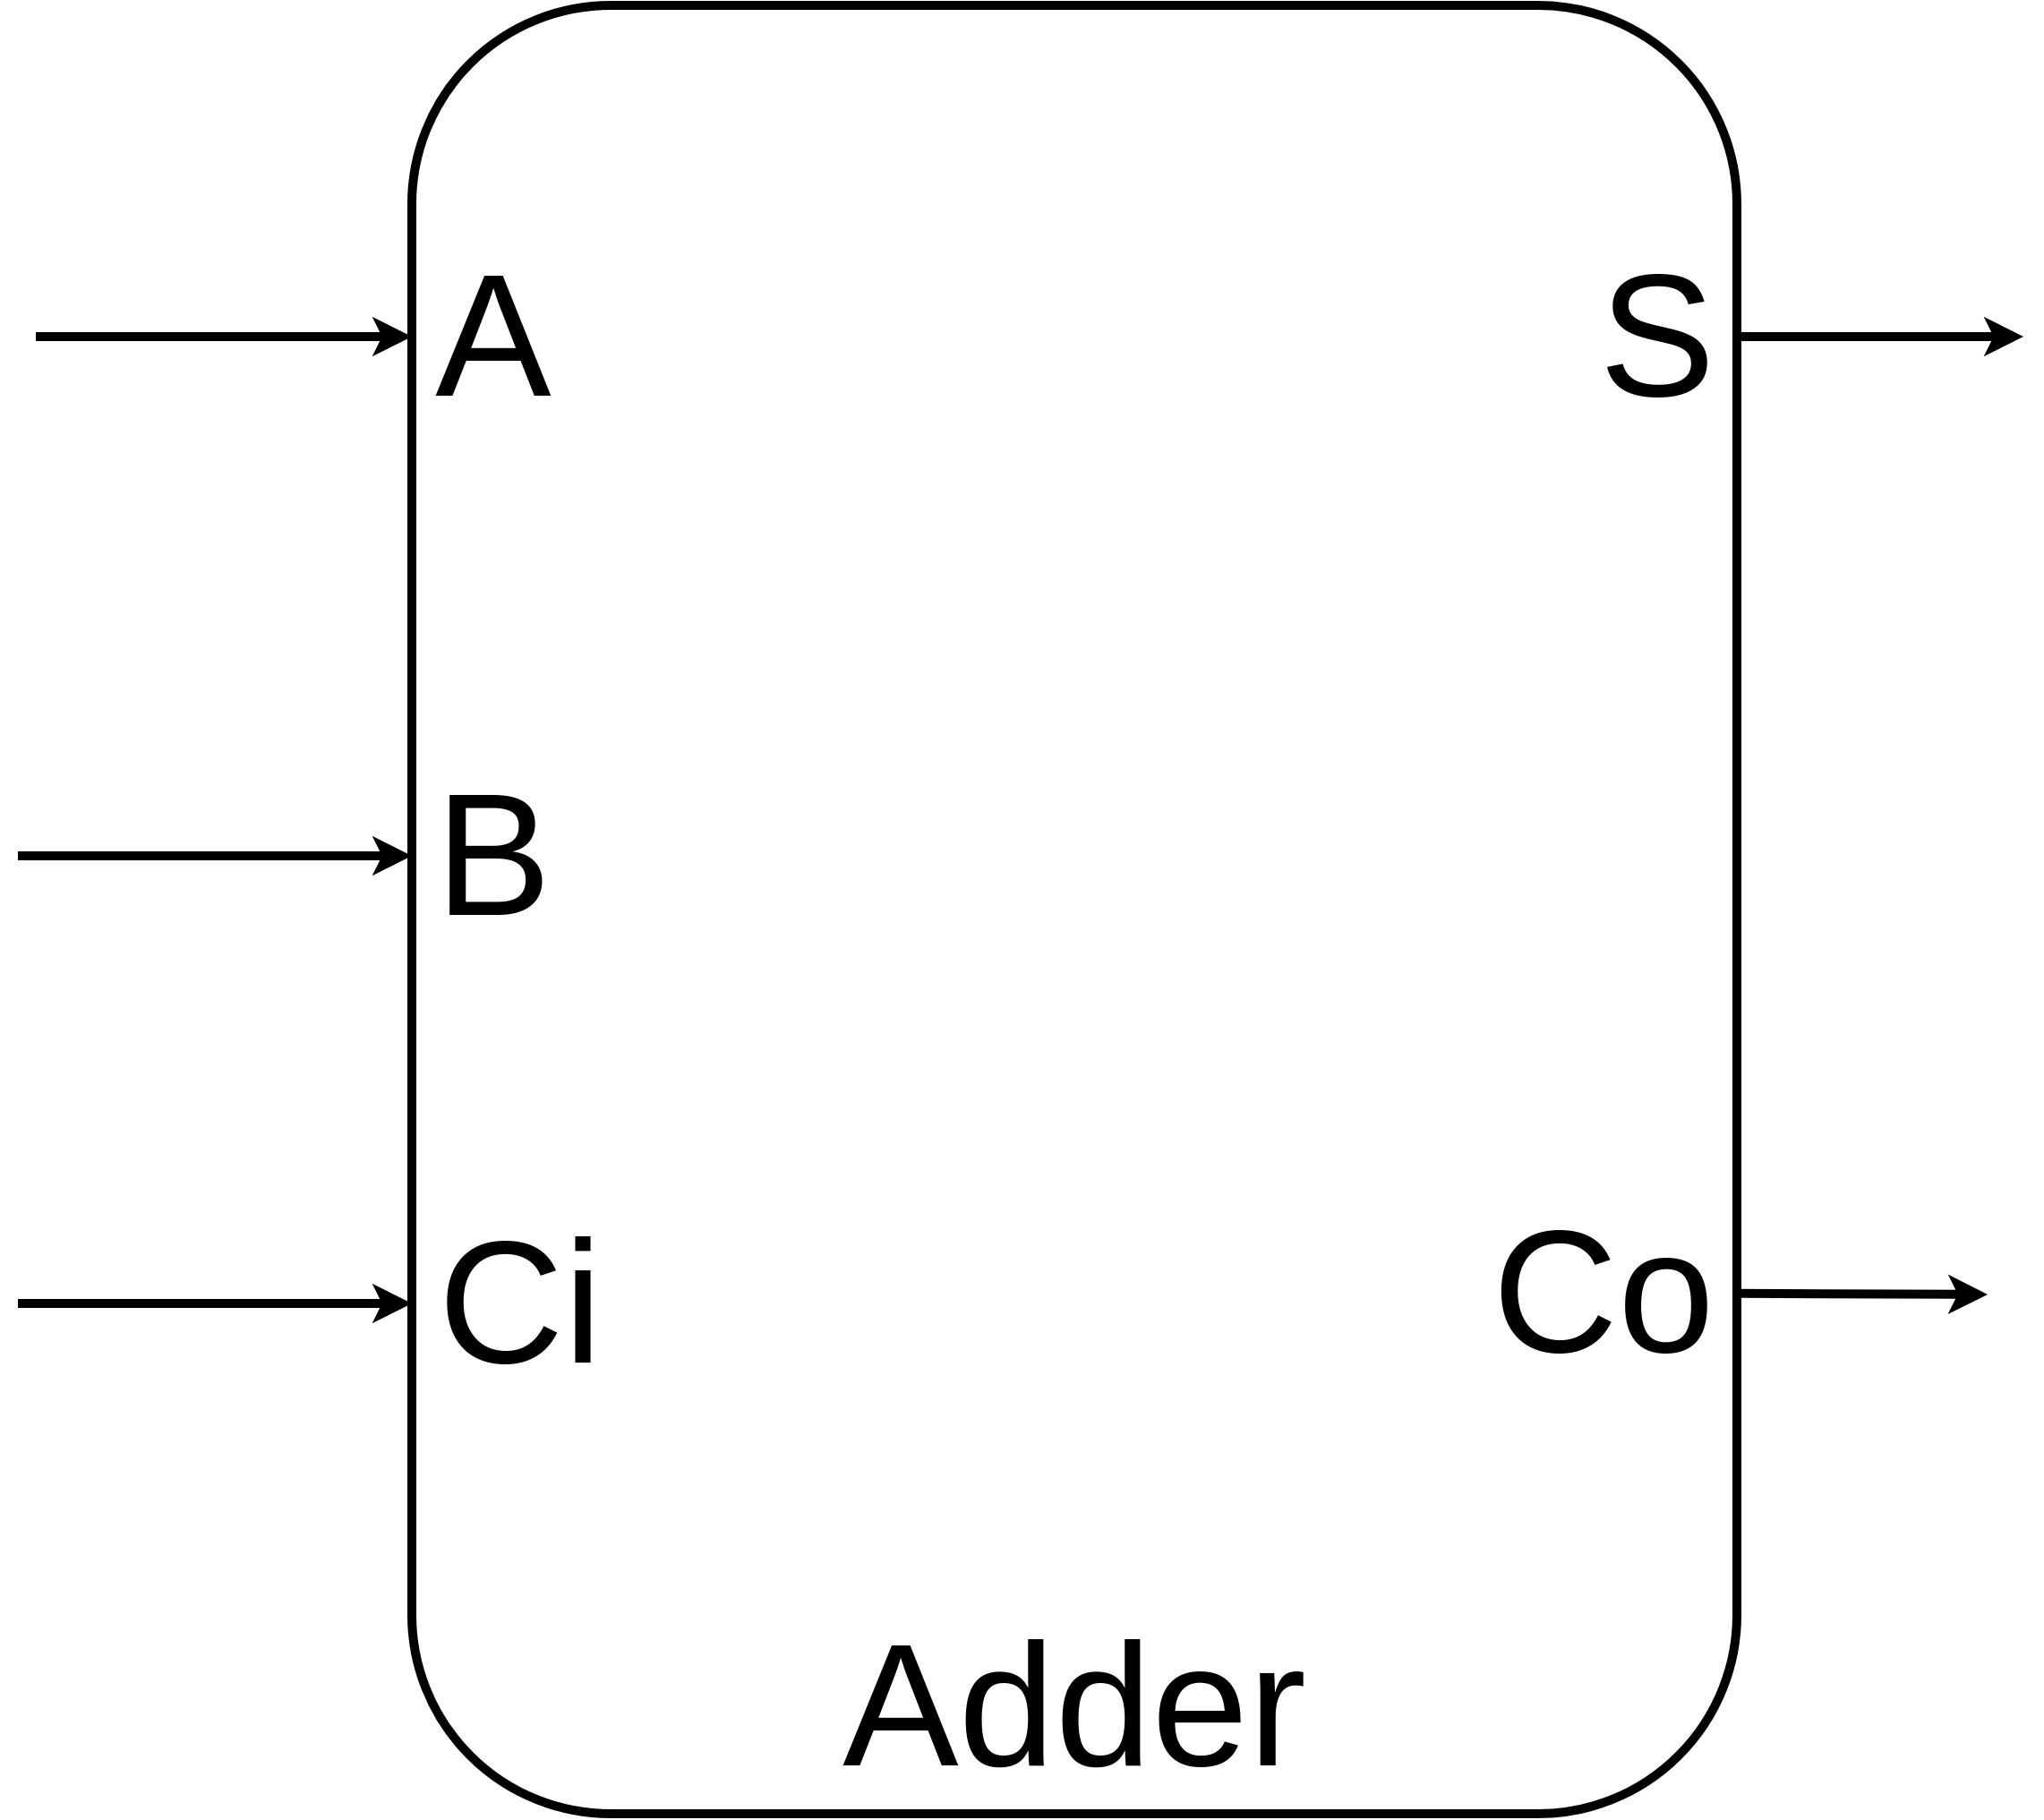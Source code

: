 <mxfile>
    <diagram id="5XUnGeaEwJHkVOFlRBsn" name="Page-2">
        <mxGraphModel dx="1770" dy="978" grid="1" gridSize="10" guides="1" tooltips="1" connect="1" arrows="1" fold="1" page="1" pageScale="1" pageWidth="5000" pageHeight="4000" math="0" shadow="0">
            <root>
                <mxCell id="0"/>
                <mxCell id="1" parent="0"/>
                <mxCell id="wgpvL4k1v6JdVOH-3TQp-3" value="Adder" style="rounded=1;whiteSpace=wrap;html=1;strokeWidth=5;fontSize=97;gradientColor=none;verticalAlign=bottom;" parent="1" vertex="1">
                    <mxGeometry x="1590" y="850" width="740" height="1010" as="geometry"/>
                </mxCell>
                <mxCell id="T9nAUPtxoIoxhVOJAn20-1" style="edgeStyle=none;html=1;strokeWidth=5;" parent="1" target="wgpvL4k1v6JdVOH-3TQp-4" edge="1">
                    <mxGeometry relative="1" as="geometry">
                        <mxPoint x="1380" y="1035" as="sourcePoint"/>
                    </mxGeometry>
                </mxCell>
                <mxCell id="wgpvL4k1v6JdVOH-3TQp-4" value="A" style="text;html=1;align=center;verticalAlign=middle;resizable=0;points=[];autosize=1;strokeColor=none;fillColor=none;fontSize=97;" parent="1" vertex="1">
                    <mxGeometry x="1590" y="970" width="90" height="130" as="geometry"/>
                </mxCell>
                <mxCell id="T9nAUPtxoIoxhVOJAn20-2" style="edgeStyle=none;html=1;strokeWidth=5;" parent="1" target="wgpvL4k1v6JdVOH-3TQp-5" edge="1">
                    <mxGeometry relative="1" as="geometry">
                        <mxPoint x="1370" y="1325" as="sourcePoint"/>
                    </mxGeometry>
                </mxCell>
                <mxCell id="wgpvL4k1v6JdVOH-3TQp-5" value="B" style="text;html=1;align=center;verticalAlign=middle;resizable=0;points=[];autosize=1;strokeColor=none;fillColor=none;fontSize=97;" parent="1" vertex="1">
                    <mxGeometry x="1590" y="1260" width="90" height="130" as="geometry"/>
                </mxCell>
                <mxCell id="T9nAUPtxoIoxhVOJAn20-3" style="edgeStyle=none;html=1;strokeWidth=5;" parent="1" target="wgpvL4k1v6JdVOH-3TQp-6" edge="1">
                    <mxGeometry relative="1" as="geometry">
                        <mxPoint x="1370" y="1575" as="sourcePoint"/>
                    </mxGeometry>
                </mxCell>
                <mxCell id="wgpvL4k1v6JdVOH-3TQp-6" value="Ci" style="text;html=1;align=center;verticalAlign=middle;resizable=0;points=[];autosize=1;strokeColor=none;fillColor=none;fontSize=97;" parent="1" vertex="1">
                    <mxGeometry x="1590" y="1510" width="120" height="130" as="geometry"/>
                </mxCell>
                <mxCell id="T9nAUPtxoIoxhVOJAn20-4" style="edgeStyle=none;html=1;strokeWidth=5;" parent="1" source="wgpvL4k1v6JdVOH-3TQp-7" edge="1">
                    <mxGeometry relative="1" as="geometry">
                        <mxPoint x="2490" y="1035" as="targetPoint"/>
                    </mxGeometry>
                </mxCell>
                <mxCell id="wgpvL4k1v6JdVOH-3TQp-7" value="S" style="text;html=1;align=center;verticalAlign=middle;resizable=0;points=[];autosize=1;strokeColor=none;fillColor=none;fontSize=97;" parent="1" vertex="1">
                    <mxGeometry x="2240" y="970" width="90" height="130" as="geometry"/>
                </mxCell>
                <mxCell id="T9nAUPtxoIoxhVOJAn20-5" style="edgeStyle=none;html=1;strokeWidth=5;" parent="1" source="wgpvL4k1v6JdVOH-3TQp-8" edge="1">
                    <mxGeometry relative="1" as="geometry">
                        <mxPoint x="2470" y="1570" as="targetPoint"/>
                    </mxGeometry>
                </mxCell>
                <mxCell id="wgpvL4k1v6JdVOH-3TQp-8" value="Co" style="text;html=1;align=center;verticalAlign=middle;resizable=0;points=[];autosize=1;strokeColor=none;fillColor=none;fontSize=97;" parent="1" vertex="1">
                    <mxGeometry x="2180" y="1504" width="150" height="130" as="geometry"/>
                </mxCell>
            </root>
        </mxGraphModel>
    </diagram>
    <diagram id="PA2I2nunzaI1LZdDIepN" name="Page-1">
        <mxGraphModel dx="7133" dy="6520" grid="1" gridSize="10" guides="1" tooltips="1" connect="1" arrows="1" fold="1" page="1" pageScale="1" pageWidth="5000" pageHeight="4000" math="0" shadow="0">
            <root>
                <mxCell id="0"/>
                <mxCell id="1" parent="0"/>
                <mxCell id="698" value="" style="whiteSpace=wrap;html=1;strokeWidth=5;fontSize=90;gradientColor=none;" parent="1" vertex="1">
                    <mxGeometry x="310" y="540" width="7790" height="220" as="geometry"/>
                </mxCell>
                <mxCell id="664" style="html=1;exitX=0.5;exitY=1;exitDx=0;exitDy=0;entryX=0.5;entryY=0;entryDx=0;entryDy=0;strokeWidth=5;fontSize=90;dashed=1;endArrow=none;endFill=0;" parent="1" source="3" target="485" edge="1">
                    <mxGeometry relative="1" as="geometry"/>
                </mxCell>
                <mxCell id="3" value="" style="ellipse;whiteSpace=wrap;html=1;aspect=fixed;strokeWidth=5;fontSize=90;" parent="1" vertex="1">
                    <mxGeometry x="500" y="600" width="80" height="80" as="geometry"/>
                </mxCell>
                <mxCell id="126" style="edgeStyle=none;html=1;exitX=0;exitY=1;exitDx=0;exitDy=0;entryX=1;entryY=0;entryDx=0;entryDy=0;strokeWidth=5;fontSize=90;" parent="1" source="4" target="35" edge="1">
                    <mxGeometry relative="1" as="geometry"/>
                </mxCell>
                <mxCell id="665" style="edgeStyle=none;html=1;exitX=0.5;exitY=1;exitDx=0;exitDy=0;entryX=0.5;entryY=0;entryDx=0;entryDy=0;dashed=1;strokeWidth=5;fontSize=90;endArrow=none;endFill=0;" parent="1" source="4" target="486" edge="1">
                    <mxGeometry relative="1" as="geometry"/>
                </mxCell>
                <mxCell id="4" value="" style="ellipse;whiteSpace=wrap;html=1;aspect=fixed;strokeWidth=5;fontSize=90;" parent="1" vertex="1">
                    <mxGeometry x="740" y="600" width="80" height="80" as="geometry"/>
                </mxCell>
                <mxCell id="666" style="edgeStyle=none;html=1;exitX=0.5;exitY=1;exitDx=0;exitDy=0;entryX=0.5;entryY=0;entryDx=0;entryDy=0;dashed=1;strokeWidth=5;fontSize=90;endArrow=none;endFill=0;" parent="1" source="5" target="487" edge="1">
                    <mxGeometry relative="1" as="geometry"/>
                </mxCell>
                <mxCell id="5" value="" style="ellipse;whiteSpace=wrap;html=1;aspect=fixed;strokeWidth=5;fontSize=90;" parent="1" vertex="1">
                    <mxGeometry x="980" y="600" width="80" height="80" as="geometry"/>
                </mxCell>
                <mxCell id="125" style="edgeStyle=none;html=1;exitX=0;exitY=1;exitDx=0;exitDy=0;strokeWidth=5;fontSize=90;" parent="1" source="6" target="37" edge="1">
                    <mxGeometry relative="1" as="geometry"/>
                </mxCell>
                <mxCell id="667" style="edgeStyle=none;html=1;exitX=0.5;exitY=1;exitDx=0;exitDy=0;entryX=0.5;entryY=0;entryDx=0;entryDy=0;dashed=1;strokeWidth=5;fontSize=90;endArrow=none;endFill=0;" parent="1" source="6" target="488" edge="1">
                    <mxGeometry relative="1" as="geometry"/>
                </mxCell>
                <mxCell id="6" value="" style="ellipse;whiteSpace=wrap;html=1;aspect=fixed;strokeWidth=5;fontSize=90;" parent="1" vertex="1">
                    <mxGeometry x="1220" y="600" width="80" height="80" as="geometry"/>
                </mxCell>
                <mxCell id="668" style="edgeStyle=none;html=1;exitX=0.5;exitY=1;exitDx=0;exitDy=0;entryX=0.5;entryY=0;entryDx=0;entryDy=0;dashed=1;strokeWidth=5;fontSize=90;endArrow=none;endFill=0;" parent="1" source="7" target="489" edge="1">
                    <mxGeometry relative="1" as="geometry"/>
                </mxCell>
                <mxCell id="7" value="" style="ellipse;whiteSpace=wrap;html=1;aspect=fixed;strokeWidth=5;fontSize=90;" parent="1" vertex="1">
                    <mxGeometry x="1460" y="600" width="80" height="80" as="geometry"/>
                </mxCell>
                <mxCell id="124" style="edgeStyle=none;html=1;exitX=0;exitY=1;exitDx=0;exitDy=0;entryX=1;entryY=0;entryDx=0;entryDy=0;strokeWidth=5;fontSize=90;" parent="1" source="8" target="39" edge="1">
                    <mxGeometry relative="1" as="geometry"/>
                </mxCell>
                <mxCell id="669" style="edgeStyle=none;html=1;exitX=0.5;exitY=1;exitDx=0;exitDy=0;entryX=0.5;entryY=0;entryDx=0;entryDy=0;dashed=1;strokeWidth=5;fontSize=90;endArrow=none;endFill=0;" parent="1" source="8" target="490" edge="1">
                    <mxGeometry relative="1" as="geometry"/>
                </mxCell>
                <mxCell id="8" value="" style="ellipse;whiteSpace=wrap;html=1;aspect=fixed;strokeWidth=5;fontSize=90;" parent="1" vertex="1">
                    <mxGeometry x="1700" y="600" width="80" height="80" as="geometry"/>
                </mxCell>
                <mxCell id="9" value="" style="ellipse;whiteSpace=wrap;html=1;aspect=fixed;strokeWidth=5;fontSize=90;" parent="1" vertex="1">
                    <mxGeometry x="1940" y="600" width="80" height="80" as="geometry"/>
                </mxCell>
                <mxCell id="123" style="edgeStyle=none;html=1;exitX=0;exitY=1;exitDx=0;exitDy=0;entryX=1;entryY=0;entryDx=0;entryDy=0;strokeWidth=5;fontSize=90;" parent="1" source="10" target="41" edge="1">
                    <mxGeometry relative="1" as="geometry"/>
                </mxCell>
                <mxCell id="671" style="edgeStyle=none;html=1;exitX=0.5;exitY=1;exitDx=0;exitDy=0;entryX=0.5;entryY=0;entryDx=0;entryDy=0;dashed=1;strokeWidth=5;fontSize=90;endArrow=none;endFill=0;" parent="1" source="10" target="492" edge="1">
                    <mxGeometry relative="1" as="geometry"/>
                </mxCell>
                <mxCell id="10" value="" style="ellipse;whiteSpace=wrap;html=1;aspect=fixed;strokeWidth=5;fontSize=90;" parent="1" vertex="1">
                    <mxGeometry x="2180" y="600" width="80" height="80" as="geometry"/>
                </mxCell>
                <mxCell id="672" style="edgeStyle=none;html=1;exitX=0.5;exitY=1;exitDx=0;exitDy=0;entryX=0.5;entryY=0;entryDx=0;entryDy=0;dashed=1;strokeWidth=5;fontSize=90;endArrow=none;endFill=0;" parent="1" source="11" target="493" edge="1">
                    <mxGeometry relative="1" as="geometry"/>
                </mxCell>
                <mxCell id="11" value="" style="ellipse;whiteSpace=wrap;html=1;aspect=fixed;strokeWidth=5;fontSize=90;" parent="1" vertex="1">
                    <mxGeometry x="2420" y="600" width="80" height="80" as="geometry"/>
                </mxCell>
                <mxCell id="122" style="edgeStyle=none;html=1;exitX=0;exitY=1;exitDx=0;exitDy=0;strokeWidth=5;fontSize=90;" parent="1" source="12" target="43" edge="1">
                    <mxGeometry relative="1" as="geometry"/>
                </mxCell>
                <mxCell id="673" style="edgeStyle=none;html=1;exitX=0.5;exitY=1;exitDx=0;exitDy=0;entryX=0.5;entryY=0;entryDx=0;entryDy=0;dashed=1;strokeWidth=5;fontSize=90;endArrow=none;endFill=0;" parent="1" source="12" target="494" edge="1">
                    <mxGeometry relative="1" as="geometry"/>
                </mxCell>
                <mxCell id="12" value="" style="ellipse;whiteSpace=wrap;html=1;aspect=fixed;strokeWidth=5;fontSize=90;" parent="1" vertex="1">
                    <mxGeometry x="2660" y="600" width="80" height="80" as="geometry"/>
                </mxCell>
                <mxCell id="674" style="edgeStyle=none;html=1;exitX=0.5;exitY=1;exitDx=0;exitDy=0;entryX=0.5;entryY=0;entryDx=0;entryDy=0;dashed=1;strokeWidth=5;fontSize=90;endArrow=none;endFill=0;" parent="1" source="13" target="495" edge="1">
                    <mxGeometry relative="1" as="geometry"/>
                </mxCell>
                <mxCell id="13" value="" style="ellipse;whiteSpace=wrap;html=1;aspect=fixed;strokeWidth=5;fontSize=90;" parent="1" vertex="1">
                    <mxGeometry x="2900" y="600" width="80" height="80" as="geometry"/>
                </mxCell>
                <mxCell id="121" style="edgeStyle=none;html=1;exitX=0;exitY=1;exitDx=0;exitDy=0;entryX=1;entryY=0;entryDx=0;entryDy=0;strokeWidth=5;fontSize=90;" parent="1" source="14" target="45" edge="1">
                    <mxGeometry relative="1" as="geometry"/>
                </mxCell>
                <mxCell id="675" style="edgeStyle=none;html=1;exitX=0.5;exitY=1;exitDx=0;exitDy=0;entryX=0.5;entryY=0;entryDx=0;entryDy=0;dashed=1;strokeWidth=5;fontSize=90;endArrow=none;endFill=0;" parent="1" source="14" target="496" edge="1">
                    <mxGeometry relative="1" as="geometry"/>
                </mxCell>
                <mxCell id="14" value="" style="ellipse;whiteSpace=wrap;html=1;aspect=fixed;strokeWidth=5;fontSize=90;" parent="1" vertex="1">
                    <mxGeometry x="3140" y="600" width="80" height="80" as="geometry"/>
                </mxCell>
                <mxCell id="676" style="edgeStyle=none;html=1;exitX=0.5;exitY=1;exitDx=0;exitDy=0;entryX=0.5;entryY=0;entryDx=0;entryDy=0;dashed=1;strokeWidth=5;fontSize=90;endArrow=none;endFill=0;" parent="1" source="15" target="497" edge="1">
                    <mxGeometry relative="1" as="geometry"/>
                </mxCell>
                <mxCell id="15" value="" style="ellipse;whiteSpace=wrap;html=1;aspect=fixed;strokeWidth=5;fontSize=90;" parent="1" vertex="1">
                    <mxGeometry x="3380" y="600" width="80" height="80" as="geometry"/>
                </mxCell>
                <mxCell id="120" style="edgeStyle=none;html=1;exitX=0;exitY=1;exitDx=0;exitDy=0;entryX=1;entryY=0;entryDx=0;entryDy=0;strokeWidth=5;fontSize=90;" parent="1" source="16" target="47" edge="1">
                    <mxGeometry relative="1" as="geometry"/>
                </mxCell>
                <mxCell id="677" style="edgeStyle=none;html=1;exitX=0.5;exitY=1;exitDx=0;exitDy=0;entryX=0.5;entryY=0;entryDx=0;entryDy=0;dashed=1;strokeWidth=5;fontSize=90;endArrow=none;endFill=0;" parent="1" source="16" target="498" edge="1">
                    <mxGeometry relative="1" as="geometry"/>
                </mxCell>
                <mxCell id="16" value="" style="ellipse;whiteSpace=wrap;html=1;aspect=fixed;strokeWidth=5;fontSize=90;" parent="1" vertex="1">
                    <mxGeometry x="3620" y="600" width="80" height="80" as="geometry"/>
                </mxCell>
                <mxCell id="679" style="edgeStyle=none;html=1;exitX=0.5;exitY=1;exitDx=0;exitDy=0;entryX=0.5;entryY=0;entryDx=0;entryDy=0;dashed=1;strokeWidth=5;fontSize=90;endArrow=none;endFill=0;" parent="1" source="17" target="499" edge="1">
                    <mxGeometry relative="1" as="geometry"/>
                </mxCell>
                <mxCell id="17" value="" style="ellipse;whiteSpace=wrap;html=1;aspect=fixed;strokeWidth=5;fontSize=90;" parent="1" vertex="1">
                    <mxGeometry x="3860" y="600" width="80" height="80" as="geometry"/>
                </mxCell>
                <mxCell id="119" style="edgeStyle=none;html=1;exitX=0;exitY=1;exitDx=0;exitDy=0;entryX=1;entryY=0;entryDx=0;entryDy=0;strokeWidth=5;fontSize=90;" parent="1" source="18" target="49" edge="1">
                    <mxGeometry relative="1" as="geometry"/>
                </mxCell>
                <mxCell id="680" style="edgeStyle=none;html=1;exitX=0.5;exitY=1;exitDx=0;exitDy=0;entryX=0.5;entryY=0;entryDx=0;entryDy=0;dashed=1;strokeWidth=5;fontSize=90;endArrow=none;endFill=0;" parent="1" source="18" target="500" edge="1">
                    <mxGeometry relative="1" as="geometry"/>
                </mxCell>
                <mxCell id="18" value="" style="ellipse;whiteSpace=wrap;html=1;aspect=fixed;strokeWidth=5;fontSize=90;" parent="1" vertex="1">
                    <mxGeometry x="4100" y="600" width="80" height="80" as="geometry"/>
                </mxCell>
                <mxCell id="681" style="edgeStyle=none;html=1;exitX=0.5;exitY=1;exitDx=0;exitDy=0;entryX=0.5;entryY=0;entryDx=0;entryDy=0;dashed=1;strokeWidth=5;fontSize=90;endArrow=none;endFill=0;" parent="1" source="19" target="501" edge="1">
                    <mxGeometry relative="1" as="geometry"/>
                </mxCell>
                <mxCell id="19" value="" style="ellipse;whiteSpace=wrap;html=1;aspect=fixed;strokeWidth=5;fontSize=90;" parent="1" vertex="1">
                    <mxGeometry x="4340" y="600" width="80" height="80" as="geometry"/>
                </mxCell>
                <mxCell id="118" style="edgeStyle=none;html=1;exitX=0;exitY=1;exitDx=0;exitDy=0;entryX=1;entryY=0;entryDx=0;entryDy=0;strokeWidth=5;fontSize=90;" parent="1" source="20" target="51" edge="1">
                    <mxGeometry relative="1" as="geometry"/>
                </mxCell>
                <mxCell id="682" style="edgeStyle=none;html=1;exitX=0.5;exitY=1;exitDx=0;exitDy=0;entryX=0.5;entryY=0;entryDx=0;entryDy=0;dashed=1;strokeWidth=5;fontSize=90;endArrow=none;endFill=0;" parent="1" source="20" target="502" edge="1">
                    <mxGeometry relative="1" as="geometry"/>
                </mxCell>
                <mxCell id="20" value="" style="ellipse;whiteSpace=wrap;html=1;aspect=fixed;strokeWidth=5;fontSize=90;" parent="1" vertex="1">
                    <mxGeometry x="4580" y="600" width="80" height="80" as="geometry"/>
                </mxCell>
                <mxCell id="683" style="edgeStyle=none;html=1;exitX=0.5;exitY=1;exitDx=0;exitDy=0;entryX=0.5;entryY=0;entryDx=0;entryDy=0;dashed=1;strokeWidth=5;fontSize=90;endArrow=none;endFill=0;" parent="1" source="21" target="503" edge="1">
                    <mxGeometry relative="1" as="geometry"/>
                </mxCell>
                <mxCell id="21" value="" style="ellipse;whiteSpace=wrap;html=1;aspect=fixed;strokeWidth=5;fontSize=90;" parent="1" vertex="1">
                    <mxGeometry x="4820" y="600" width="80" height="80" as="geometry"/>
                </mxCell>
                <mxCell id="116" style="edgeStyle=none;html=1;exitX=0;exitY=1;exitDx=0;exitDy=0;entryX=1;entryY=0;entryDx=0;entryDy=0;strokeWidth=5;fontSize=90;" parent="1" source="22" target="53" edge="1">
                    <mxGeometry relative="1" as="geometry"/>
                </mxCell>
                <mxCell id="684" style="edgeStyle=none;html=1;exitX=0.5;exitY=1;exitDx=0;exitDy=0;entryX=0.5;entryY=0;entryDx=0;entryDy=0;dashed=1;strokeWidth=5;fontSize=90;endArrow=none;endFill=0;" parent="1" source="22" target="504" edge="1">
                    <mxGeometry relative="1" as="geometry"/>
                </mxCell>
                <mxCell id="22" value="" style="ellipse;whiteSpace=wrap;html=1;aspect=fixed;strokeWidth=5;fontSize=90;" parent="1" vertex="1">
                    <mxGeometry x="5060" y="600" width="80" height="80" as="geometry"/>
                </mxCell>
                <mxCell id="685" style="edgeStyle=none;html=1;exitX=0.5;exitY=1;exitDx=0;exitDy=0;entryX=0.5;entryY=0;entryDx=0;entryDy=0;dashed=1;strokeWidth=5;fontSize=90;endArrow=none;endFill=0;" parent="1" source="23" target="505" edge="1">
                    <mxGeometry relative="1" as="geometry"/>
                </mxCell>
                <mxCell id="23" value="" style="ellipse;whiteSpace=wrap;html=1;aspect=fixed;strokeWidth=5;fontSize=90;" parent="1" vertex="1">
                    <mxGeometry x="5300" y="600" width="80" height="80" as="geometry"/>
                </mxCell>
                <mxCell id="114" style="edgeStyle=none;html=1;exitX=0;exitY=1;exitDx=0;exitDy=0;entryX=1;entryY=0;entryDx=0;entryDy=0;strokeWidth=5;fontSize=90;" parent="1" source="24" target="55" edge="1">
                    <mxGeometry relative="1" as="geometry"/>
                </mxCell>
                <mxCell id="686" style="edgeStyle=none;html=1;exitX=0.5;exitY=1;exitDx=0;exitDy=0;entryX=0.5;entryY=0;entryDx=0;entryDy=0;dashed=1;strokeWidth=5;fontSize=90;endArrow=none;endFill=0;" parent="1" source="24" target="506" edge="1">
                    <mxGeometry relative="1" as="geometry"/>
                </mxCell>
                <mxCell id="24" value="" style="ellipse;whiteSpace=wrap;html=1;aspect=fixed;strokeWidth=5;fontSize=90;" parent="1" vertex="1">
                    <mxGeometry x="5540" y="600" width="80" height="80" as="geometry"/>
                </mxCell>
                <mxCell id="687" style="edgeStyle=none;html=1;exitX=0.5;exitY=1;exitDx=0;exitDy=0;entryX=0.5;entryY=0;entryDx=0;entryDy=0;dashed=1;strokeWidth=5;fontSize=90;endArrow=none;endFill=0;" parent="1" source="25" target="507" edge="1">
                    <mxGeometry relative="1" as="geometry"/>
                </mxCell>
                <mxCell id="25" value="" style="ellipse;whiteSpace=wrap;html=1;aspect=fixed;strokeWidth=5;fontSize=90;" parent="1" vertex="1">
                    <mxGeometry x="5780" y="600" width="80" height="80" as="geometry"/>
                </mxCell>
                <mxCell id="113" style="edgeStyle=none;html=1;exitX=0;exitY=1;exitDx=0;exitDy=0;entryX=1;entryY=0;entryDx=0;entryDy=0;strokeWidth=5;fontSize=90;" parent="1" source="26" target="57" edge="1">
                    <mxGeometry relative="1" as="geometry"/>
                </mxCell>
                <mxCell id="688" style="edgeStyle=none;html=1;exitX=0.5;exitY=1;exitDx=0;exitDy=0;entryX=0.5;entryY=0;entryDx=0;entryDy=0;dashed=1;strokeWidth=5;fontSize=90;endArrow=none;endFill=0;" parent="1" source="26" target="508" edge="1">
                    <mxGeometry relative="1" as="geometry"/>
                </mxCell>
                <mxCell id="26" value="" style="ellipse;whiteSpace=wrap;html=1;aspect=fixed;strokeWidth=5;fontSize=90;" parent="1" vertex="1">
                    <mxGeometry x="6020" y="600" width="80" height="80" as="geometry"/>
                </mxCell>
                <mxCell id="689" style="edgeStyle=none;html=1;exitX=0.5;exitY=1;exitDx=0;exitDy=0;entryX=0.5;entryY=0;entryDx=0;entryDy=0;dashed=1;strokeWidth=5;fontSize=90;endArrow=none;endFill=0;" parent="1" source="27" target="509" edge="1">
                    <mxGeometry relative="1" as="geometry"/>
                </mxCell>
                <mxCell id="27" value="" style="ellipse;whiteSpace=wrap;html=1;aspect=fixed;strokeWidth=5;fontSize=90;" parent="1" vertex="1">
                    <mxGeometry x="6260" y="600" width="80" height="80" as="geometry"/>
                </mxCell>
                <mxCell id="112" style="edgeStyle=none;html=1;exitX=0;exitY=1;exitDx=0;exitDy=0;entryX=1;entryY=0;entryDx=0;entryDy=0;strokeWidth=5;fontSize=90;" parent="1" source="28" target="59" edge="1">
                    <mxGeometry relative="1" as="geometry"/>
                </mxCell>
                <mxCell id="690" style="edgeStyle=none;html=1;exitX=0.5;exitY=1;exitDx=0;exitDy=0;entryX=0.5;entryY=0;entryDx=0;entryDy=0;dashed=1;strokeWidth=5;fontSize=90;endArrow=none;endFill=0;" parent="1" source="28" target="510" edge="1">
                    <mxGeometry relative="1" as="geometry"/>
                </mxCell>
                <mxCell id="28" value="" style="ellipse;whiteSpace=wrap;html=1;aspect=fixed;strokeWidth=5;fontSize=90;" parent="1" vertex="1">
                    <mxGeometry x="6500" y="600" width="80" height="80" as="geometry"/>
                </mxCell>
                <mxCell id="691" style="edgeStyle=none;html=1;exitX=0.5;exitY=1;exitDx=0;exitDy=0;entryX=0.5;entryY=0;entryDx=0;entryDy=0;dashed=1;strokeWidth=5;fontSize=90;endArrow=none;endFill=0;" parent="1" source="29" target="511" edge="1">
                    <mxGeometry relative="1" as="geometry"/>
                </mxCell>
                <mxCell id="29" value="" style="ellipse;whiteSpace=wrap;html=1;aspect=fixed;strokeWidth=5;fontSize=90;" parent="1" vertex="1">
                    <mxGeometry x="6740" y="600" width="80" height="80" as="geometry"/>
                </mxCell>
                <mxCell id="110" style="edgeStyle=none;html=1;exitX=0;exitY=1;exitDx=0;exitDy=0;entryX=1;entryY=0;entryDx=0;entryDy=0;strokeWidth=5;fontSize=90;" parent="1" source="30" target="61" edge="1">
                    <mxGeometry relative="1" as="geometry"/>
                </mxCell>
                <mxCell id="692" style="edgeStyle=none;html=1;exitX=0.5;exitY=1;exitDx=0;exitDy=0;entryX=0.5;entryY=0;entryDx=0;entryDy=0;dashed=1;strokeWidth=5;fontSize=90;endArrow=none;endFill=0;" parent="1" source="30" target="512" edge="1">
                    <mxGeometry relative="1" as="geometry"/>
                </mxCell>
                <mxCell id="30" value="" style="ellipse;whiteSpace=wrap;html=1;aspect=fixed;strokeWidth=5;fontSize=90;" parent="1" vertex="1">
                    <mxGeometry x="6980" y="600" width="80" height="80" as="geometry"/>
                </mxCell>
                <mxCell id="693" style="edgeStyle=none;html=1;exitX=0.5;exitY=1;exitDx=0;exitDy=0;entryX=0.5;entryY=0;entryDx=0;entryDy=0;dashed=1;strokeWidth=5;fontSize=90;endArrow=none;endFill=0;" parent="1" source="31" target="513" edge="1">
                    <mxGeometry relative="1" as="geometry"/>
                </mxCell>
                <mxCell id="31" value="" style="ellipse;whiteSpace=wrap;html=1;aspect=fixed;strokeWidth=5;fontSize=90;" parent="1" vertex="1">
                    <mxGeometry x="7220" y="600" width="80" height="80" as="geometry"/>
                </mxCell>
                <mxCell id="109" style="edgeStyle=none;html=1;exitX=0;exitY=1;exitDx=0;exitDy=0;entryX=1;entryY=0;entryDx=0;entryDy=0;strokeWidth=5;fontSize=90;" parent="1" source="32" target="63" edge="1">
                    <mxGeometry relative="1" as="geometry"/>
                </mxCell>
                <mxCell id="694" style="edgeStyle=none;html=1;exitX=0.5;exitY=1;exitDx=0;exitDy=0;entryX=0.5;entryY=0;entryDx=0;entryDy=0;dashed=1;strokeWidth=5;fontSize=90;endArrow=none;endFill=0;" parent="1" source="32" target="514" edge="1">
                    <mxGeometry relative="1" as="geometry"/>
                </mxCell>
                <mxCell id="32" value="" style="ellipse;whiteSpace=wrap;html=1;aspect=fixed;strokeWidth=5;fontSize=90;" parent="1" vertex="1">
                    <mxGeometry x="7460" y="600" width="80" height="80" as="geometry"/>
                </mxCell>
                <mxCell id="695" style="edgeStyle=none;html=1;exitX=0.5;exitY=1;exitDx=0;exitDy=0;entryX=0.5;entryY=0;entryDx=0;entryDy=0;dashed=1;strokeWidth=5;fontSize=90;endArrow=none;endFill=0;" parent="1" source="33" target="515" edge="1">
                    <mxGeometry relative="1" as="geometry"/>
                </mxCell>
                <mxCell id="33" value="" style="ellipse;whiteSpace=wrap;html=1;aspect=fixed;strokeWidth=5;fontSize=90;" parent="1" vertex="1">
                    <mxGeometry x="7700" y="600" width="80" height="80" as="geometry"/>
                </mxCell>
                <mxCell id="108" style="edgeStyle=none;html=1;exitX=0;exitY=1;exitDx=0;exitDy=0;entryX=1;entryY=0;entryDx=0;entryDy=0;strokeWidth=5;fontSize=90;" parent="1" source="34" target="65" edge="1">
                    <mxGeometry relative="1" as="geometry"/>
                </mxCell>
                <mxCell id="696" style="edgeStyle=none;html=1;exitX=0.5;exitY=1;exitDx=0;exitDy=0;entryX=0.5;entryY=0;entryDx=0;entryDy=0;dashed=1;strokeWidth=5;fontSize=90;endArrow=none;endFill=0;" parent="1" source="34" target="516" edge="1">
                    <mxGeometry relative="1" as="geometry"/>
                </mxCell>
                <mxCell id="34" value="" style="ellipse;whiteSpace=wrap;html=1;aspect=fixed;strokeWidth=5;fontSize=90;" parent="1" vertex="1">
                    <mxGeometry x="7940" y="600" width="80" height="80" as="geometry"/>
                </mxCell>
                <mxCell id="35" value="" style="ellipse;whiteSpace=wrap;html=1;aspect=fixed;strokeWidth=5;fontSize=90;" parent="1" vertex="1">
                    <mxGeometry x="500" y="940" width="80" height="80" as="geometry"/>
                </mxCell>
                <mxCell id="166" style="edgeStyle=none;html=1;exitX=0;exitY=1;exitDx=0;exitDy=0;entryX=1;entryY=0;entryDx=0;entryDy=0;strokeWidth=5;fontSize=90;" parent="1" source="37" target="127" edge="1">
                    <mxGeometry relative="1" as="geometry"/>
                </mxCell>
                <mxCell id="37" value="" style="ellipse;whiteSpace=wrap;html=1;aspect=fixed;strokeWidth=5;fontSize=90;" parent="1" vertex="1">
                    <mxGeometry x="980" y="940" width="80" height="80" as="geometry"/>
                </mxCell>
                <mxCell id="39" value="" style="ellipse;whiteSpace=wrap;html=1;aspect=fixed;strokeWidth=5;fontSize=90;" parent="1" vertex="1">
                    <mxGeometry x="1460" y="940" width="80" height="80" as="geometry"/>
                </mxCell>
                <mxCell id="165" style="edgeStyle=none;html=1;exitX=0;exitY=1;exitDx=0;exitDy=0;entryX=1;entryY=0;entryDx=0;entryDy=0;strokeWidth=5;fontSize=90;" parent="1" source="41" target="131" edge="1">
                    <mxGeometry relative="1" as="geometry"/>
                </mxCell>
                <mxCell id="670" style="edgeStyle=none;html=1;exitX=0.5;exitY=1;exitDx=0;exitDy=0;entryX=0.5;entryY=0;entryDx=0;entryDy=0;dashed=1;strokeWidth=5;fontSize=90;endArrow=none;endFill=0;" parent="1" source="41" target="491" edge="1">
                    <mxGeometry relative="1" as="geometry"/>
                </mxCell>
                <mxCell id="41" value="" style="ellipse;whiteSpace=wrap;html=1;aspect=fixed;strokeWidth=5;fontSize=90;" parent="1" vertex="1">
                    <mxGeometry x="1940" y="940" width="80" height="80" as="geometry"/>
                </mxCell>
                <mxCell id="43" value="" style="ellipse;whiteSpace=wrap;html=1;aspect=fixed;strokeWidth=5;fontSize=90;" parent="1" vertex="1">
                    <mxGeometry x="2420" y="940" width="80" height="80" as="geometry"/>
                </mxCell>
                <mxCell id="164" style="edgeStyle=none;html=1;exitX=0;exitY=1;exitDx=0;exitDy=0;entryX=1;entryY=0;entryDx=0;entryDy=0;strokeWidth=5;fontSize=90;" parent="1" source="45" target="135" edge="1">
                    <mxGeometry relative="1" as="geometry"/>
                </mxCell>
                <mxCell id="45" value="" style="ellipse;whiteSpace=wrap;html=1;aspect=fixed;strokeWidth=5;fontSize=90;" parent="1" vertex="1">
                    <mxGeometry x="2900" y="940" width="80" height="80" as="geometry"/>
                </mxCell>
                <mxCell id="47" value="" style="ellipse;whiteSpace=wrap;html=1;aspect=fixed;strokeWidth=5;fontSize=90;" parent="1" vertex="1">
                    <mxGeometry x="3380" y="940" width="80" height="80" as="geometry"/>
                </mxCell>
                <mxCell id="163" style="edgeStyle=none;html=1;exitX=0;exitY=1;exitDx=0;exitDy=0;entryX=1;entryY=0;entryDx=0;entryDy=0;strokeWidth=5;fontSize=90;" parent="1" source="49" target="139" edge="1">
                    <mxGeometry relative="1" as="geometry"/>
                </mxCell>
                <mxCell id="49" value="" style="ellipse;whiteSpace=wrap;html=1;aspect=fixed;strokeWidth=5;fontSize=90;" parent="1" vertex="1">
                    <mxGeometry x="3860" y="940" width="80" height="80" as="geometry"/>
                </mxCell>
                <mxCell id="51" value="" style="ellipse;whiteSpace=wrap;html=1;aspect=fixed;strokeWidth=5;fontSize=90;" parent="1" vertex="1">
                    <mxGeometry x="4340" y="940" width="80" height="80" as="geometry"/>
                </mxCell>
                <mxCell id="162" style="edgeStyle=none;html=1;exitX=0;exitY=1;exitDx=0;exitDy=0;entryX=1;entryY=0;entryDx=0;entryDy=0;strokeWidth=5;fontSize=90;" parent="1" source="53" target="143" edge="1">
                    <mxGeometry relative="1" as="geometry"/>
                </mxCell>
                <mxCell id="53" value="" style="ellipse;whiteSpace=wrap;html=1;aspect=fixed;strokeWidth=5;fontSize=90;" parent="1" vertex="1">
                    <mxGeometry x="4820" y="940" width="80" height="80" as="geometry"/>
                </mxCell>
                <mxCell id="55" value="" style="ellipse;whiteSpace=wrap;html=1;aspect=fixed;strokeWidth=5;fontSize=90;" parent="1" vertex="1">
                    <mxGeometry x="5300" y="940" width="80" height="80" as="geometry"/>
                </mxCell>
                <mxCell id="161" style="edgeStyle=none;html=1;exitX=0;exitY=1;exitDx=0;exitDy=0;entryX=1;entryY=0;entryDx=0;entryDy=0;strokeWidth=5;fontSize=90;" parent="1" source="57" target="147" edge="1">
                    <mxGeometry relative="1" as="geometry"/>
                </mxCell>
                <mxCell id="57" value="" style="ellipse;whiteSpace=wrap;html=1;aspect=fixed;strokeWidth=5;fontSize=90;" parent="1" vertex="1">
                    <mxGeometry x="5780" y="940" width="80" height="80" as="geometry"/>
                </mxCell>
                <mxCell id="59" value="" style="ellipse;whiteSpace=wrap;html=1;aspect=fixed;strokeWidth=5;fontSize=90;" parent="1" vertex="1">
                    <mxGeometry x="6260" y="940" width="80" height="80" as="geometry"/>
                </mxCell>
                <mxCell id="160" style="edgeStyle=none;html=1;exitX=0;exitY=1;exitDx=0;exitDy=0;entryX=1;entryY=0;entryDx=0;entryDy=0;strokeWidth=5;fontSize=90;" parent="1" source="61" target="151" edge="1">
                    <mxGeometry relative="1" as="geometry"/>
                </mxCell>
                <mxCell id="61" value="" style="ellipse;whiteSpace=wrap;html=1;aspect=fixed;strokeWidth=5;fontSize=90;" parent="1" vertex="1">
                    <mxGeometry x="6740" y="940" width="80" height="80" as="geometry"/>
                </mxCell>
                <mxCell id="63" value="" style="ellipse;whiteSpace=wrap;html=1;aspect=fixed;strokeWidth=5;fontSize=90;" parent="1" vertex="1">
                    <mxGeometry x="7220" y="940" width="80" height="80" as="geometry"/>
                </mxCell>
                <mxCell id="159" style="edgeStyle=none;html=1;exitX=0;exitY=1;exitDx=0;exitDy=0;entryX=1;entryY=0;entryDx=0;entryDy=0;strokeWidth=5;fontSize=90;" parent="1" source="65" target="155" edge="1">
                    <mxGeometry relative="1" as="geometry"/>
                </mxCell>
                <mxCell id="659" style="edgeStyle=none;html=1;exitX=0;exitY=1;exitDx=0;exitDy=0;entryX=1;entryY=0;entryDx=0;entryDy=0;strokeWidth=5;fontSize=90;" parent="1" source="65" target="482" edge="1">
                    <mxGeometry relative="1" as="geometry"/>
                </mxCell>
                <mxCell id="65" value="" style="ellipse;whiteSpace=wrap;html=1;aspect=fixed;strokeWidth=5;fontSize=90;" parent="1" vertex="1">
                    <mxGeometry x="7700" y="940" width="80" height="80" as="geometry"/>
                </mxCell>
                <mxCell id="127" value="" style="ellipse;whiteSpace=wrap;html=1;aspect=fixed;strokeWidth=5;fontSize=90;" parent="1" vertex="1">
                    <mxGeometry x="500" y="1185" width="80" height="80" as="geometry"/>
                </mxCell>
                <mxCell id="290" style="edgeStyle=none;html=1;exitX=0;exitY=1;exitDx=0;exitDy=0;entryX=1;entryY=0;entryDx=0;entryDy=0;strokeWidth=5;fontSize=90;" parent="1" source="131" target="167" edge="1">
                    <mxGeometry relative="1" as="geometry"/>
                </mxCell>
                <mxCell id="131" value="" style="ellipse;whiteSpace=wrap;html=1;aspect=fixed;strokeWidth=5;fontSize=90;" parent="1" vertex="1">
                    <mxGeometry x="1460" y="1185" width="80" height="80" as="geometry"/>
                </mxCell>
                <mxCell id="135" value="" style="ellipse;whiteSpace=wrap;html=1;aspect=fixed;strokeWidth=5;fontSize=90;" parent="1" vertex="1">
                    <mxGeometry x="2420" y="1185" width="80" height="80" as="geometry"/>
                </mxCell>
                <mxCell id="289" style="edgeStyle=none;html=1;exitX=0;exitY=1;exitDx=0;exitDy=0;entryX=1;entryY=0;entryDx=0;entryDy=0;strokeWidth=5;fontSize=90;" parent="1" source="139" target="179" edge="1">
                    <mxGeometry relative="1" as="geometry"/>
                </mxCell>
                <mxCell id="139" value="" style="ellipse;whiteSpace=wrap;html=1;aspect=fixed;strokeWidth=5;fontSize=90;" parent="1" vertex="1">
                    <mxGeometry x="3380" y="1185" width="80" height="80" as="geometry"/>
                </mxCell>
                <mxCell id="143" value="" style="ellipse;whiteSpace=wrap;html=1;aspect=fixed;strokeWidth=5;fontSize=90;" parent="1" vertex="1">
                    <mxGeometry x="4340" y="1185" width="80" height="80" as="geometry"/>
                </mxCell>
                <mxCell id="288" style="edgeStyle=none;html=1;exitX=0;exitY=1;exitDx=0;exitDy=0;entryX=1;entryY=0;entryDx=0;entryDy=0;strokeWidth=5;fontSize=90;" parent="1" source="147" target="191" edge="1">
                    <mxGeometry relative="1" as="geometry"/>
                </mxCell>
                <mxCell id="147" value="" style="ellipse;whiteSpace=wrap;html=1;aspect=fixed;strokeWidth=5;fontSize=90;" parent="1" vertex="1">
                    <mxGeometry x="5300" y="1185" width="80" height="80" as="geometry"/>
                </mxCell>
                <mxCell id="151" value="" style="ellipse;whiteSpace=wrap;html=1;aspect=fixed;strokeWidth=5;fontSize=90;" parent="1" vertex="1">
                    <mxGeometry x="6260" y="1185" width="80" height="80" as="geometry"/>
                </mxCell>
                <mxCell id="287" style="edgeStyle=none;html=1;exitX=0;exitY=1;exitDx=0;exitDy=0;entryX=1;entryY=0;entryDx=0;entryDy=0;strokeWidth=5;fontSize=90;" parent="1" source="155" target="203" edge="1">
                    <mxGeometry relative="1" as="geometry"/>
                </mxCell>
                <mxCell id="650" style="edgeStyle=none;html=1;exitX=0;exitY=1;exitDx=0;exitDy=0;entryX=1;entryY=0;entryDx=0;entryDy=0;strokeWidth=5;fontSize=90;" parent="1" source="155" target="447" edge="1">
                    <mxGeometry relative="1" as="geometry"/>
                </mxCell>
                <mxCell id="657" style="edgeStyle=none;html=1;exitX=0.5;exitY=1;exitDx=0;exitDy=0;entryX=1;entryY=0;entryDx=0;entryDy=0;strokeWidth=5;fontSize=90;" parent="1" source="155" target="480" edge="1">
                    <mxGeometry relative="1" as="geometry"/>
                </mxCell>
                <mxCell id="155" value="" style="ellipse;whiteSpace=wrap;html=1;aspect=fixed;strokeWidth=5;fontSize=90;" parent="1" vertex="1">
                    <mxGeometry x="7220" y="1185" width="80" height="80" as="geometry"/>
                </mxCell>
                <mxCell id="167" value="" style="ellipse;whiteSpace=wrap;html=1;aspect=fixed;strokeWidth=5;fontSize=90;" parent="1" vertex="1">
                    <mxGeometry x="500" y="1425" width="80" height="80" as="geometry"/>
                </mxCell>
                <mxCell id="292" style="edgeStyle=none;html=1;exitX=0;exitY=1;exitDx=0;exitDy=0;entryX=1;entryY=0;entryDx=0;entryDy=0;strokeWidth=5;fontSize=90;" parent="1" source="179" target="215" edge="1">
                    <mxGeometry relative="1" as="geometry"/>
                </mxCell>
                <mxCell id="179" value="" style="ellipse;whiteSpace=wrap;html=1;aspect=fixed;strokeWidth=5;fontSize=90;" parent="1" vertex="1">
                    <mxGeometry x="2420" y="1425" width="80" height="80" as="geometry"/>
                </mxCell>
                <mxCell id="191" value="" style="ellipse;whiteSpace=wrap;html=1;aspect=fixed;strokeWidth=5;fontSize=90;" parent="1" vertex="1">
                    <mxGeometry x="4340" y="1425" width="80" height="80" as="geometry"/>
                </mxCell>
                <mxCell id="291" style="edgeStyle=none;html=1;exitX=0;exitY=1;exitDx=0;exitDy=0;entryX=1;entryY=0;entryDx=0;entryDy=0;strokeWidth=5;fontSize=90;" parent="1" source="203" target="235" edge="1">
                    <mxGeometry relative="1" as="geometry"/>
                </mxCell>
                <mxCell id="634" style="edgeStyle=none;html=1;exitX=0;exitY=1;exitDx=0;exitDy=0;entryX=1;entryY=0;entryDx=0;entryDy=0;strokeWidth=5;fontSize=90;" parent="1" source="203" target="409" edge="1">
                    <mxGeometry relative="1" as="geometry"/>
                </mxCell>
                <mxCell id="640" style="edgeStyle=none;html=1;exitX=0;exitY=1;exitDx=0;exitDy=0;entryX=1;entryY=0;entryDx=0;entryDy=0;strokeWidth=5;fontSize=90;" parent="1" source="203" target="443" edge="1">
                    <mxGeometry relative="1" as="geometry"/>
                </mxCell>
                <mxCell id="645" style="edgeStyle=none;html=1;exitX=0;exitY=1;exitDx=0;exitDy=0;entryX=0.5;entryY=0;entryDx=0;entryDy=0;strokeWidth=5;fontSize=90;" parent="1" source="203" target="476" edge="1">
                    <mxGeometry relative="1" as="geometry"/>
                </mxCell>
                <mxCell id="203" value="" style="ellipse;whiteSpace=wrap;html=1;aspect=fixed;strokeWidth=5;fontSize=90;" parent="1" vertex="1">
                    <mxGeometry x="6260" y="1425" width="80" height="80" as="geometry"/>
                </mxCell>
                <mxCell id="215" value="" style="ellipse;whiteSpace=wrap;html=1;aspect=fixed;strokeWidth=5;fontSize=90;" parent="1" vertex="1">
                    <mxGeometry x="500" y="1665" width="80" height="80" as="geometry"/>
                </mxCell>
                <mxCell id="293" style="edgeStyle=none;html=1;exitX=0;exitY=1;exitDx=0;exitDy=0;entryX=1;entryY=0;entryDx=0;entryDy=0;strokeWidth=5;fontSize=90;" parent="1" source="235" target="255" edge="1">
                    <mxGeometry relative="1" as="geometry"/>
                </mxCell>
                <mxCell id="560" style="edgeStyle=none;html=1;exitX=0;exitY=1;exitDx=0;exitDy=0;entryX=1;entryY=0.5;entryDx=0;entryDy=0;strokeWidth=5;fontSize=90;" parent="1" source="235" target="397" edge="1">
                    <mxGeometry relative="1" as="geometry"/>
                </mxCell>
                <mxCell id="602" style="edgeStyle=none;html=1;exitX=0;exitY=1;exitDx=0;exitDy=0;entryX=1;entryY=0;entryDx=0;entryDy=0;strokeWidth=5;fontSize=90;" parent="1" source="235" target="401" edge="1">
                    <mxGeometry relative="1" as="geometry"/>
                </mxCell>
                <mxCell id="605" style="edgeStyle=none;html=1;exitX=0.5;exitY=1;exitDx=0;exitDy=0;entryX=1;entryY=0;entryDx=0;entryDy=0;strokeWidth=5;fontSize=90;" parent="1" source="235" target="435" edge="1">
                    <mxGeometry relative="1" as="geometry"/>
                </mxCell>
                <mxCell id="630" style="edgeStyle=none;html=1;exitX=0.5;exitY=1;exitDx=0;exitDy=0;entryX=1;entryY=0;entryDx=0;entryDy=0;strokeWidth=5;fontSize=90;" parent="1" source="235" target="468" edge="1">
                    <mxGeometry relative="1" as="geometry"/>
                </mxCell>
                <mxCell id="235" value="" style="ellipse;whiteSpace=wrap;html=1;aspect=fixed;strokeWidth=5;fontSize=90;" parent="1" vertex="1">
                    <mxGeometry x="4340" y="1665" width="80" height="80" as="geometry"/>
                </mxCell>
                <mxCell id="255" value="" style="ellipse;whiteSpace=wrap;html=1;aspect=fixed;strokeWidth=5;fontSize=90;" parent="1" vertex="1">
                    <mxGeometry x="500" y="1910" width="80" height="80" as="geometry"/>
                </mxCell>
                <mxCell id="599" style="edgeStyle=none;html=1;exitX=0;exitY=1;exitDx=0;exitDy=0;entryX=1;entryY=0;entryDx=0;entryDy=0;strokeWidth=5;fontSize=90;" parent="1" source="393" target="423" edge="1">
                    <mxGeometry relative="1" as="geometry"/>
                </mxCell>
                <mxCell id="607" style="edgeStyle=none;html=1;exitX=0.5;exitY=1;exitDx=0;exitDy=0;entryX=1;entryY=0;entryDx=0;entryDy=0;strokeWidth=5;fontSize=90;" parent="1" source="393" target="456" edge="1">
                    <mxGeometry relative="1" as="geometry"/>
                </mxCell>
                <mxCell id="393" value="" style="ellipse;whiteSpace=wrap;html=1;aspect=fixed;strokeWidth=5;fontSize=90;" parent="1" vertex="1">
                    <mxGeometry x="1460" y="2145" width="80" height="80" as="geometry"/>
                </mxCell>
                <mxCell id="562" style="edgeStyle=none;html=1;exitX=0;exitY=1;exitDx=0;exitDy=0;entryX=1;entryY=0;entryDx=0;entryDy=0;strokeWidth=5;fontSize=90;" parent="1" source="397" target="393" edge="1">
                    <mxGeometry relative="1" as="geometry"/>
                </mxCell>
                <mxCell id="608" style="edgeStyle=none;html=1;exitX=0;exitY=1;exitDx=0;exitDy=0;entryX=1;entryY=0;entryDx=0;entryDy=0;strokeWidth=5;fontSize=90;" parent="1" source="397" target="427" edge="1">
                    <mxGeometry relative="1" as="geometry"/>
                </mxCell>
                <mxCell id="610" style="edgeStyle=none;html=1;exitX=0.5;exitY=1;exitDx=0;exitDy=0;entryX=1;entryY=0;entryDx=0;entryDy=0;strokeWidth=5;fontSize=90;" parent="1" source="397" target="460" edge="1">
                    <mxGeometry relative="1" as="geometry"/>
                </mxCell>
                <mxCell id="397" value="" style="ellipse;whiteSpace=wrap;html=1;aspect=fixed;strokeWidth=5;fontSize=90;" parent="1" vertex="1">
                    <mxGeometry x="2420" y="1910" width="80" height="80" as="geometry"/>
                </mxCell>
                <mxCell id="603" style="edgeStyle=none;html=1;exitX=0;exitY=1;exitDx=0;exitDy=0;entryX=1;entryY=0;entryDx=0;entryDy=0;strokeWidth=5;fontSize=90;" parent="1" source="401" target="431" edge="1">
                    <mxGeometry relative="1" as="geometry"/>
                </mxCell>
                <mxCell id="617" style="edgeStyle=none;html=1;exitX=0;exitY=1;exitDx=0;exitDy=0;entryX=0.5;entryY=0;entryDx=0;entryDy=0;strokeWidth=5;fontSize=90;" parent="1" source="401" target="464" edge="1">
                    <mxGeometry relative="1" as="geometry"/>
                </mxCell>
                <mxCell id="401" value="" style="ellipse;whiteSpace=wrap;html=1;aspect=fixed;strokeWidth=5;fontSize=90;" parent="1" vertex="1">
                    <mxGeometry x="3380" y="2145" width="80" height="80" as="geometry"/>
                </mxCell>
                <mxCell id="635" style="edgeStyle=none;html=1;exitX=0;exitY=1;exitDx=0;exitDy=0;entryX=1;entryY=0;entryDx=0;entryDy=0;strokeWidth=5;fontSize=90;" parent="1" source="409" target="439" edge="1">
                    <mxGeometry relative="1" as="geometry"/>
                </mxCell>
                <mxCell id="642" style="edgeStyle=none;html=1;exitX=0;exitY=1;exitDx=0;exitDy=0;entryX=1;entryY=0;entryDx=0;entryDy=0;strokeWidth=5;fontSize=90;" parent="1" source="409" target="472" edge="1">
                    <mxGeometry relative="1" as="geometry"/>
                </mxCell>
                <mxCell id="409" value="" style="ellipse;whiteSpace=wrap;html=1;aspect=fixed;strokeWidth=5;fontSize=90;" parent="1" vertex="1">
                    <mxGeometry x="5300" y="2145" width="80" height="80" as="geometry"/>
                </mxCell>
                <mxCell id="600" style="edgeStyle=none;html=1;exitX=0;exitY=1;exitDx=0;exitDy=0;entryX=1;entryY=0;entryDx=0;entryDy=0;strokeWidth=5;fontSize=90;" parent="1" source="423" target="454" edge="1">
                    <mxGeometry relative="1" as="geometry"/>
                </mxCell>
                <mxCell id="423" value="" style="ellipse;whiteSpace=wrap;html=1;aspect=fixed;strokeWidth=5;fontSize=90;" parent="1" vertex="1">
                    <mxGeometry x="980" y="2395" width="80" height="80" as="geometry"/>
                </mxCell>
                <mxCell id="609" style="edgeStyle=none;html=1;exitX=0;exitY=1;exitDx=0;exitDy=0;entryX=1;entryY=0;entryDx=0;entryDy=0;strokeWidth=5;fontSize=90;" parent="1" source="427" target="458" edge="1">
                    <mxGeometry relative="1" as="geometry"/>
                </mxCell>
                <mxCell id="427" value="" style="ellipse;whiteSpace=wrap;html=1;aspect=fixed;strokeWidth=5;fontSize=90;" parent="1" vertex="1">
                    <mxGeometry x="1940" y="2395" width="80" height="80" as="geometry"/>
                </mxCell>
                <mxCell id="604" style="edgeStyle=none;html=1;exitX=0;exitY=1;exitDx=0;exitDy=0;entryX=1;entryY=0;entryDx=0;entryDy=0;strokeWidth=5;fontSize=90;" parent="1" source="431" target="462" edge="1">
                    <mxGeometry relative="1" as="geometry"/>
                </mxCell>
                <mxCell id="431" value="" style="ellipse;whiteSpace=wrap;html=1;aspect=fixed;strokeWidth=5;fontSize=90;" parent="1" vertex="1">
                    <mxGeometry x="2900" y="2395" width="80" height="80" as="geometry"/>
                </mxCell>
                <mxCell id="606" style="edgeStyle=none;html=1;exitX=0;exitY=1;exitDx=0;exitDy=0;entryX=1;entryY=0;entryDx=0;entryDy=0;strokeWidth=5;fontSize=90;" parent="1" source="435" target="466" edge="1">
                    <mxGeometry relative="1" as="geometry"/>
                </mxCell>
                <mxCell id="435" value="" style="ellipse;whiteSpace=wrap;html=1;aspect=fixed;strokeWidth=5;fontSize=90;" parent="1" vertex="1">
                    <mxGeometry x="3860" y="2395" width="80" height="80" as="geometry"/>
                </mxCell>
                <mxCell id="636" style="edgeStyle=none;html=1;exitX=0;exitY=1;exitDx=0;exitDy=0;entryX=1;entryY=0;entryDx=0;entryDy=0;strokeWidth=5;fontSize=90;" parent="1" source="439" target="470" edge="1">
                    <mxGeometry relative="1" as="geometry"/>
                </mxCell>
                <mxCell id="439" value="" style="ellipse;whiteSpace=wrap;html=1;aspect=fixed;strokeWidth=5;fontSize=90;" parent="1" vertex="1">
                    <mxGeometry x="4820" y="2395" width="80" height="80" as="geometry"/>
                </mxCell>
                <mxCell id="641" style="edgeStyle=none;html=1;exitX=0;exitY=1;exitDx=0;exitDy=0;entryX=1;entryY=0;entryDx=0;entryDy=0;strokeWidth=5;fontSize=90;" parent="1" source="443" target="474" edge="1">
                    <mxGeometry relative="1" as="geometry"/>
                </mxCell>
                <mxCell id="443" value="" style="ellipse;whiteSpace=wrap;html=1;aspect=fixed;strokeWidth=5;fontSize=90;" parent="1" vertex="1">
                    <mxGeometry x="5780" y="2395" width="80" height="80" as="geometry"/>
                </mxCell>
                <mxCell id="651" style="edgeStyle=none;html=1;exitX=0;exitY=1;exitDx=0;exitDy=0;entryX=1;entryY=0;entryDx=0;entryDy=0;strokeWidth=5;fontSize=90;" parent="1" source="447" target="478" edge="1">
                    <mxGeometry relative="1" as="geometry"/>
                </mxCell>
                <mxCell id="447" value="" style="ellipse;whiteSpace=wrap;html=1;aspect=fixed;strokeWidth=5;fontSize=90;" parent="1" vertex="1">
                    <mxGeometry x="6740" y="2395" width="80" height="80" as="geometry"/>
                </mxCell>
                <mxCell id="454" value="" style="ellipse;whiteSpace=wrap;html=1;aspect=fixed;strokeWidth=5;fontSize=90;" parent="1" vertex="1">
                    <mxGeometry x="740" y="2635" width="80" height="80" as="geometry"/>
                </mxCell>
                <mxCell id="456" value="" style="ellipse;whiteSpace=wrap;html=1;aspect=fixed;strokeWidth=5;fontSize=90;" parent="1" vertex="1">
                    <mxGeometry x="1220" y="2635" width="80" height="80" as="geometry"/>
                </mxCell>
                <mxCell id="458" value="" style="ellipse;whiteSpace=wrap;html=1;aspect=fixed;strokeWidth=5;fontSize=90;" parent="1" vertex="1">
                    <mxGeometry x="1700" y="2635" width="80" height="80" as="geometry"/>
                </mxCell>
                <mxCell id="460" value="" style="ellipse;whiteSpace=wrap;html=1;aspect=fixed;strokeWidth=5;fontSize=90;" parent="1" vertex="1">
                    <mxGeometry x="2180" y="2635" width="80" height="80" as="geometry"/>
                </mxCell>
                <mxCell id="462" value="" style="ellipse;whiteSpace=wrap;html=1;aspect=fixed;strokeWidth=5;fontSize=90;" parent="1" vertex="1">
                    <mxGeometry x="2660" y="2635" width="80" height="80" as="geometry"/>
                </mxCell>
                <mxCell id="464" value="" style="ellipse;whiteSpace=wrap;html=1;aspect=fixed;strokeWidth=5;fontSize=90;" parent="1" vertex="1">
                    <mxGeometry x="3140" y="2635" width="80" height="80" as="geometry"/>
                </mxCell>
                <mxCell id="466" value="" style="ellipse;whiteSpace=wrap;html=1;aspect=fixed;strokeWidth=5;fontSize=90;" parent="1" vertex="1">
                    <mxGeometry x="3620" y="2635" width="80" height="80" as="geometry"/>
                </mxCell>
                <mxCell id="468" value="" style="ellipse;whiteSpace=wrap;html=1;aspect=fixed;strokeWidth=5;fontSize=90;" parent="1" vertex="1">
                    <mxGeometry x="4100" y="2635" width="80" height="80" as="geometry"/>
                </mxCell>
                <mxCell id="470" value="" style="ellipse;whiteSpace=wrap;html=1;aspect=fixed;strokeWidth=5;fontSize=90;" parent="1" vertex="1">
                    <mxGeometry x="4580" y="2635" width="80" height="80" as="geometry"/>
                </mxCell>
                <mxCell id="472" value="" style="ellipse;whiteSpace=wrap;html=1;aspect=fixed;strokeWidth=5;fontSize=90;" parent="1" vertex="1">
                    <mxGeometry x="5060" y="2635" width="80" height="80" as="geometry"/>
                </mxCell>
                <mxCell id="474" value="" style="ellipse;whiteSpace=wrap;html=1;aspect=fixed;strokeWidth=5;fontSize=90;" parent="1" vertex="1">
                    <mxGeometry x="5540" y="2635" width="80" height="80" as="geometry"/>
                </mxCell>
                <mxCell id="476" value="" style="ellipse;whiteSpace=wrap;html=1;aspect=fixed;strokeWidth=5;fontSize=90;" parent="1" vertex="1">
                    <mxGeometry x="6020" y="2635" width="80" height="80" as="geometry"/>
                </mxCell>
                <mxCell id="478" value="" style="ellipse;whiteSpace=wrap;html=1;aspect=fixed;strokeWidth=5;fontSize=90;" parent="1" vertex="1">
                    <mxGeometry x="6500" y="2635" width="80" height="80" as="geometry"/>
                </mxCell>
                <mxCell id="480" value="" style="ellipse;whiteSpace=wrap;html=1;aspect=fixed;strokeWidth=5;fontSize=90;" parent="1" vertex="1">
                    <mxGeometry x="6980" y="2635" width="80" height="80" as="geometry"/>
                </mxCell>
                <mxCell id="482" value="" style="ellipse;whiteSpace=wrap;html=1;aspect=fixed;strokeWidth=5;fontSize=90;" parent="1" vertex="1">
                    <mxGeometry x="7460" y="2635" width="80" height="80" as="geometry"/>
                </mxCell>
                <mxCell id="485" value="" style="ellipse;whiteSpace=wrap;html=1;aspect=fixed;strokeWidth=5;fontSize=90;" parent="1" vertex="1">
                    <mxGeometry x="490" y="2990" width="80" height="80" as="geometry"/>
                </mxCell>
                <mxCell id="486" value="" style="ellipse;whiteSpace=wrap;html=1;aspect=fixed;strokeWidth=5;fontSize=90;" parent="1" vertex="1">
                    <mxGeometry x="730" y="2990" width="80" height="80" as="geometry"/>
                </mxCell>
                <mxCell id="487" value="" style="ellipse;whiteSpace=wrap;html=1;aspect=fixed;strokeWidth=5;fontSize=90;" parent="1" vertex="1">
                    <mxGeometry x="970" y="2990" width="80" height="80" as="geometry"/>
                </mxCell>
                <mxCell id="488" value="" style="ellipse;whiteSpace=wrap;html=1;aspect=fixed;strokeWidth=5;fontSize=90;" parent="1" vertex="1">
                    <mxGeometry x="1210" y="2990" width="80" height="80" as="geometry"/>
                </mxCell>
                <mxCell id="489" value="" style="ellipse;whiteSpace=wrap;html=1;aspect=fixed;strokeWidth=5;fontSize=90;" parent="1" vertex="1">
                    <mxGeometry x="1450" y="2990" width="80" height="80" as="geometry"/>
                </mxCell>
                <mxCell id="490" value="" style="ellipse;whiteSpace=wrap;html=1;aspect=fixed;strokeWidth=5;fontSize=90;" parent="1" vertex="1">
                    <mxGeometry x="1690" y="2990" width="80" height="80" as="geometry"/>
                </mxCell>
                <mxCell id="491" value="" style="ellipse;whiteSpace=wrap;html=1;aspect=fixed;strokeWidth=5;fontSize=90;" parent="1" vertex="1">
                    <mxGeometry x="1930" y="2990" width="80" height="80" as="geometry"/>
                </mxCell>
                <mxCell id="492" value="" style="ellipse;whiteSpace=wrap;html=1;aspect=fixed;strokeWidth=5;fontSize=90;" parent="1" vertex="1">
                    <mxGeometry x="2170" y="2990" width="80" height="80" as="geometry"/>
                </mxCell>
                <mxCell id="493" value="" style="ellipse;whiteSpace=wrap;html=1;aspect=fixed;strokeWidth=5;fontSize=90;" parent="1" vertex="1">
                    <mxGeometry x="2410" y="2990" width="80" height="80" as="geometry"/>
                </mxCell>
                <mxCell id="494" value="" style="ellipse;whiteSpace=wrap;html=1;aspect=fixed;strokeWidth=5;fontSize=90;" parent="1" vertex="1">
                    <mxGeometry x="2650" y="2990" width="80" height="80" as="geometry"/>
                </mxCell>
                <mxCell id="495" value="" style="ellipse;whiteSpace=wrap;html=1;aspect=fixed;strokeWidth=5;fontSize=90;" parent="1" vertex="1">
                    <mxGeometry x="2890" y="2990" width="80" height="80" as="geometry"/>
                </mxCell>
                <mxCell id="496" value="" style="ellipse;whiteSpace=wrap;html=1;aspect=fixed;strokeWidth=5;fontSize=90;" parent="1" vertex="1">
                    <mxGeometry x="3130" y="2990" width="80" height="80" as="geometry"/>
                </mxCell>
                <mxCell id="497" value="" style="ellipse;whiteSpace=wrap;html=1;aspect=fixed;strokeWidth=5;fontSize=90;" parent="1" vertex="1">
                    <mxGeometry x="3370" y="2990" width="80" height="80" as="geometry"/>
                </mxCell>
                <mxCell id="498" value="" style="ellipse;whiteSpace=wrap;html=1;aspect=fixed;strokeWidth=5;fontSize=90;" parent="1" vertex="1">
                    <mxGeometry x="3610" y="2990" width="80" height="80" as="geometry"/>
                </mxCell>
                <mxCell id="499" value="" style="ellipse;whiteSpace=wrap;html=1;aspect=fixed;strokeWidth=5;fontSize=90;" parent="1" vertex="1">
                    <mxGeometry x="3850" y="2990" width="80" height="80" as="geometry"/>
                </mxCell>
                <mxCell id="500" value="" style="ellipse;whiteSpace=wrap;html=1;aspect=fixed;strokeWidth=5;fontSize=90;" parent="1" vertex="1">
                    <mxGeometry x="4090" y="2990" width="80" height="80" as="geometry"/>
                </mxCell>
                <mxCell id="501" value="" style="ellipse;whiteSpace=wrap;html=1;aspect=fixed;strokeWidth=5;fontSize=90;" parent="1" vertex="1">
                    <mxGeometry x="4330" y="2990" width="80" height="80" as="geometry"/>
                </mxCell>
                <mxCell id="502" value="" style="ellipse;whiteSpace=wrap;html=1;aspect=fixed;strokeWidth=5;fontSize=90;" parent="1" vertex="1">
                    <mxGeometry x="4570" y="2990" width="80" height="80" as="geometry"/>
                </mxCell>
                <mxCell id="503" value="" style="ellipse;whiteSpace=wrap;html=1;aspect=fixed;strokeWidth=5;fontSize=90;" parent="1" vertex="1">
                    <mxGeometry x="4810" y="2990" width="80" height="80" as="geometry"/>
                </mxCell>
                <mxCell id="504" value="" style="ellipse;whiteSpace=wrap;html=1;aspect=fixed;strokeWidth=5;fontSize=90;" parent="1" vertex="1">
                    <mxGeometry x="5050" y="2990" width="80" height="80" as="geometry"/>
                </mxCell>
                <mxCell id="505" value="" style="ellipse;whiteSpace=wrap;html=1;aspect=fixed;strokeWidth=5;fontSize=90;" parent="1" vertex="1">
                    <mxGeometry x="5290" y="2990" width="80" height="80" as="geometry"/>
                </mxCell>
                <mxCell id="506" value="" style="ellipse;whiteSpace=wrap;html=1;aspect=fixed;strokeWidth=5;fontSize=90;" parent="1" vertex="1">
                    <mxGeometry x="5530" y="2990" width="80" height="80" as="geometry"/>
                </mxCell>
                <mxCell id="507" value="" style="ellipse;whiteSpace=wrap;html=1;aspect=fixed;strokeWidth=5;fontSize=90;" parent="1" vertex="1">
                    <mxGeometry x="5770" y="2990" width="80" height="80" as="geometry"/>
                </mxCell>
                <mxCell id="508" value="" style="ellipse;whiteSpace=wrap;html=1;aspect=fixed;strokeWidth=5;fontSize=90;" parent="1" vertex="1">
                    <mxGeometry x="6010" y="2990" width="80" height="80" as="geometry"/>
                </mxCell>
                <mxCell id="509" value="" style="ellipse;whiteSpace=wrap;html=1;aspect=fixed;strokeWidth=5;fontSize=90;" parent="1" vertex="1">
                    <mxGeometry x="6250" y="2990" width="80" height="80" as="geometry"/>
                </mxCell>
                <mxCell id="510" value="" style="ellipse;whiteSpace=wrap;html=1;aspect=fixed;strokeWidth=5;fontSize=90;" parent="1" vertex="1">
                    <mxGeometry x="6490" y="2990" width="80" height="80" as="geometry"/>
                </mxCell>
                <mxCell id="511" value="" style="ellipse;whiteSpace=wrap;html=1;aspect=fixed;strokeWidth=5;fontSize=90;" parent="1" vertex="1">
                    <mxGeometry x="6730" y="2990" width="80" height="80" as="geometry"/>
                </mxCell>
                <mxCell id="512" value="" style="ellipse;whiteSpace=wrap;html=1;aspect=fixed;strokeWidth=5;fontSize=90;" parent="1" vertex="1">
                    <mxGeometry x="6970" y="2990" width="80" height="80" as="geometry"/>
                </mxCell>
                <mxCell id="513" value="" style="ellipse;whiteSpace=wrap;html=1;aspect=fixed;strokeWidth=5;fontSize=90;" parent="1" vertex="1">
                    <mxGeometry x="7210" y="2990" width="80" height="80" as="geometry"/>
                </mxCell>
                <mxCell id="514" value="" style="ellipse;whiteSpace=wrap;html=1;aspect=fixed;strokeWidth=5;fontSize=90;" parent="1" vertex="1">
                    <mxGeometry x="7450" y="2990" width="80" height="80" as="geometry"/>
                </mxCell>
                <mxCell id="515" value="" style="ellipse;whiteSpace=wrap;html=1;aspect=fixed;strokeWidth=5;fontSize=90;" parent="1" vertex="1">
                    <mxGeometry x="7690" y="2990" width="80" height="80" as="geometry"/>
                </mxCell>
                <mxCell id="516" value="" style="ellipse;whiteSpace=wrap;html=1;aspect=fixed;strokeWidth=5;fontSize=90;" parent="1" vertex="1">
                    <mxGeometry x="7930" y="2990" width="80" height="80" as="geometry"/>
                </mxCell>
                <mxCell id="549" value="&lt;font style=&quot;font-size: 90px;&quot;&gt;CM0&lt;/font&gt;" style="text;html=1;align=center;verticalAlign=middle;resizable=0;points=[];autosize=1;strokeColor=none;fillColor=none;strokeWidth=5;fontSize=90;" parent="1" vertex="1">
                    <mxGeometry x="155" y="920" width="210" height="120" as="geometry"/>
                </mxCell>
                <mxCell id="550" value="&lt;font style=&quot;font-size: 90px;&quot;&gt;CM1&lt;/font&gt;" style="text;html=1;align=center;verticalAlign=middle;resizable=0;points=[];autosize=1;strokeColor=none;fillColor=none;strokeWidth=5;fontSize=90;" parent="1" vertex="1">
                    <mxGeometry x="155" y="1165" width="210" height="120" as="geometry"/>
                </mxCell>
                <mxCell id="551" value="&lt;font style=&quot;font-size: 90px;&quot;&gt;CM2&lt;/font&gt;" style="text;html=1;align=center;verticalAlign=middle;resizable=0;points=[];autosize=1;strokeColor=none;fillColor=none;strokeWidth=5;fontSize=90;" parent="1" vertex="1">
                    <mxGeometry x="155" y="1405" width="210" height="120" as="geometry"/>
                </mxCell>
                <mxCell id="552" value="&lt;font style=&quot;font-size: 90px;&quot;&gt;CM3&lt;/font&gt;" style="text;html=1;align=center;verticalAlign=middle;resizable=0;points=[];autosize=1;strokeColor=none;fillColor=none;strokeWidth=5;fontSize=90;" parent="1" vertex="1">
                    <mxGeometry x="155" y="1645" width="210" height="120" as="geometry"/>
                </mxCell>
                <mxCell id="553" value="&lt;font style=&quot;font-size: 90px;&quot;&gt;CM4&lt;/font&gt;" style="text;html=1;align=center;verticalAlign=middle;resizable=0;points=[];autosize=1;strokeColor=none;fillColor=none;strokeWidth=5;fontSize=90;" parent="1" vertex="1">
                    <mxGeometry x="155" y="1890" width="210" height="120" as="geometry"/>
                </mxCell>
                <mxCell id="554" value="&lt;font style=&quot;font-size: 90px;&quot;&gt;CM5&lt;/font&gt;" style="text;html=1;align=center;verticalAlign=middle;resizable=0;points=[];autosize=1;strokeColor=none;fillColor=none;strokeWidth=5;fontSize=90;" parent="1" vertex="1">
                    <mxGeometry x="155" y="2125" width="210" height="120" as="geometry"/>
                </mxCell>
                <mxCell id="555" value="&lt;font style=&quot;font-size: 90px;&quot;&gt;CM6&lt;/font&gt;" style="text;html=1;align=center;verticalAlign=middle;resizable=0;points=[];autosize=1;strokeColor=none;fillColor=none;strokeWidth=5;fontSize=90;" parent="1" vertex="1">
                    <mxGeometry x="155" y="2375" width="210" height="120" as="geometry"/>
                </mxCell>
                <mxCell id="556" value="&lt;font style=&quot;font-size: 90px;&quot;&gt;CM7&lt;/font&gt;" style="text;html=1;align=center;verticalAlign=middle;resizable=0;points=[];autosize=1;strokeColor=none;fillColor=none;strokeWidth=5;fontSize=90;" parent="1" vertex="1">
                    <mxGeometry x="155" y="2605" width="210" height="120" as="geometry"/>
                </mxCell>
                <mxCell id="564" value="31" style="text;html=1;align=center;verticalAlign=middle;resizable=0;points=[];autosize=1;strokeColor=none;fillColor=none;fontSize=90;strokeWidth=5;" parent="1" vertex="1">
                    <mxGeometry x="480" y="390" width="120" height="120" as="geometry"/>
                </mxCell>
                <mxCell id="565" value="30" style="text;html=1;align=center;verticalAlign=middle;resizable=0;points=[];autosize=1;strokeColor=none;fillColor=none;fontSize=90;strokeWidth=5;" parent="1" vertex="1">
                    <mxGeometry x="720" y="390" width="120" height="120" as="geometry"/>
                </mxCell>
                <mxCell id="566" value="29" style="text;html=1;align=center;verticalAlign=middle;resizable=0;points=[];autosize=1;strokeColor=none;fillColor=none;fontSize=90;strokeWidth=5;" parent="1" vertex="1">
                    <mxGeometry x="960" y="390" width="120" height="120" as="geometry"/>
                </mxCell>
                <mxCell id="567" value="28" style="text;html=1;align=center;verticalAlign=middle;resizable=0;points=[];autosize=1;strokeColor=none;fillColor=none;fontSize=90;strokeWidth=5;" parent="1" vertex="1">
                    <mxGeometry x="1200" y="390" width="120" height="120" as="geometry"/>
                </mxCell>
                <mxCell id="568" value="27" style="text;html=1;align=center;verticalAlign=middle;resizable=0;points=[];autosize=1;strokeColor=none;fillColor=none;fontSize=90;strokeWidth=5;" parent="1" vertex="1">
                    <mxGeometry x="1440" y="390" width="120" height="120" as="geometry"/>
                </mxCell>
                <mxCell id="569" value="26" style="text;html=1;align=center;verticalAlign=middle;resizable=0;points=[];autosize=1;strokeColor=none;fillColor=none;fontSize=90;strokeWidth=5;" parent="1" vertex="1">
                    <mxGeometry x="1680" y="390" width="120" height="120" as="geometry"/>
                </mxCell>
                <mxCell id="570" value="25" style="text;html=1;align=center;verticalAlign=middle;resizable=0;points=[];autosize=1;strokeColor=none;fillColor=none;fontSize=90;strokeWidth=5;" parent="1" vertex="1">
                    <mxGeometry x="1920" y="390" width="120" height="120" as="geometry"/>
                </mxCell>
                <mxCell id="571" value="24" style="text;html=1;align=center;verticalAlign=middle;resizable=0;points=[];autosize=1;strokeColor=none;fillColor=none;fontSize=90;strokeWidth=5;" parent="1" vertex="1">
                    <mxGeometry x="2160" y="390" width="120" height="120" as="geometry"/>
                </mxCell>
                <mxCell id="572" value="23" style="text;html=1;align=center;verticalAlign=middle;resizable=0;points=[];autosize=1;strokeColor=none;fillColor=none;fontSize=90;strokeWidth=5;" parent="1" vertex="1">
                    <mxGeometry x="2400" y="390" width="120" height="120" as="geometry"/>
                </mxCell>
                <mxCell id="573" value="22" style="text;html=1;align=center;verticalAlign=middle;resizable=0;points=[];autosize=1;strokeColor=none;fillColor=none;fontSize=90;strokeWidth=5;" parent="1" vertex="1">
                    <mxGeometry x="2640" y="390" width="120" height="120" as="geometry"/>
                </mxCell>
                <mxCell id="574" value="21" style="text;html=1;align=center;verticalAlign=middle;resizable=0;points=[];autosize=1;strokeColor=none;fillColor=none;fontSize=90;strokeWidth=5;" parent="1" vertex="1">
                    <mxGeometry x="2880" y="390" width="120" height="120" as="geometry"/>
                </mxCell>
                <mxCell id="575" value="20" style="text;html=1;align=center;verticalAlign=middle;resizable=0;points=[];autosize=1;strokeColor=none;fillColor=none;fontSize=90;strokeWidth=5;" parent="1" vertex="1">
                    <mxGeometry x="3120" y="390" width="120" height="120" as="geometry"/>
                </mxCell>
                <mxCell id="576" value="19" style="text;html=1;align=center;verticalAlign=middle;resizable=0;points=[];autosize=1;strokeColor=none;fillColor=none;fontSize=90;strokeWidth=5;" parent="1" vertex="1">
                    <mxGeometry x="3360" y="390" width="120" height="120" as="geometry"/>
                </mxCell>
                <mxCell id="577" value="18" style="text;html=1;align=center;verticalAlign=middle;resizable=0;points=[];autosize=1;strokeColor=none;fillColor=none;fontSize=90;strokeWidth=5;" parent="1" vertex="1">
                    <mxGeometry x="3600" y="390" width="120" height="120" as="geometry"/>
                </mxCell>
                <mxCell id="578" value="17" style="text;html=1;align=center;verticalAlign=middle;resizable=0;points=[];autosize=1;strokeColor=none;fillColor=none;fontSize=90;strokeWidth=5;" parent="1" vertex="1">
                    <mxGeometry x="3840" y="390" width="120" height="120" as="geometry"/>
                </mxCell>
                <mxCell id="579" value="16" style="text;html=1;align=center;verticalAlign=middle;resizable=0;points=[];autosize=1;strokeColor=none;fillColor=none;fontSize=90;strokeWidth=5;" parent="1" vertex="1">
                    <mxGeometry x="4080" y="390" width="120" height="120" as="geometry"/>
                </mxCell>
                <mxCell id="580" value="15" style="text;html=1;align=center;verticalAlign=middle;resizable=0;points=[];autosize=1;strokeColor=none;fillColor=none;fontSize=90;strokeWidth=5;" parent="1" vertex="1">
                    <mxGeometry x="4320" y="390" width="120" height="120" as="geometry"/>
                </mxCell>
                <mxCell id="581" value="14" style="text;html=1;align=center;verticalAlign=middle;resizable=0;points=[];autosize=1;strokeColor=none;fillColor=none;fontSize=90;strokeWidth=5;" parent="1" vertex="1">
                    <mxGeometry x="4560" y="390" width="120" height="120" as="geometry"/>
                </mxCell>
                <mxCell id="582" value="13" style="text;html=1;align=center;verticalAlign=middle;resizable=0;points=[];autosize=1;strokeColor=none;fillColor=none;fontSize=90;strokeWidth=5;" parent="1" vertex="1">
                    <mxGeometry x="4800" y="390" width="120" height="120" as="geometry"/>
                </mxCell>
                <mxCell id="583" value="12" style="text;html=1;align=center;verticalAlign=middle;resizable=0;points=[];autosize=1;strokeColor=none;fillColor=none;fontSize=90;strokeWidth=5;" parent="1" vertex="1">
                    <mxGeometry x="5040" y="390" width="120" height="120" as="geometry"/>
                </mxCell>
                <mxCell id="584" value="11" style="text;html=1;align=center;verticalAlign=middle;resizable=0;points=[];autosize=1;strokeColor=none;fillColor=none;fontSize=90;strokeWidth=5;" parent="1" vertex="1">
                    <mxGeometry x="5280" y="390" width="120" height="120" as="geometry"/>
                </mxCell>
                <mxCell id="585" value="10" style="text;html=1;align=center;verticalAlign=middle;resizable=0;points=[];autosize=1;strokeColor=none;fillColor=none;fontSize=90;strokeWidth=5;" parent="1" vertex="1">
                    <mxGeometry x="5520" y="390" width="120" height="120" as="geometry"/>
                </mxCell>
                <mxCell id="586" value="9" style="text;html=1;align=center;verticalAlign=middle;resizable=0;points=[];autosize=1;strokeColor=none;fillColor=none;fontSize=90;strokeWidth=5;" parent="1" vertex="1">
                    <mxGeometry x="5785" y="390" width="70" height="120" as="geometry"/>
                </mxCell>
                <mxCell id="587" value="8" style="text;html=1;align=center;verticalAlign=middle;resizable=0;points=[];autosize=1;strokeColor=none;fillColor=none;fontSize=90;strokeWidth=5;" parent="1" vertex="1">
                    <mxGeometry x="6025" y="390" width="70" height="120" as="geometry"/>
                </mxCell>
                <mxCell id="588" value="7" style="text;html=1;align=center;verticalAlign=middle;resizable=0;points=[];autosize=1;strokeColor=none;fillColor=none;fontSize=90;strokeWidth=5;" parent="1" vertex="1">
                    <mxGeometry x="6265" y="390" width="70" height="120" as="geometry"/>
                </mxCell>
                <mxCell id="589" value="6" style="text;html=1;align=center;verticalAlign=middle;resizable=0;points=[];autosize=1;strokeColor=none;fillColor=none;fontSize=90;strokeWidth=5;" parent="1" vertex="1">
                    <mxGeometry x="6505" y="390" width="70" height="120" as="geometry"/>
                </mxCell>
                <mxCell id="590" value="5" style="text;html=1;align=center;verticalAlign=middle;resizable=0;points=[];autosize=1;strokeColor=none;fillColor=none;fontSize=90;strokeWidth=5;" parent="1" vertex="1">
                    <mxGeometry x="6745" y="390" width="70" height="120" as="geometry"/>
                </mxCell>
                <mxCell id="591" value="4" style="text;html=1;align=center;verticalAlign=middle;resizable=0;points=[];autosize=1;strokeColor=none;fillColor=none;fontSize=90;strokeWidth=5;" parent="1" vertex="1">
                    <mxGeometry x="6985" y="390" width="70" height="120" as="geometry"/>
                </mxCell>
                <mxCell id="592" value="3" style="text;html=1;align=center;verticalAlign=middle;resizable=0;points=[];autosize=1;strokeColor=none;fillColor=none;fontSize=90;strokeWidth=5;" parent="1" vertex="1">
                    <mxGeometry x="7225" y="390" width="70" height="120" as="geometry"/>
                </mxCell>
                <mxCell id="593" value="2" style="text;html=1;align=center;verticalAlign=middle;resizable=0;points=[];autosize=1;strokeColor=none;fillColor=none;fontSize=90;strokeWidth=5;" parent="1" vertex="1">
                    <mxGeometry x="7465" y="390" width="70" height="120" as="geometry"/>
                </mxCell>
                <mxCell id="594" value="1" style="text;html=1;align=center;verticalAlign=middle;resizable=0;points=[];autosize=1;strokeColor=none;fillColor=none;fontSize=90;strokeWidth=5;" parent="1" vertex="1">
                    <mxGeometry x="7710" y="390" width="70" height="120" as="geometry"/>
                </mxCell>
                <mxCell id="595" value="0" style="text;html=1;align=center;verticalAlign=middle;resizable=0;points=[];autosize=1;strokeColor=none;fillColor=none;fontSize=90;strokeWidth=5;" parent="1" vertex="1">
                    <mxGeometry x="7950" y="390" width="70" height="120" as="geometry"/>
                </mxCell>
                <mxCell id="697" value="Post Process Stage" style="whiteSpace=wrap;html=1;strokeWidth=5;fontSize=90;gradientColor=none;" parent="1" vertex="1">
                    <mxGeometry x="330" y="2930" width="7790" height="330" as="geometry"/>
                </mxCell>
            </root>
        </mxGraphModel>
    </diagram>
    <diagram id="RKHJLgDy5_QCFPm3DROk" name="Page-3">
        <mxGraphModel dx="1070" dy="978" grid="1" gridSize="10" guides="1" tooltips="1" connect="1" arrows="1" fold="1" page="1" pageScale="1" pageWidth="5000" pageHeight="4000" math="0" shadow="0">
            <root>
                <mxCell id="0"/>
                <mxCell id="1" parent="0"/>
                <mxCell id="mRlPuhaA0GuFDpENhoe5-5" style="edgeStyle=none;html=1;exitX=0;exitY=0.25;exitDx=0;exitDy=0;exitPerimeter=0;strokeWidth=5;fontSize=97;endArrow=none;endFill=0;entryX=1.008;entryY=0.465;entryDx=0;entryDy=0;entryPerimeter=0;" parent="1" source="mRlPuhaA0GuFDpENhoe5-1" target="mRlPuhaA0GuFDpENhoe5-8" edge="1">
                    <mxGeometry relative="1" as="geometry">
                        <mxPoint x="1200" y="800" as="targetPoint"/>
                        <Array as="points">
                            <mxPoint x="2160" y="995"/>
                            <mxPoint x="2160" y="800"/>
                        </Array>
                    </mxGeometry>
                </mxCell>
                <mxCell id="mRlPuhaA0GuFDpENhoe5-15" style="edgeStyle=none;html=1;exitX=1;exitY=0.5;exitDx=0;exitDy=0;exitPerimeter=0;strokeWidth=5;fontSize=97;endArrow=none;endFill=0;" parent="1" source="mRlPuhaA0GuFDpENhoe5-1" target="mRlPuhaA0GuFDpENhoe5-18" edge="1">
                    <mxGeometry relative="1" as="geometry">
                        <mxPoint x="2960" y="1060" as="targetPoint"/>
                    </mxGeometry>
                </mxCell>
                <mxCell id="mRlPuhaA0GuFDpENhoe5-1" value="" style="verticalLabelPosition=bottom;shadow=0;dashed=0;align=center;html=1;verticalAlign=top;shape=mxgraph.electrical.logic_gates.logic_gate;operation=or;strokeWidth=5;fontSize=97;gradientColor=none;" parent="1" vertex="1">
                    <mxGeometry x="2280" y="930" width="470" height="260" as="geometry"/>
                </mxCell>
                <mxCell id="mRlPuhaA0GuFDpENhoe5-4" style="edgeStyle=none;html=1;exitX=1;exitY=0.5;exitDx=0;exitDy=0;exitPerimeter=0;entryX=0;entryY=0.75;entryDx=0;entryDy=0;entryPerimeter=0;strokeWidth=5;fontSize=97;endArrow=none;endFill=0;" parent="1" source="mRlPuhaA0GuFDpENhoe5-2" target="mRlPuhaA0GuFDpENhoe5-1" edge="1">
                    <mxGeometry relative="1" as="geometry"/>
                </mxCell>
                <mxCell id="mRlPuhaA0GuFDpENhoe5-6" style="edgeStyle=none;html=1;exitX=0;exitY=0.25;exitDx=0;exitDy=0;exitPerimeter=0;strokeWidth=5;fontSize=97;endArrow=none;endFill=0;" parent="1" source="mRlPuhaA0GuFDpENhoe5-2" target="mRlPuhaA0GuFDpENhoe5-9" edge="1">
                    <mxGeometry relative="1" as="geometry">
                        <mxPoint x="1200" y="1035" as="targetPoint"/>
                    </mxGeometry>
                </mxCell>
                <mxCell id="mRlPuhaA0GuFDpENhoe5-7" style="edgeStyle=none;html=1;exitX=0;exitY=0.75;exitDx=0;exitDy=0;exitPerimeter=0;strokeWidth=5;fontSize=97;endArrow=none;endFill=0;" parent="1" source="mRlPuhaA0GuFDpENhoe5-2" target="mRlPuhaA0GuFDpENhoe5-10" edge="1">
                    <mxGeometry relative="1" as="geometry">
                        <mxPoint x="1200.0" y="1205" as="targetPoint"/>
                    </mxGeometry>
                </mxCell>
                <mxCell id="mRlPuhaA0GuFDpENhoe5-2" value="" style="verticalLabelPosition=bottom;shadow=0;dashed=0;align=center;html=1;verticalAlign=top;shape=mxgraph.electrical.logic_gates.logic_gate;operation=and;strokeWidth=5;fontSize=97;gradientColor=none;" parent="1" vertex="1">
                    <mxGeometry x="1550" y="950" width="500" height="340" as="geometry"/>
                </mxCell>
                <mxCell id="mRlPuhaA0GuFDpENhoe5-17" style="edgeStyle=none;html=1;exitX=1;exitY=0.5;exitDx=0;exitDy=0;exitPerimeter=0;strokeWidth=5;fontSize=97;endArrow=none;endFill=0;" parent="1" source="mRlPuhaA0GuFDpENhoe5-3" target="mRlPuhaA0GuFDpENhoe5-16" edge="1">
                    <mxGeometry relative="1" as="geometry"/>
                </mxCell>
                <mxCell id="mRlPuhaA0GuFDpENhoe5-3" value="" style="verticalLabelPosition=bottom;shadow=0;dashed=0;align=center;html=1;verticalAlign=top;shape=mxgraph.electrical.logic_gates.logic_gate;operation=and;strokeWidth=5;fontSize=97;gradientColor=none;" parent="1" vertex="1">
                    <mxGeometry x="1550" y="1570" width="500" height="340" as="geometry"/>
                </mxCell>
                <mxCell id="mRlPuhaA0GuFDpENhoe5-8" value="Gi" style="text;html=1;align=center;verticalAlign=middle;resizable=0;points=[];autosize=1;strokeColor=none;fillColor=none;fontSize=97;" parent="1" vertex="1">
                    <mxGeometry x="1050" y="740" width="120" height="130" as="geometry"/>
                </mxCell>
                <mxCell id="mRlPuhaA0GuFDpENhoe5-14" style="edgeStyle=none;html=1;entryX=0;entryY=0.25;entryDx=0;entryDy=0;entryPerimeter=0;strokeWidth=5;fontSize=97;endArrow=none;endFill=0;" parent="1" source="mRlPuhaA0GuFDpENhoe5-9" target="mRlPuhaA0GuFDpENhoe5-3" edge="1">
                    <mxGeometry relative="1" as="geometry">
                        <Array as="points">
                            <mxPoint x="1360" y="1035"/>
                            <mxPoint x="1360" y="1655"/>
                        </Array>
                    </mxGeometry>
                </mxCell>
                <mxCell id="mRlPuhaA0GuFDpENhoe5-9" value="Pi" style="text;html=1;align=center;verticalAlign=middle;resizable=0;points=[];autosize=1;strokeColor=none;fillColor=none;fontSize=97;" parent="1" vertex="1">
                    <mxGeometry x="1060" y="970" width="110" height="130" as="geometry"/>
                </mxCell>
                <mxCell id="mRlPuhaA0GuFDpENhoe5-10" value="Gk" style="text;html=1;align=center;verticalAlign=middle;resizable=0;points=[];autosize=1;strokeColor=none;fillColor=none;fontSize=97;" parent="1" vertex="1">
                    <mxGeometry x="1060" y="1140" width="150" height="130" as="geometry"/>
                </mxCell>
                <mxCell id="mRlPuhaA0GuFDpENhoe5-13" style="edgeStyle=none;html=1;entryX=0;entryY=0.75;entryDx=0;entryDy=0;entryPerimeter=0;strokeWidth=5;fontSize=97;endArrow=none;endFill=0;" parent="1" source="mRlPuhaA0GuFDpENhoe5-12" target="mRlPuhaA0GuFDpENhoe5-3" edge="1">
                    <mxGeometry relative="1" as="geometry"/>
                </mxCell>
                <mxCell id="mRlPuhaA0GuFDpENhoe5-12" value="Pk" style="text;html=1;align=center;verticalAlign=middle;resizable=0;points=[];autosize=1;strokeColor=none;fillColor=none;fontSize=97;" parent="1" vertex="1">
                    <mxGeometry x="1030" y="1760" width="140" height="130" as="geometry"/>
                </mxCell>
                <mxCell id="mRlPuhaA0GuFDpENhoe5-16" value="P" style="text;html=1;align=center;verticalAlign=middle;resizable=0;points=[];autosize=1;strokeColor=none;fillColor=none;fontSize=97;" parent="1" vertex="1">
                    <mxGeometry x="3240" y="1670" width="90" height="130" as="geometry"/>
                </mxCell>
                <mxCell id="mRlPuhaA0GuFDpENhoe5-18" value="G" style="text;html=1;align=center;verticalAlign=middle;resizable=0;points=[];autosize=1;strokeColor=none;fillColor=none;fontSize=97;" parent="1" vertex="1">
                    <mxGeometry x="3235" y="995" width="100" height="130" as="geometry"/>
                </mxCell>
            </root>
        </mxGraphModel>
    </diagram>
    <diagram id="_e4200CO4fdqUJKdtfs_" name="Page-4">
        <mxGraphModel dx="5057" dy="2794" grid="1" gridSize="10" guides="1" tooltips="1" connect="1" arrows="1" fold="1" page="1" pageScale="1" pageWidth="5000" pageHeight="4000" math="0" shadow="0">
            <root>
                <mxCell id="0"/>
                <mxCell id="1" parent="0"/>
                <mxCell id="-SzatG3sDyjyBPGcYduU-12" value="" style="whiteSpace=wrap;html=1;strokeWidth=3;fontSize=90;fillColor=#1ba1e2;fontColor=#ffffff;strokeColor=#006EAF;" parent="1" vertex="1">
                    <mxGeometry x="730" y="3350" width="8670" height="100" as="geometry"/>
                </mxCell>
                <mxCell id="-SzatG3sDyjyBPGcYduU-11" value="" style="whiteSpace=wrap;html=1;strokeWidth=3;fontSize=90;fillColor=#1ba1e2;fontColor=#ffffff;strokeColor=#006EAF;" parent="1" vertex="1">
                    <mxGeometry x="720" y="3160" width="8680" height="100" as="geometry"/>
                </mxCell>
                <mxCell id="-SzatG3sDyjyBPGcYduU-10" value="" style="whiteSpace=wrap;html=1;strokeWidth=3;fontSize=90;fillColor=#1ba1e2;fontColor=#ffffff;strokeColor=#006EAF;" parent="1" vertex="1">
                    <mxGeometry x="720" y="3040" width="8680" height="100" as="geometry"/>
                </mxCell>
                <mxCell id="-SzatG3sDyjyBPGcYduU-8" value="" style="whiteSpace=wrap;html=1;strokeWidth=3;fontSize=90;fillColor=#1ba1e2;fontColor=#ffffff;strokeColor=#006EAF;" parent="1" vertex="1">
                    <mxGeometry x="720" y="2890" width="8680" height="100" as="geometry"/>
                </mxCell>
                <mxCell id="-SzatG3sDyjyBPGcYduU-7" value="" style="whiteSpace=wrap;html=1;strokeWidth=3;fontSize=90;fillColor=#1ba1e2;fontColor=#ffffff;strokeColor=#006EAF;" parent="1" vertex="1">
                    <mxGeometry x="735" y="2650" width="8665" height="100" as="geometry"/>
                </mxCell>
                <mxCell id="-SzatG3sDyjyBPGcYduU-6" value="" style="whiteSpace=wrap;html=1;strokeWidth=3;fontSize=90;fillColor=#1ba1e2;fontColor=#ffffff;strokeColor=#006EAF;" parent="1" vertex="1">
                    <mxGeometry x="790" y="1790" width="8590" height="100" as="geometry"/>
                </mxCell>
                <mxCell id="-SzatG3sDyjyBPGcYduU-5" value="" style="whiteSpace=wrap;html=1;strokeWidth=3;fontSize=90;fillColor=#1ba1e2;fontColor=#ffffff;strokeColor=#006EAF;" parent="1" vertex="1">
                    <mxGeometry x="780" y="1550" width="8600" height="100" as="geometry"/>
                </mxCell>
                <mxCell id="-SzatG3sDyjyBPGcYduU-4" value="" style="whiteSpace=wrap;html=1;strokeWidth=3;fontSize=90;fillColor=#1ba1e2;fontColor=#ffffff;strokeColor=#006EAF;" parent="1" vertex="1">
                    <mxGeometry x="790" y="1300" width="8590" height="116" as="geometry"/>
                </mxCell>
                <mxCell id="-SzatG3sDyjyBPGcYduU-2" value="" style="whiteSpace=wrap;html=1;strokeWidth=3;fontSize=90;fillColor=#1ba1e2;fontColor=#ffffff;strokeColor=#006EAF;" parent="1" vertex="1">
                    <mxGeometry x="780" y="1060" width="8610" height="100" as="geometry"/>
                </mxCell>
                <mxCell id="-SzatG3sDyjyBPGcYduU-1" value="" style="whiteSpace=wrap;html=1;strokeWidth=3;fontSize=90;fillColor=#1ba1e2;fontColor=#ffffff;strokeColor=#006EAF;" parent="1" vertex="1">
                    <mxGeometry x="780" y="820" width="8620" height="110" as="geometry"/>
                </mxCell>
                <mxCell id="LXwm656oItNLETEccqUK-1" value="" style="whiteSpace=wrap;html=1;strokeWidth=3;fontSize=90;fillColor=#1ba1e2;fontColor=#ffffff;strokeColor=#006EAF;" parent="1" vertex="1">
                    <mxGeometry x="790" y="480" width="8620" height="100" as="geometry"/>
                </mxCell>
                <mxCell id="LXwm656oItNLETEccqUK-2" style="html=1;exitX=0.5;exitY=1;exitDx=0;exitDy=0;entryX=0.5;entryY=0;entryDx=0;entryDy=0;strokeWidth=3;fontSize=90;dashed=1;endArrow=none;endFill=0;startArrow=none;" parent="1" source="JxXNwAtKYRBv4QJeJSb--27" edge="1">
                    <mxGeometry relative="1" as="geometry">
                        <mxPoint x="1550" y="2880" as="targetPoint"/>
                    </mxGeometry>
                </mxCell>
                <mxCell id="LXwm656oItNLETEccqUK-3" value="" style="ellipse;whiteSpace=wrap;html=1;aspect=fixed;strokeWidth=3;fontSize=90;" parent="1" vertex="1">
                    <mxGeometry x="1520" y="490" width="80" height="80" as="geometry"/>
                </mxCell>
                <mxCell id="LXwm656oItNLETEccqUK-4" style="edgeStyle=none;html=1;exitX=0;exitY=1;exitDx=0;exitDy=0;entryX=1;entryY=0;entryDx=0;entryDy=0;strokeWidth=3;fontSize=90;" parent="1" source="LXwm656oItNLETEccqUK-6" target="LXwm656oItNLETEccqUK-81" edge="1">
                    <mxGeometry relative="1" as="geometry"/>
                </mxCell>
                <mxCell id="LXwm656oItNLETEccqUK-5" style="edgeStyle=none;html=1;exitX=0.5;exitY=1;exitDx=0;exitDy=0;entryX=0.5;entryY=0;entryDx=0;entryDy=0;dashed=1;strokeWidth=3;fontSize=90;endArrow=none;endFill=0;" parent="1" source="LXwm656oItNLETEccqUK-6" edge="1">
                    <mxGeometry relative="1" as="geometry">
                        <mxPoint x="1790" y="2880" as="targetPoint"/>
                    </mxGeometry>
                </mxCell>
                <mxCell id="LXwm656oItNLETEccqUK-6" value="" style="ellipse;whiteSpace=wrap;html=1;aspect=fixed;strokeWidth=3;fontSize=90;" parent="1" vertex="1">
                    <mxGeometry x="1760" y="490" width="80" height="80" as="geometry"/>
                </mxCell>
                <mxCell id="LXwm656oItNLETEccqUK-7" style="edgeStyle=none;html=1;exitX=0.5;exitY=1;exitDx=0;exitDy=0;entryX=0.5;entryY=0;entryDx=0;entryDy=0;dashed=1;strokeWidth=3;fontSize=90;endArrow=none;endFill=0;" parent="1" source="LXwm656oItNLETEccqUK-8" edge="1">
                    <mxGeometry relative="1" as="geometry">
                        <mxPoint x="2030" y="2880" as="targetPoint"/>
                    </mxGeometry>
                </mxCell>
                <mxCell id="LXwm656oItNLETEccqUK-8" value="" style="ellipse;whiteSpace=wrap;html=1;aspect=fixed;strokeWidth=3;fontSize=90;" parent="1" vertex="1">
                    <mxGeometry x="2000" y="490" width="80" height="80" as="geometry"/>
                </mxCell>
                <mxCell id="LXwm656oItNLETEccqUK-9" style="edgeStyle=none;html=1;exitX=0;exitY=1;exitDx=0;exitDy=0;strokeWidth=3;fontSize=90;" parent="1" source="LXwm656oItNLETEccqUK-11" target="LXwm656oItNLETEccqUK-83" edge="1">
                    <mxGeometry relative="1" as="geometry"/>
                </mxCell>
                <mxCell id="LXwm656oItNLETEccqUK-10" style="edgeStyle=none;html=1;exitX=0.5;exitY=1;exitDx=0;exitDy=0;entryX=0.5;entryY=0;entryDx=0;entryDy=0;dashed=1;strokeWidth=3;fontSize=90;endArrow=none;endFill=0;" parent="1" source="LXwm656oItNLETEccqUK-11" edge="1">
                    <mxGeometry relative="1" as="geometry">
                        <mxPoint x="2270" y="2880" as="targetPoint"/>
                    </mxGeometry>
                </mxCell>
                <mxCell id="LXwm656oItNLETEccqUK-11" value="" style="ellipse;whiteSpace=wrap;html=1;aspect=fixed;strokeWidth=3;fontSize=90;" parent="1" vertex="1">
                    <mxGeometry x="2240" y="490" width="80" height="80" as="geometry"/>
                </mxCell>
                <mxCell id="LXwm656oItNLETEccqUK-12" style="edgeStyle=none;html=1;exitX=0.5;exitY=1;exitDx=0;exitDy=0;entryX=0.5;entryY=0;entryDx=0;entryDy=0;dashed=1;strokeWidth=3;fontSize=90;endArrow=none;endFill=0;" parent="1" source="LXwm656oItNLETEccqUK-13" edge="1">
                    <mxGeometry relative="1" as="geometry">
                        <mxPoint x="2510" y="2880" as="targetPoint"/>
                    </mxGeometry>
                </mxCell>
                <mxCell id="LXwm656oItNLETEccqUK-13" value="" style="ellipse;whiteSpace=wrap;html=1;aspect=fixed;strokeWidth=3;fontSize=90;" parent="1" vertex="1">
                    <mxGeometry x="2480" y="490" width="80" height="80" as="geometry"/>
                </mxCell>
                <mxCell id="LXwm656oItNLETEccqUK-14" style="edgeStyle=none;html=1;exitX=0;exitY=1;exitDx=0;exitDy=0;entryX=1;entryY=0;entryDx=0;entryDy=0;strokeWidth=3;fontSize=90;" parent="1" source="LXwm656oItNLETEccqUK-16" target="LXwm656oItNLETEccqUK-84" edge="1">
                    <mxGeometry relative="1" as="geometry"/>
                </mxCell>
                <mxCell id="LXwm656oItNLETEccqUK-15" style="edgeStyle=none;html=1;exitX=0.5;exitY=1;exitDx=0;exitDy=0;entryX=0.5;entryY=0;entryDx=0;entryDy=0;dashed=1;strokeWidth=3;fontSize=90;endArrow=none;endFill=0;" parent="1" source="LXwm656oItNLETEccqUK-16" edge="1">
                    <mxGeometry relative="1" as="geometry">
                        <mxPoint x="2750" y="2880" as="targetPoint"/>
                    </mxGeometry>
                </mxCell>
                <mxCell id="LXwm656oItNLETEccqUK-16" value="" style="ellipse;whiteSpace=wrap;html=1;aspect=fixed;strokeWidth=3;fontSize=90;" parent="1" vertex="1">
                    <mxGeometry x="2720" y="490" width="80" height="80" as="geometry"/>
                </mxCell>
                <mxCell id="LXwm656oItNLETEccqUK-17" value="" style="ellipse;whiteSpace=wrap;html=1;aspect=fixed;strokeWidth=3;fontSize=90;" parent="1" vertex="1">
                    <mxGeometry x="2960" y="490" width="80" height="80" as="geometry"/>
                </mxCell>
                <mxCell id="LXwm656oItNLETEccqUK-18" style="edgeStyle=none;html=1;exitX=0;exitY=1;exitDx=0;exitDy=0;entryX=1;entryY=0;entryDx=0;entryDy=0;strokeWidth=3;fontSize=90;" parent="1" source="LXwm656oItNLETEccqUK-20" target="LXwm656oItNLETEccqUK-87" edge="1">
                    <mxGeometry relative="1" as="geometry"/>
                </mxCell>
                <mxCell id="LXwm656oItNLETEccqUK-19" style="edgeStyle=none;html=1;exitX=0.5;exitY=1;exitDx=0;exitDy=0;entryX=0.5;entryY=0;entryDx=0;entryDy=0;dashed=1;strokeWidth=3;fontSize=90;endArrow=none;endFill=0;" parent="1" source="LXwm656oItNLETEccqUK-20" edge="1">
                    <mxGeometry relative="1" as="geometry">
                        <mxPoint x="3230" y="2880" as="targetPoint"/>
                    </mxGeometry>
                </mxCell>
                <mxCell id="LXwm656oItNLETEccqUK-20" value="" style="ellipse;whiteSpace=wrap;html=1;aspect=fixed;strokeWidth=3;fontSize=90;" parent="1" vertex="1">
                    <mxGeometry x="3200" y="490" width="80" height="80" as="geometry"/>
                </mxCell>
                <mxCell id="LXwm656oItNLETEccqUK-21" style="edgeStyle=none;html=1;exitX=0.5;exitY=1;exitDx=0;exitDy=0;entryX=0.5;entryY=0;entryDx=0;entryDy=0;dashed=1;strokeWidth=3;fontSize=90;endArrow=none;endFill=0;" parent="1" source="LXwm656oItNLETEccqUK-22" edge="1">
                    <mxGeometry relative="1" as="geometry">
                        <mxPoint x="3470" y="2880" as="targetPoint"/>
                    </mxGeometry>
                </mxCell>
                <mxCell id="LXwm656oItNLETEccqUK-22" value="" style="ellipse;whiteSpace=wrap;html=1;aspect=fixed;strokeWidth=3;fontSize=90;" parent="1" vertex="1">
                    <mxGeometry x="3440" y="490" width="80" height="80" as="geometry"/>
                </mxCell>
                <mxCell id="LXwm656oItNLETEccqUK-23" style="edgeStyle=none;html=1;exitX=0;exitY=1;exitDx=0;exitDy=0;strokeWidth=3;fontSize=90;" parent="1" source="LXwm656oItNLETEccqUK-25" target="LXwm656oItNLETEccqUK-88" edge="1">
                    <mxGeometry relative="1" as="geometry"/>
                </mxCell>
                <mxCell id="LXwm656oItNLETEccqUK-24" style="edgeStyle=none;html=1;exitX=0.5;exitY=1;exitDx=0;exitDy=0;entryX=0.5;entryY=0;entryDx=0;entryDy=0;dashed=1;strokeWidth=3;fontSize=90;endArrow=none;endFill=0;" parent="1" source="LXwm656oItNLETEccqUK-25" edge="1">
                    <mxGeometry relative="1" as="geometry">
                        <mxPoint x="3710" y="2880" as="targetPoint"/>
                    </mxGeometry>
                </mxCell>
                <mxCell id="LXwm656oItNLETEccqUK-25" value="" style="ellipse;whiteSpace=wrap;html=1;aspect=fixed;strokeWidth=3;fontSize=90;" parent="1" vertex="1">
                    <mxGeometry x="3680" y="490" width="80" height="80" as="geometry"/>
                </mxCell>
                <mxCell id="LXwm656oItNLETEccqUK-26" style="edgeStyle=none;html=1;exitX=0.5;exitY=1;exitDx=0;exitDy=0;entryX=0.5;entryY=0;entryDx=0;entryDy=0;dashed=1;strokeWidth=3;fontSize=90;endArrow=none;endFill=0;" parent="1" source="LXwm656oItNLETEccqUK-27" edge="1">
                    <mxGeometry relative="1" as="geometry">
                        <mxPoint x="3950" y="2880" as="targetPoint"/>
                    </mxGeometry>
                </mxCell>
                <mxCell id="LXwm656oItNLETEccqUK-27" value="" style="ellipse;whiteSpace=wrap;html=1;aspect=fixed;strokeWidth=3;fontSize=90;" parent="1" vertex="1">
                    <mxGeometry x="3920" y="490" width="80" height="80" as="geometry"/>
                </mxCell>
                <mxCell id="LXwm656oItNLETEccqUK-28" style="edgeStyle=none;html=1;exitX=0;exitY=1;exitDx=0;exitDy=0;entryX=1;entryY=0;entryDx=0;entryDy=0;strokeWidth=3;fontSize=90;" parent="1" source="LXwm656oItNLETEccqUK-30" target="LXwm656oItNLETEccqUK-90" edge="1">
                    <mxGeometry relative="1" as="geometry"/>
                </mxCell>
                <mxCell id="LXwm656oItNLETEccqUK-29" style="edgeStyle=none;html=1;exitX=0.5;exitY=1;exitDx=0;exitDy=0;entryX=0.5;entryY=0;entryDx=0;entryDy=0;dashed=1;strokeWidth=3;fontSize=90;endArrow=none;endFill=0;" parent="1" source="LXwm656oItNLETEccqUK-30" edge="1">
                    <mxGeometry relative="1" as="geometry">
                        <mxPoint x="4190" y="2880" as="targetPoint"/>
                    </mxGeometry>
                </mxCell>
                <mxCell id="LXwm656oItNLETEccqUK-30" value="" style="ellipse;whiteSpace=wrap;html=1;aspect=fixed;strokeWidth=3;fontSize=90;" parent="1" vertex="1">
                    <mxGeometry x="4160" y="490" width="80" height="80" as="geometry"/>
                </mxCell>
                <mxCell id="LXwm656oItNLETEccqUK-31" style="edgeStyle=none;html=1;exitX=0.5;exitY=1;exitDx=0;exitDy=0;entryX=0.5;entryY=0;entryDx=0;entryDy=0;dashed=1;strokeWidth=3;fontSize=90;endArrow=none;endFill=0;" parent="1" source="LXwm656oItNLETEccqUK-32" edge="1">
                    <mxGeometry relative="1" as="geometry">
                        <mxPoint x="4430" y="2880" as="targetPoint"/>
                    </mxGeometry>
                </mxCell>
                <mxCell id="LXwm656oItNLETEccqUK-32" value="" style="ellipse;whiteSpace=wrap;html=1;aspect=fixed;strokeWidth=3;fontSize=90;" parent="1" vertex="1">
                    <mxGeometry x="4400" y="490" width="80" height="80" as="geometry"/>
                </mxCell>
                <mxCell id="LXwm656oItNLETEccqUK-33" style="edgeStyle=none;html=1;exitX=0;exitY=1;exitDx=0;exitDy=0;entryX=1;entryY=0;entryDx=0;entryDy=0;strokeWidth=3;fontSize=90;" parent="1" source="LXwm656oItNLETEccqUK-35" target="LXwm656oItNLETEccqUK-91" edge="1">
                    <mxGeometry relative="1" as="geometry"/>
                </mxCell>
                <mxCell id="LXwm656oItNLETEccqUK-34" style="edgeStyle=none;html=1;exitX=0.5;exitY=1;exitDx=0;exitDy=0;entryX=0.5;entryY=0;entryDx=0;entryDy=0;dashed=1;strokeWidth=3;fontSize=90;endArrow=none;endFill=0;" parent="1" source="LXwm656oItNLETEccqUK-35" edge="1">
                    <mxGeometry relative="1" as="geometry">
                        <mxPoint x="4670" y="2880" as="targetPoint"/>
                    </mxGeometry>
                </mxCell>
                <mxCell id="LXwm656oItNLETEccqUK-35" value="" style="ellipse;whiteSpace=wrap;html=1;aspect=fixed;strokeWidth=3;fontSize=90;" parent="1" vertex="1">
                    <mxGeometry x="4640" y="490" width="80" height="80" as="geometry"/>
                </mxCell>
                <mxCell id="LXwm656oItNLETEccqUK-36" style="edgeStyle=none;html=1;exitX=0.5;exitY=1;exitDx=0;exitDy=0;entryX=0.5;entryY=0;entryDx=0;entryDy=0;dashed=1;strokeWidth=3;fontSize=90;endArrow=none;endFill=0;" parent="1" source="LXwm656oItNLETEccqUK-37" edge="1">
                    <mxGeometry relative="1" as="geometry">
                        <mxPoint x="4910" y="2880" as="targetPoint"/>
                    </mxGeometry>
                </mxCell>
                <mxCell id="LXwm656oItNLETEccqUK-37" value="" style="ellipse;whiteSpace=wrap;html=1;aspect=fixed;strokeWidth=3;fontSize=90;" parent="1" vertex="1">
                    <mxGeometry x="4880" y="490" width="80" height="80" as="geometry"/>
                </mxCell>
                <mxCell id="LXwm656oItNLETEccqUK-38" style="edgeStyle=none;html=1;exitX=0;exitY=1;exitDx=0;exitDy=0;entryX=1;entryY=0;entryDx=0;entryDy=0;strokeWidth=3;fontSize=90;" parent="1" source="LXwm656oItNLETEccqUK-40" target="LXwm656oItNLETEccqUK-93" edge="1">
                    <mxGeometry relative="1" as="geometry"/>
                </mxCell>
                <mxCell id="LXwm656oItNLETEccqUK-39" style="edgeStyle=none;html=1;exitX=0.5;exitY=1;exitDx=0;exitDy=0;entryX=0.5;entryY=0;entryDx=0;entryDy=0;dashed=1;strokeWidth=3;fontSize=90;endArrow=none;endFill=0;" parent="1" source="LXwm656oItNLETEccqUK-40" edge="1">
                    <mxGeometry relative="1" as="geometry">
                        <mxPoint x="5150" y="2880" as="targetPoint"/>
                    </mxGeometry>
                </mxCell>
                <mxCell id="LXwm656oItNLETEccqUK-40" value="" style="ellipse;whiteSpace=wrap;html=1;aspect=fixed;strokeWidth=3;fontSize=90;" parent="1" vertex="1">
                    <mxGeometry x="5120" y="490" width="80" height="80" as="geometry"/>
                </mxCell>
                <mxCell id="LXwm656oItNLETEccqUK-41" style="edgeStyle=none;html=1;exitX=0.5;exitY=1;exitDx=0;exitDy=0;entryX=0.5;entryY=0;entryDx=0;entryDy=0;dashed=1;strokeWidth=3;fontSize=90;endArrow=none;endFill=0;" parent="1" source="LXwm656oItNLETEccqUK-42" edge="1">
                    <mxGeometry relative="1" as="geometry">
                        <mxPoint x="5390" y="2880" as="targetPoint"/>
                    </mxGeometry>
                </mxCell>
                <mxCell id="LXwm656oItNLETEccqUK-42" value="" style="ellipse;whiteSpace=wrap;html=1;aspect=fixed;strokeWidth=3;fontSize=90;" parent="1" vertex="1">
                    <mxGeometry x="5360" y="490" width="80" height="80" as="geometry"/>
                </mxCell>
                <mxCell id="LXwm656oItNLETEccqUK-43" style="edgeStyle=none;html=1;exitX=0;exitY=1;exitDx=0;exitDy=0;entryX=1;entryY=0;entryDx=0;entryDy=0;strokeWidth=3;fontSize=90;" parent="1" source="LXwm656oItNLETEccqUK-45" target="LXwm656oItNLETEccqUK-94" edge="1">
                    <mxGeometry relative="1" as="geometry"/>
                </mxCell>
                <mxCell id="LXwm656oItNLETEccqUK-44" style="edgeStyle=none;html=1;exitX=0.5;exitY=1;exitDx=0;exitDy=0;entryX=0.5;entryY=0;entryDx=0;entryDy=0;dashed=1;strokeWidth=3;fontSize=90;endArrow=none;endFill=0;" parent="1" source="LXwm656oItNLETEccqUK-45" edge="1">
                    <mxGeometry relative="1" as="geometry">
                        <mxPoint x="5630" y="2880" as="targetPoint"/>
                    </mxGeometry>
                </mxCell>
                <mxCell id="LXwm656oItNLETEccqUK-45" value="" style="ellipse;whiteSpace=wrap;html=1;aspect=fixed;strokeWidth=3;fontSize=90;" parent="1" vertex="1">
                    <mxGeometry x="5600" y="490" width="80" height="80" as="geometry"/>
                </mxCell>
                <mxCell id="LXwm656oItNLETEccqUK-46" style="edgeStyle=none;html=1;exitX=0.5;exitY=1;exitDx=0;exitDy=0;entryX=0.5;entryY=0;entryDx=0;entryDy=0;dashed=1;strokeWidth=3;fontSize=90;endArrow=none;endFill=0;" parent="1" source="LXwm656oItNLETEccqUK-47" edge="1">
                    <mxGeometry relative="1" as="geometry">
                        <mxPoint x="5870" y="2880" as="targetPoint"/>
                    </mxGeometry>
                </mxCell>
                <mxCell id="LXwm656oItNLETEccqUK-47" value="" style="ellipse;whiteSpace=wrap;html=1;aspect=fixed;strokeWidth=3;fontSize=90;" parent="1" vertex="1">
                    <mxGeometry x="5840" y="490" width="80" height="80" as="geometry"/>
                </mxCell>
                <mxCell id="LXwm656oItNLETEccqUK-48" style="edgeStyle=none;html=1;exitX=0;exitY=1;exitDx=0;exitDy=0;entryX=1;entryY=0;entryDx=0;entryDy=0;strokeWidth=3;fontSize=90;" parent="1" source="LXwm656oItNLETEccqUK-50" target="LXwm656oItNLETEccqUK-96" edge="1">
                    <mxGeometry relative="1" as="geometry"/>
                </mxCell>
                <mxCell id="LXwm656oItNLETEccqUK-49" style="edgeStyle=none;html=1;exitX=0.5;exitY=1;exitDx=0;exitDy=0;entryX=0.5;entryY=0;entryDx=0;entryDy=0;dashed=1;strokeWidth=3;fontSize=90;endArrow=none;endFill=0;" parent="1" source="LXwm656oItNLETEccqUK-50" edge="1">
                    <mxGeometry relative="1" as="geometry">
                        <mxPoint x="6110" y="2880" as="targetPoint"/>
                    </mxGeometry>
                </mxCell>
                <mxCell id="LXwm656oItNLETEccqUK-50" value="" style="ellipse;whiteSpace=wrap;html=1;aspect=fixed;strokeWidth=3;fontSize=90;" parent="1" vertex="1">
                    <mxGeometry x="6080" y="490" width="80" height="80" as="geometry"/>
                </mxCell>
                <mxCell id="LXwm656oItNLETEccqUK-51" style="edgeStyle=none;html=1;exitX=0.5;exitY=1;exitDx=0;exitDy=0;entryX=0.5;entryY=0;entryDx=0;entryDy=0;dashed=1;strokeWidth=3;fontSize=90;endArrow=none;endFill=0;" parent="1" source="LXwm656oItNLETEccqUK-52" edge="1">
                    <mxGeometry relative="1" as="geometry">
                        <mxPoint x="6350" y="2880" as="targetPoint"/>
                    </mxGeometry>
                </mxCell>
                <mxCell id="LXwm656oItNLETEccqUK-52" value="" style="ellipse;whiteSpace=wrap;html=1;aspect=fixed;strokeWidth=3;fontSize=90;" parent="1" vertex="1">
                    <mxGeometry x="6320" y="490" width="80" height="80" as="geometry"/>
                </mxCell>
                <mxCell id="LXwm656oItNLETEccqUK-53" style="edgeStyle=none;html=1;exitX=0;exitY=1;exitDx=0;exitDy=0;entryX=1;entryY=0;entryDx=0;entryDy=0;strokeWidth=3;fontSize=90;" parent="1" source="LXwm656oItNLETEccqUK-55" target="LXwm656oItNLETEccqUK-97" edge="1">
                    <mxGeometry relative="1" as="geometry"/>
                </mxCell>
                <mxCell id="LXwm656oItNLETEccqUK-54" style="edgeStyle=none;html=1;exitX=0.5;exitY=1;exitDx=0;exitDy=0;entryX=0.5;entryY=0;entryDx=0;entryDy=0;dashed=1;strokeWidth=3;fontSize=90;endArrow=none;endFill=0;" parent="1" source="LXwm656oItNLETEccqUK-55" edge="1">
                    <mxGeometry relative="1" as="geometry">
                        <mxPoint x="6590" y="2880" as="targetPoint"/>
                    </mxGeometry>
                </mxCell>
                <mxCell id="LXwm656oItNLETEccqUK-55" value="" style="ellipse;whiteSpace=wrap;html=1;aspect=fixed;strokeWidth=3;fontSize=90;" parent="1" vertex="1">
                    <mxGeometry x="6560" y="490" width="80" height="80" as="geometry"/>
                </mxCell>
                <mxCell id="LXwm656oItNLETEccqUK-56" style="edgeStyle=none;html=1;exitX=0.5;exitY=1;exitDx=0;exitDy=0;entryX=0.5;entryY=0;entryDx=0;entryDy=0;dashed=1;strokeWidth=3;fontSize=90;endArrow=none;endFill=0;" parent="1" source="LXwm656oItNLETEccqUK-57" edge="1">
                    <mxGeometry relative="1" as="geometry">
                        <mxPoint x="6830" y="2880" as="targetPoint"/>
                    </mxGeometry>
                </mxCell>
                <mxCell id="LXwm656oItNLETEccqUK-57" value="" style="ellipse;whiteSpace=wrap;html=1;aspect=fixed;strokeWidth=3;fontSize=90;" parent="1" vertex="1">
                    <mxGeometry x="6800" y="490" width="80" height="80" as="geometry"/>
                </mxCell>
                <mxCell id="LXwm656oItNLETEccqUK-58" style="edgeStyle=none;html=1;exitX=0;exitY=1;exitDx=0;exitDy=0;entryX=1;entryY=0;entryDx=0;entryDy=0;strokeWidth=3;fontSize=90;" parent="1" source="LXwm656oItNLETEccqUK-60" target="LXwm656oItNLETEccqUK-99" edge="1">
                    <mxGeometry relative="1" as="geometry"/>
                </mxCell>
                <mxCell id="LXwm656oItNLETEccqUK-59" style="edgeStyle=none;html=1;exitX=0.5;exitY=1;exitDx=0;exitDy=0;entryX=0.5;entryY=0;entryDx=0;entryDy=0;dashed=1;strokeWidth=3;fontSize=90;endArrow=none;endFill=0;" parent="1" source="LXwm656oItNLETEccqUK-60" edge="1">
                    <mxGeometry relative="1" as="geometry">
                        <mxPoint x="7070" y="2880" as="targetPoint"/>
                    </mxGeometry>
                </mxCell>
                <mxCell id="LXwm656oItNLETEccqUK-60" value="" style="ellipse;whiteSpace=wrap;html=1;aspect=fixed;strokeWidth=3;fontSize=90;" parent="1" vertex="1">
                    <mxGeometry x="7040" y="490" width="80" height="80" as="geometry"/>
                </mxCell>
                <mxCell id="LXwm656oItNLETEccqUK-61" style="edgeStyle=none;html=1;exitX=0.5;exitY=1;exitDx=0;exitDy=0;entryX=0.5;entryY=0;entryDx=0;entryDy=0;dashed=1;strokeWidth=3;fontSize=90;endArrow=none;endFill=0;startArrow=none;" parent="1" source="JxXNwAtKYRBv4QJeJSb--22" edge="1">
                    <mxGeometry relative="1" as="geometry">
                        <mxPoint x="7310" y="2880" as="targetPoint"/>
                    </mxGeometry>
                </mxCell>
                <mxCell id="LXwm656oItNLETEccqUK-62" value="" style="ellipse;whiteSpace=wrap;html=1;aspect=fixed;strokeWidth=3;fontSize=90;" parent="1" vertex="1">
                    <mxGeometry x="7280" y="490" width="80" height="80" as="geometry"/>
                </mxCell>
                <mxCell id="LXwm656oItNLETEccqUK-63" style="edgeStyle=none;html=1;exitX=0;exitY=1;exitDx=0;exitDy=0;entryX=1;entryY=0;entryDx=0;entryDy=0;strokeWidth=3;fontSize=90;" parent="1" source="LXwm656oItNLETEccqUK-65" target="LXwm656oItNLETEccqUK-100" edge="1">
                    <mxGeometry relative="1" as="geometry"/>
                </mxCell>
                <mxCell id="LXwm656oItNLETEccqUK-64" style="edgeStyle=none;html=1;exitX=0.5;exitY=1;exitDx=0;exitDy=0;entryX=0.5;entryY=0;entryDx=0;entryDy=0;dashed=1;strokeWidth=3;fontSize=90;endArrow=none;endFill=0;" parent="1" source="LXwm656oItNLETEccqUK-65" edge="1">
                    <mxGeometry relative="1" as="geometry">
                        <mxPoint x="7550" y="2880" as="targetPoint"/>
                    </mxGeometry>
                </mxCell>
                <mxCell id="LXwm656oItNLETEccqUK-65" value="" style="ellipse;whiteSpace=wrap;html=1;aspect=fixed;strokeWidth=3;fontSize=90;" parent="1" vertex="1">
                    <mxGeometry x="7520" y="490" width="80" height="80" as="geometry"/>
                </mxCell>
                <mxCell id="LXwm656oItNLETEccqUK-66" style="edgeStyle=none;html=1;exitX=0.5;exitY=1;exitDx=0;exitDy=0;entryX=0.5;entryY=0;entryDx=0;entryDy=0;dashed=1;strokeWidth=3;fontSize=90;endArrow=none;endFill=0;" parent="1" source="LXwm656oItNLETEccqUK-67" edge="1">
                    <mxGeometry relative="1" as="geometry">
                        <mxPoint x="7790" y="2880" as="targetPoint"/>
                    </mxGeometry>
                </mxCell>
                <mxCell id="LXwm656oItNLETEccqUK-67" value="" style="ellipse;whiteSpace=wrap;html=1;aspect=fixed;strokeWidth=3;fontSize=90;" parent="1" vertex="1">
                    <mxGeometry x="7760" y="490" width="80" height="80" as="geometry"/>
                </mxCell>
                <mxCell id="LXwm656oItNLETEccqUK-68" style="edgeStyle=none;html=1;exitX=0;exitY=1;exitDx=0;exitDy=0;entryX=1;entryY=0;entryDx=0;entryDy=0;strokeWidth=3;fontSize=90;" parent="1" source="LXwm656oItNLETEccqUK-70" target="LXwm656oItNLETEccqUK-102" edge="1">
                    <mxGeometry relative="1" as="geometry"/>
                </mxCell>
                <mxCell id="LXwm656oItNLETEccqUK-69" style="edgeStyle=none;html=1;exitX=0.5;exitY=1;exitDx=0;exitDy=0;entryX=0.5;entryY=0;entryDx=0;entryDy=0;dashed=1;strokeWidth=3;fontSize=90;endArrow=none;endFill=0;" parent="1" source="LXwm656oItNLETEccqUK-70" edge="1">
                    <mxGeometry relative="1" as="geometry">
                        <mxPoint x="8030" y="2880" as="targetPoint"/>
                    </mxGeometry>
                </mxCell>
                <mxCell id="LXwm656oItNLETEccqUK-70" value="" style="ellipse;whiteSpace=wrap;html=1;aspect=fixed;strokeWidth=3;fontSize=90;" parent="1" vertex="1">
                    <mxGeometry x="8000" y="490" width="80" height="80" as="geometry"/>
                </mxCell>
                <mxCell id="LXwm656oItNLETEccqUK-71" style="edgeStyle=none;html=1;exitX=0.5;exitY=1;exitDx=0;exitDy=0;entryX=0.5;entryY=0;entryDx=0;entryDy=0;dashed=1;strokeWidth=3;fontSize=90;endArrow=none;endFill=0;" parent="1" source="LXwm656oItNLETEccqUK-72" edge="1">
                    <mxGeometry relative="1" as="geometry">
                        <mxPoint x="8270" y="2880" as="targetPoint"/>
                    </mxGeometry>
                </mxCell>
                <mxCell id="LXwm656oItNLETEccqUK-72" value="" style="ellipse;whiteSpace=wrap;html=1;aspect=fixed;strokeWidth=3;fontSize=90;" parent="1" vertex="1">
                    <mxGeometry x="8240" y="490" width="80" height="80" as="geometry"/>
                </mxCell>
                <mxCell id="LXwm656oItNLETEccqUK-73" style="edgeStyle=none;html=1;exitX=0;exitY=1;exitDx=0;exitDy=0;entryX=1;entryY=0;entryDx=0;entryDy=0;strokeWidth=3;fontSize=90;" parent="1" source="LXwm656oItNLETEccqUK-75" target="LXwm656oItNLETEccqUK-103" edge="1">
                    <mxGeometry relative="1" as="geometry"/>
                </mxCell>
                <mxCell id="LXwm656oItNLETEccqUK-74" style="edgeStyle=none;html=1;exitX=0.5;exitY=1;exitDx=0;exitDy=0;entryX=0.5;entryY=0;entryDx=0;entryDy=0;dashed=1;strokeWidth=3;fontSize=90;endArrow=none;endFill=0;" parent="1" source="LXwm656oItNLETEccqUK-75" edge="1">
                    <mxGeometry relative="1" as="geometry">
                        <mxPoint x="8510" y="2880" as="targetPoint"/>
                    </mxGeometry>
                </mxCell>
                <mxCell id="LXwm656oItNLETEccqUK-75" value="" style="ellipse;whiteSpace=wrap;html=1;aspect=fixed;strokeWidth=3;fontSize=90;" parent="1" vertex="1">
                    <mxGeometry x="8480" y="490" width="80" height="80" as="geometry"/>
                </mxCell>
                <mxCell id="LXwm656oItNLETEccqUK-76" style="edgeStyle=none;html=1;exitX=0.5;exitY=1;exitDx=0;exitDy=0;entryX=0.5;entryY=0;entryDx=0;entryDy=0;dashed=1;strokeWidth=3;fontSize=90;endArrow=none;endFill=0;startArrow=none;" parent="1" source="JxXNwAtKYRBv4QJeJSb--16" edge="1">
                    <mxGeometry relative="1" as="geometry">
                        <mxPoint x="8750" y="2880" as="targetPoint"/>
                    </mxGeometry>
                </mxCell>
                <mxCell id="LXwm656oItNLETEccqUK-77" value="" style="ellipse;whiteSpace=wrap;html=1;aspect=fixed;strokeWidth=3;fontSize=90;" parent="1" vertex="1">
                    <mxGeometry x="8720" y="490" width="80" height="80" as="geometry"/>
                </mxCell>
                <mxCell id="LXwm656oItNLETEccqUK-78" style="edgeStyle=none;html=1;exitX=0;exitY=1;exitDx=0;exitDy=0;entryX=1;entryY=0;entryDx=0;entryDy=0;strokeWidth=3;fontSize=90;" parent="1" source="LXwm656oItNLETEccqUK-80" target="LXwm656oItNLETEccqUK-106" edge="1">
                    <mxGeometry relative="1" as="geometry"/>
                </mxCell>
                <mxCell id="LXwm656oItNLETEccqUK-79" style="edgeStyle=none;html=1;exitX=0.5;exitY=1;exitDx=0;exitDy=0;entryX=0.5;entryY=0;entryDx=0;entryDy=0;dashed=1;strokeWidth=3;fontSize=90;endArrow=none;endFill=0;startArrow=none;" parent="1" source="JxXNwAtKYRBv4QJeJSb--3" edge="1">
                    <mxGeometry relative="1" as="geometry">
                        <mxPoint x="8990" y="2880" as="targetPoint"/>
                    </mxGeometry>
                </mxCell>
                <mxCell id="LXwm656oItNLETEccqUK-80" value="" style="ellipse;whiteSpace=wrap;html=1;aspect=fixed;strokeWidth=3;fontSize=90;" parent="1" vertex="1">
                    <mxGeometry x="8960" y="490" width="80" height="80" as="geometry"/>
                </mxCell>
                <mxCell id="LXwm656oItNLETEccqUK-81" value="" style="ellipse;whiteSpace=wrap;html=1;aspect=fixed;strokeWidth=3;fontSize=90;" parent="1" vertex="1">
                    <mxGeometry x="1520" y="830" width="80" height="80" as="geometry"/>
                </mxCell>
                <mxCell id="LXwm656oItNLETEccqUK-82" style="edgeStyle=none;html=1;exitX=0;exitY=1;exitDx=0;exitDy=0;entryX=1;entryY=0;entryDx=0;entryDy=0;strokeWidth=3;fontSize=90;" parent="1" source="LXwm656oItNLETEccqUK-83" target="LXwm656oItNLETEccqUK-107" edge="1">
                    <mxGeometry relative="1" as="geometry"/>
                </mxCell>
                <mxCell id="LXwm656oItNLETEccqUK-83" value="" style="ellipse;whiteSpace=wrap;html=1;aspect=fixed;strokeWidth=3;fontSize=90;" parent="1" vertex="1">
                    <mxGeometry x="2000" y="830" width="80" height="80" as="geometry"/>
                </mxCell>
                <mxCell id="LXwm656oItNLETEccqUK-84" value="" style="ellipse;whiteSpace=wrap;html=1;aspect=fixed;strokeWidth=3;fontSize=90;" parent="1" vertex="1">
                    <mxGeometry x="2480" y="830" width="80" height="80" as="geometry"/>
                </mxCell>
                <mxCell id="LXwm656oItNLETEccqUK-85" style="edgeStyle=none;html=1;exitX=0;exitY=1;exitDx=0;exitDy=0;entryX=1;entryY=0;entryDx=0;entryDy=0;strokeWidth=3;fontSize=90;" parent="1" source="LXwm656oItNLETEccqUK-87" target="LXwm656oItNLETEccqUK-109" edge="1">
                    <mxGeometry relative="1" as="geometry"/>
                </mxCell>
                <mxCell id="LXwm656oItNLETEccqUK-86" style="edgeStyle=none;html=1;exitX=0.5;exitY=1;exitDx=0;exitDy=0;entryX=0.5;entryY=0;entryDx=0;entryDy=0;dashed=1;strokeWidth=3;fontSize=90;endArrow=none;endFill=0;" parent="1" source="LXwm656oItNLETEccqUK-87" edge="1">
                    <mxGeometry relative="1" as="geometry">
                        <mxPoint x="2990" y="2880" as="targetPoint"/>
                    </mxGeometry>
                </mxCell>
                <mxCell id="LXwm656oItNLETEccqUK-87" value="" style="ellipse;whiteSpace=wrap;html=1;aspect=fixed;strokeWidth=3;fontSize=90;" parent="1" vertex="1">
                    <mxGeometry x="2960" y="830" width="80" height="80" as="geometry"/>
                </mxCell>
                <mxCell id="LXwm656oItNLETEccqUK-88" value="" style="ellipse;whiteSpace=wrap;html=1;aspect=fixed;strokeWidth=3;fontSize=90;" parent="1" vertex="1">
                    <mxGeometry x="3440" y="830" width="80" height="80" as="geometry"/>
                </mxCell>
                <mxCell id="LXwm656oItNLETEccqUK-89" style="edgeStyle=none;html=1;exitX=0;exitY=1;exitDx=0;exitDy=0;entryX=1;entryY=0;entryDx=0;entryDy=0;strokeWidth=3;fontSize=90;" parent="1" source="LXwm656oItNLETEccqUK-90" target="LXwm656oItNLETEccqUK-110" edge="1">
                    <mxGeometry relative="1" as="geometry"/>
                </mxCell>
                <mxCell id="LXwm656oItNLETEccqUK-90" value="" style="ellipse;whiteSpace=wrap;html=1;aspect=fixed;strokeWidth=3;fontSize=90;" parent="1" vertex="1">
                    <mxGeometry x="3920" y="830" width="80" height="80" as="geometry"/>
                </mxCell>
                <mxCell id="LXwm656oItNLETEccqUK-91" value="" style="ellipse;whiteSpace=wrap;html=1;aspect=fixed;strokeWidth=3;fontSize=90;" parent="1" vertex="1">
                    <mxGeometry x="4400" y="830" width="80" height="80" as="geometry"/>
                </mxCell>
                <mxCell id="LXwm656oItNLETEccqUK-92" style="edgeStyle=none;html=1;exitX=0;exitY=1;exitDx=0;exitDy=0;entryX=1;entryY=0;entryDx=0;entryDy=0;strokeWidth=3;fontSize=90;" parent="1" source="LXwm656oItNLETEccqUK-93" target="LXwm656oItNLETEccqUK-112" edge="1">
                    <mxGeometry relative="1" as="geometry"/>
                </mxCell>
                <mxCell id="LXwm656oItNLETEccqUK-93" value="" style="ellipse;whiteSpace=wrap;html=1;aspect=fixed;strokeWidth=3;fontSize=90;" parent="1" vertex="1">
                    <mxGeometry x="4880" y="830" width="80" height="80" as="geometry"/>
                </mxCell>
                <mxCell id="LXwm656oItNLETEccqUK-94" value="" style="ellipse;whiteSpace=wrap;html=1;aspect=fixed;strokeWidth=3;fontSize=90;" parent="1" vertex="1">
                    <mxGeometry x="5360" y="830" width="80" height="80" as="geometry"/>
                </mxCell>
                <mxCell id="LXwm656oItNLETEccqUK-95" style="edgeStyle=none;html=1;exitX=0;exitY=1;exitDx=0;exitDy=0;entryX=1;entryY=0;entryDx=0;entryDy=0;strokeWidth=3;fontSize=90;" parent="1" source="LXwm656oItNLETEccqUK-96" target="LXwm656oItNLETEccqUK-113" edge="1">
                    <mxGeometry relative="1" as="geometry"/>
                </mxCell>
                <mxCell id="LXwm656oItNLETEccqUK-96" value="" style="ellipse;whiteSpace=wrap;html=1;aspect=fixed;strokeWidth=3;fontSize=90;" parent="1" vertex="1">
                    <mxGeometry x="5840" y="830" width="80" height="80" as="geometry"/>
                </mxCell>
                <mxCell id="LXwm656oItNLETEccqUK-97" value="" style="ellipse;whiteSpace=wrap;html=1;aspect=fixed;strokeWidth=3;fontSize=90;" parent="1" vertex="1">
                    <mxGeometry x="6320" y="830" width="80" height="80" as="geometry"/>
                </mxCell>
                <mxCell id="LXwm656oItNLETEccqUK-98" style="edgeStyle=none;html=1;exitX=0;exitY=1;exitDx=0;exitDy=0;entryX=1;entryY=0;entryDx=0;entryDy=0;strokeWidth=3;fontSize=90;" parent="1" source="LXwm656oItNLETEccqUK-99" target="LXwm656oItNLETEccqUK-115" edge="1">
                    <mxGeometry relative="1" as="geometry"/>
                </mxCell>
                <mxCell id="LXwm656oItNLETEccqUK-99" value="" style="ellipse;whiteSpace=wrap;html=1;aspect=fixed;strokeWidth=3;fontSize=90;" parent="1" vertex="1">
                    <mxGeometry x="6800" y="830" width="80" height="80" as="geometry"/>
                </mxCell>
                <mxCell id="LXwm656oItNLETEccqUK-100" value="" style="ellipse;whiteSpace=wrap;html=1;aspect=fixed;strokeWidth=3;fontSize=90;" parent="1" vertex="1">
                    <mxGeometry x="7280" y="830" width="80" height="80" as="geometry"/>
                </mxCell>
                <mxCell id="LXwm656oItNLETEccqUK-101" style="edgeStyle=none;html=1;exitX=0;exitY=1;exitDx=0;exitDy=0;entryX=1;entryY=0;entryDx=0;entryDy=0;strokeWidth=3;fontSize=90;" parent="1" source="LXwm656oItNLETEccqUK-102" target="LXwm656oItNLETEccqUK-116" edge="1">
                    <mxGeometry relative="1" as="geometry"/>
                </mxCell>
                <mxCell id="LXwm656oItNLETEccqUK-102" value="" style="ellipse;whiteSpace=wrap;html=1;aspect=fixed;strokeWidth=3;fontSize=90;" parent="1" vertex="1">
                    <mxGeometry x="7760" y="830" width="80" height="80" as="geometry"/>
                </mxCell>
                <mxCell id="LXwm656oItNLETEccqUK-103" value="" style="ellipse;whiteSpace=wrap;html=1;aspect=fixed;strokeWidth=3;fontSize=90;" parent="1" vertex="1">
                    <mxGeometry x="8240" y="830" width="80" height="80" as="geometry"/>
                </mxCell>
                <mxCell id="LXwm656oItNLETEccqUK-104" style="edgeStyle=none;html=1;exitX=0;exitY=1;exitDx=0;exitDy=0;entryX=1;entryY=0;entryDx=0;entryDy=0;strokeWidth=3;fontSize=90;" parent="1" source="LXwm656oItNLETEccqUK-106" target="LXwm656oItNLETEccqUK-120" edge="1">
                    <mxGeometry relative="1" as="geometry"/>
                </mxCell>
                <mxCell id="LXwm656oItNLETEccqUK-106" value="" style="ellipse;whiteSpace=wrap;html=1;aspect=fixed;strokeWidth=3;fontSize=90;" parent="1" vertex="1">
                    <mxGeometry x="8720" y="830" width="80" height="80" as="geometry"/>
                </mxCell>
                <mxCell id="LXwm656oItNLETEccqUK-107" value="" style="ellipse;whiteSpace=wrap;html=1;aspect=fixed;strokeWidth=3;fontSize=90;" parent="1" vertex="1">
                    <mxGeometry x="1520" y="1075" width="80" height="80" as="geometry"/>
                </mxCell>
                <mxCell id="LXwm656oItNLETEccqUK-108" style="edgeStyle=none;html=1;exitX=0;exitY=1;exitDx=0;exitDy=0;entryX=1;entryY=0;entryDx=0;entryDy=0;strokeWidth=3;fontSize=90;" parent="1" source="LXwm656oItNLETEccqUK-109" target="LXwm656oItNLETEccqUK-121" edge="1">
                    <mxGeometry relative="1" as="geometry"/>
                </mxCell>
                <mxCell id="LXwm656oItNLETEccqUK-109" value="" style="ellipse;whiteSpace=wrap;html=1;aspect=fixed;strokeWidth=3;fontSize=90;" parent="1" vertex="1">
                    <mxGeometry x="2480" y="1075" width="80" height="80" as="geometry"/>
                </mxCell>
                <mxCell id="LXwm656oItNLETEccqUK-110" value="" style="ellipse;whiteSpace=wrap;html=1;aspect=fixed;strokeWidth=3;fontSize=90;" parent="1" vertex="1">
                    <mxGeometry x="3440" y="1075" width="80" height="80" as="geometry"/>
                </mxCell>
                <mxCell id="LXwm656oItNLETEccqUK-111" style="edgeStyle=none;html=1;exitX=0;exitY=1;exitDx=0;exitDy=0;entryX=1;entryY=0;entryDx=0;entryDy=0;strokeWidth=3;fontSize=90;" parent="1" source="LXwm656oItNLETEccqUK-112" target="LXwm656oItNLETEccqUK-123" edge="1">
                    <mxGeometry relative="1" as="geometry"/>
                </mxCell>
                <mxCell id="LXwm656oItNLETEccqUK-112" value="" style="ellipse;whiteSpace=wrap;html=1;aspect=fixed;strokeWidth=3;fontSize=90;" parent="1" vertex="1">
                    <mxGeometry x="4400" y="1075" width="80" height="80" as="geometry"/>
                </mxCell>
                <mxCell id="LXwm656oItNLETEccqUK-113" value="" style="ellipse;whiteSpace=wrap;html=1;aspect=fixed;strokeWidth=3;fontSize=90;" parent="1" vertex="1">
                    <mxGeometry x="5360" y="1075" width="80" height="80" as="geometry"/>
                </mxCell>
                <mxCell id="LXwm656oItNLETEccqUK-114" style="edgeStyle=none;html=1;exitX=0;exitY=1;exitDx=0;exitDy=0;entryX=1;entryY=0;entryDx=0;entryDy=0;strokeWidth=3;fontSize=90;" parent="1" source="LXwm656oItNLETEccqUK-115" target="LXwm656oItNLETEccqUK-124" edge="1">
                    <mxGeometry relative="1" as="geometry"/>
                </mxCell>
                <mxCell id="LXwm656oItNLETEccqUK-115" value="" style="ellipse;whiteSpace=wrap;html=1;aspect=fixed;strokeWidth=3;fontSize=90;" parent="1" vertex="1">
                    <mxGeometry x="6320" y="1075" width="80" height="80" as="geometry"/>
                </mxCell>
                <mxCell id="LXwm656oItNLETEccqUK-116" value="" style="ellipse;whiteSpace=wrap;html=1;aspect=fixed;strokeWidth=3;fontSize=90;" parent="1" vertex="1">
                    <mxGeometry x="7280" y="1075" width="80" height="80" as="geometry"/>
                </mxCell>
                <mxCell id="LXwm656oItNLETEccqUK-117" style="edgeStyle=none;html=1;exitX=0;exitY=1;exitDx=0;exitDy=0;entryX=1;entryY=0;entryDx=0;entryDy=0;strokeWidth=3;fontSize=90;" parent="1" source="LXwm656oItNLETEccqUK-120" target="LXwm656oItNLETEccqUK-129" edge="1">
                    <mxGeometry relative="1" as="geometry"/>
                </mxCell>
                <mxCell id="LXwm656oItNLETEccqUK-120" value="" style="ellipse;whiteSpace=wrap;html=1;aspect=fixed;strokeWidth=3;fontSize=90;" parent="1" vertex="1">
                    <mxGeometry x="8240" y="1075" width="80" height="80" as="geometry"/>
                </mxCell>
                <mxCell id="LXwm656oItNLETEccqUK-121" value="" style="ellipse;whiteSpace=wrap;html=1;aspect=fixed;strokeWidth=3;fontSize=90;" parent="1" vertex="1">
                    <mxGeometry x="1520" y="1315" width="80" height="80" as="geometry"/>
                </mxCell>
                <mxCell id="LXwm656oItNLETEccqUK-122" style="edgeStyle=none;html=1;exitX=0;exitY=1;exitDx=0;exitDy=0;entryX=1;entryY=0;entryDx=0;entryDy=0;strokeWidth=3;fontSize=90;" parent="1" source="LXwm656oItNLETEccqUK-123" target="LXwm656oItNLETEccqUK-130" edge="1">
                    <mxGeometry relative="1" as="geometry"/>
                </mxCell>
                <mxCell id="LXwm656oItNLETEccqUK-123" value="" style="ellipse;whiteSpace=wrap;html=1;aspect=fixed;strokeWidth=3;fontSize=90;" parent="1" vertex="1">
                    <mxGeometry x="3440" y="1315" width="80" height="80" as="geometry"/>
                </mxCell>
                <mxCell id="LXwm656oItNLETEccqUK-124" value="" style="ellipse;whiteSpace=wrap;html=1;aspect=fixed;strokeWidth=3;fontSize=90;" parent="1" vertex="1">
                    <mxGeometry x="5360" y="1315" width="80" height="80" as="geometry"/>
                </mxCell>
                <mxCell id="LXwm656oItNLETEccqUK-125" style="edgeStyle=none;html=1;exitX=0;exitY=1;exitDx=0;exitDy=0;entryX=1;entryY=0;entryDx=0;entryDy=0;strokeWidth=3;fontSize=90;" parent="1" source="LXwm656oItNLETEccqUK-129" target="LXwm656oItNLETEccqUK-136" edge="1">
                    <mxGeometry relative="1" as="geometry"/>
                </mxCell>
                <mxCell id="LXwm656oItNLETEccqUK-129" value="" style="ellipse;whiteSpace=wrap;html=1;aspect=fixed;strokeWidth=3;fontSize=90;" parent="1" vertex="1">
                    <mxGeometry x="7280" y="1315" width="80" height="80" as="geometry"/>
                </mxCell>
                <mxCell id="LXwm656oItNLETEccqUK-130" value="" style="ellipse;whiteSpace=wrap;html=1;aspect=fixed;strokeWidth=3;fontSize=90;" parent="1" vertex="1">
                    <mxGeometry x="1520" y="1555" width="80" height="80" as="geometry"/>
                </mxCell>
                <mxCell id="LXwm656oItNLETEccqUK-131" style="edgeStyle=none;html=1;exitX=0;exitY=1;exitDx=0;exitDy=0;entryX=1;entryY=0;entryDx=0;entryDy=0;strokeWidth=3;fontSize=90;" parent="1" source="LXwm656oItNLETEccqUK-136" target="LXwm656oItNLETEccqUK-137" edge="1">
                    <mxGeometry relative="1" as="geometry"/>
                </mxCell>
                <mxCell id="LXwm656oItNLETEccqUK-136" value="" style="ellipse;whiteSpace=wrap;html=1;aspect=fixed;strokeWidth=3;fontSize=90;" parent="1" vertex="1">
                    <mxGeometry x="5360" y="1555" width="80" height="80" as="geometry"/>
                </mxCell>
                <mxCell id="LXwm656oItNLETEccqUK-137" value="" style="ellipse;whiteSpace=wrap;html=1;aspect=fixed;strokeWidth=3;fontSize=90;" parent="1" vertex="1">
                    <mxGeometry x="1520" y="1800" width="80" height="80" as="geometry"/>
                </mxCell>
                <mxCell id="LXwm656oItNLETEccqUK-220" value="31" style="text;html=1;align=center;verticalAlign=middle;resizable=0;points=[];autosize=1;strokeColor=none;fillColor=none;fontSize=90;strokeWidth=3;" parent="1" vertex="1">
                    <mxGeometry x="1500" y="280" width="120" height="120" as="geometry"/>
                </mxCell>
                <mxCell id="LXwm656oItNLETEccqUK-221" value="30" style="text;html=1;align=center;verticalAlign=middle;resizable=0;points=[];autosize=1;strokeColor=none;fillColor=none;fontSize=90;strokeWidth=3;" parent="1" vertex="1">
                    <mxGeometry x="1740" y="280" width="120" height="120" as="geometry"/>
                </mxCell>
                <mxCell id="LXwm656oItNLETEccqUK-222" value="29" style="text;html=1;align=center;verticalAlign=middle;resizable=0;points=[];autosize=1;strokeColor=none;fillColor=none;fontSize=90;strokeWidth=3;" parent="1" vertex="1">
                    <mxGeometry x="1980" y="280" width="120" height="120" as="geometry"/>
                </mxCell>
                <mxCell id="LXwm656oItNLETEccqUK-223" value="28" style="text;html=1;align=center;verticalAlign=middle;resizable=0;points=[];autosize=1;strokeColor=none;fillColor=none;fontSize=90;strokeWidth=3;" parent="1" vertex="1">
                    <mxGeometry x="2220" y="280" width="120" height="120" as="geometry"/>
                </mxCell>
                <mxCell id="LXwm656oItNLETEccqUK-224" value="27" style="text;html=1;align=center;verticalAlign=middle;resizable=0;points=[];autosize=1;strokeColor=none;fillColor=none;fontSize=90;strokeWidth=3;" parent="1" vertex="1">
                    <mxGeometry x="2460" y="280" width="120" height="120" as="geometry"/>
                </mxCell>
                <mxCell id="LXwm656oItNLETEccqUK-225" value="26" style="text;html=1;align=center;verticalAlign=middle;resizable=0;points=[];autosize=1;strokeColor=none;fillColor=none;fontSize=90;strokeWidth=3;" parent="1" vertex="1">
                    <mxGeometry x="2700" y="280" width="120" height="120" as="geometry"/>
                </mxCell>
                <mxCell id="LXwm656oItNLETEccqUK-226" value="25" style="text;html=1;align=center;verticalAlign=middle;resizable=0;points=[];autosize=1;strokeColor=none;fillColor=none;fontSize=90;strokeWidth=3;" parent="1" vertex="1">
                    <mxGeometry x="2940" y="280" width="120" height="120" as="geometry"/>
                </mxCell>
                <mxCell id="LXwm656oItNLETEccqUK-227" value="24" style="text;html=1;align=center;verticalAlign=middle;resizable=0;points=[];autosize=1;strokeColor=none;fillColor=none;fontSize=90;strokeWidth=3;" parent="1" vertex="1">
                    <mxGeometry x="3180" y="280" width="120" height="120" as="geometry"/>
                </mxCell>
                <mxCell id="LXwm656oItNLETEccqUK-228" value="23" style="text;html=1;align=center;verticalAlign=middle;resizable=0;points=[];autosize=1;strokeColor=none;fillColor=none;fontSize=90;strokeWidth=3;" parent="1" vertex="1">
                    <mxGeometry x="3420" y="280" width="120" height="120" as="geometry"/>
                </mxCell>
                <mxCell id="LXwm656oItNLETEccqUK-229" value="22" style="text;html=1;align=center;verticalAlign=middle;resizable=0;points=[];autosize=1;strokeColor=none;fillColor=none;fontSize=90;strokeWidth=3;" parent="1" vertex="1">
                    <mxGeometry x="3660" y="280" width="120" height="120" as="geometry"/>
                </mxCell>
                <mxCell id="LXwm656oItNLETEccqUK-230" value="21" style="text;html=1;align=center;verticalAlign=middle;resizable=0;points=[];autosize=1;strokeColor=none;fillColor=none;fontSize=90;strokeWidth=3;" parent="1" vertex="1">
                    <mxGeometry x="3900" y="280" width="120" height="120" as="geometry"/>
                </mxCell>
                <mxCell id="LXwm656oItNLETEccqUK-231" value="20" style="text;html=1;align=center;verticalAlign=middle;resizable=0;points=[];autosize=1;strokeColor=none;fillColor=none;fontSize=90;strokeWidth=3;" parent="1" vertex="1">
                    <mxGeometry x="4140" y="280" width="120" height="120" as="geometry"/>
                </mxCell>
                <mxCell id="LXwm656oItNLETEccqUK-232" value="19" style="text;html=1;align=center;verticalAlign=middle;resizable=0;points=[];autosize=1;strokeColor=none;fillColor=none;fontSize=90;strokeWidth=3;" parent="1" vertex="1">
                    <mxGeometry x="4380" y="280" width="120" height="120" as="geometry"/>
                </mxCell>
                <mxCell id="LXwm656oItNLETEccqUK-233" value="18" style="text;html=1;align=center;verticalAlign=middle;resizable=0;points=[];autosize=1;strokeColor=none;fillColor=none;fontSize=90;strokeWidth=3;" parent="1" vertex="1">
                    <mxGeometry x="4620" y="280" width="120" height="120" as="geometry"/>
                </mxCell>
                <mxCell id="LXwm656oItNLETEccqUK-234" value="17" style="text;html=1;align=center;verticalAlign=middle;resizable=0;points=[];autosize=1;strokeColor=none;fillColor=none;fontSize=90;strokeWidth=3;" parent="1" vertex="1">
                    <mxGeometry x="4860" y="280" width="120" height="120" as="geometry"/>
                </mxCell>
                <mxCell id="LXwm656oItNLETEccqUK-235" value="16" style="text;html=1;align=center;verticalAlign=middle;resizable=0;points=[];autosize=1;strokeColor=none;fillColor=none;fontSize=90;strokeWidth=3;" parent="1" vertex="1">
                    <mxGeometry x="5100" y="280" width="120" height="120" as="geometry"/>
                </mxCell>
                <mxCell id="LXwm656oItNLETEccqUK-236" value="15" style="text;html=1;align=center;verticalAlign=middle;resizable=0;points=[];autosize=1;strokeColor=none;fillColor=none;fontSize=90;strokeWidth=3;" parent="1" vertex="1">
                    <mxGeometry x="5340" y="280" width="120" height="120" as="geometry"/>
                </mxCell>
                <mxCell id="LXwm656oItNLETEccqUK-237" value="14" style="text;html=1;align=center;verticalAlign=middle;resizable=0;points=[];autosize=1;strokeColor=none;fillColor=none;fontSize=90;strokeWidth=3;" parent="1" vertex="1">
                    <mxGeometry x="5580" y="280" width="120" height="120" as="geometry"/>
                </mxCell>
                <mxCell id="LXwm656oItNLETEccqUK-238" value="13" style="text;html=1;align=center;verticalAlign=middle;resizable=0;points=[];autosize=1;strokeColor=none;fillColor=none;fontSize=90;strokeWidth=3;" parent="1" vertex="1">
                    <mxGeometry x="5820" y="280" width="120" height="120" as="geometry"/>
                </mxCell>
                <mxCell id="LXwm656oItNLETEccqUK-239" value="12" style="text;html=1;align=center;verticalAlign=middle;resizable=0;points=[];autosize=1;strokeColor=none;fillColor=none;fontSize=90;strokeWidth=3;" parent="1" vertex="1">
                    <mxGeometry x="6060" y="280" width="120" height="120" as="geometry"/>
                </mxCell>
                <mxCell id="LXwm656oItNLETEccqUK-240" value="11" style="text;html=1;align=center;verticalAlign=middle;resizable=0;points=[];autosize=1;strokeColor=none;fillColor=none;fontSize=90;strokeWidth=3;" parent="1" vertex="1">
                    <mxGeometry x="6300" y="280" width="120" height="120" as="geometry"/>
                </mxCell>
                <mxCell id="LXwm656oItNLETEccqUK-241" value="10" style="text;html=1;align=center;verticalAlign=middle;resizable=0;points=[];autosize=1;strokeColor=none;fillColor=none;fontSize=90;strokeWidth=3;" parent="1" vertex="1">
                    <mxGeometry x="6540" y="280" width="120" height="120" as="geometry"/>
                </mxCell>
                <mxCell id="LXwm656oItNLETEccqUK-242" value="9" style="text;html=1;align=center;verticalAlign=middle;resizable=0;points=[];autosize=1;strokeColor=none;fillColor=none;fontSize=90;strokeWidth=3;" parent="1" vertex="1">
                    <mxGeometry x="6805" y="280" width="70" height="120" as="geometry"/>
                </mxCell>
                <mxCell id="LXwm656oItNLETEccqUK-243" value="8" style="text;html=1;align=center;verticalAlign=middle;resizable=0;points=[];autosize=1;strokeColor=none;fillColor=none;fontSize=90;strokeWidth=3;" parent="1" vertex="1">
                    <mxGeometry x="7045" y="280" width="70" height="120" as="geometry"/>
                </mxCell>
                <mxCell id="LXwm656oItNLETEccqUK-244" value="7" style="text;html=1;align=center;verticalAlign=middle;resizable=0;points=[];autosize=1;strokeColor=none;fillColor=none;fontSize=90;strokeWidth=3;" parent="1" vertex="1">
                    <mxGeometry x="7285" y="280" width="70" height="120" as="geometry"/>
                </mxCell>
                <mxCell id="LXwm656oItNLETEccqUK-245" value="6" style="text;html=1;align=center;verticalAlign=middle;resizable=0;points=[];autosize=1;strokeColor=none;fillColor=none;fontSize=90;strokeWidth=3;" parent="1" vertex="1">
                    <mxGeometry x="7525" y="280" width="70" height="120" as="geometry"/>
                </mxCell>
                <mxCell id="LXwm656oItNLETEccqUK-246" value="5" style="text;html=1;align=center;verticalAlign=middle;resizable=0;points=[];autosize=1;strokeColor=none;fillColor=none;fontSize=90;strokeWidth=3;" parent="1" vertex="1">
                    <mxGeometry x="7765" y="280" width="70" height="120" as="geometry"/>
                </mxCell>
                <mxCell id="LXwm656oItNLETEccqUK-247" value="4" style="text;html=1;align=center;verticalAlign=middle;resizable=0;points=[];autosize=1;strokeColor=none;fillColor=none;fontSize=90;strokeWidth=3;" parent="1" vertex="1">
                    <mxGeometry x="8005" y="280" width="70" height="120" as="geometry"/>
                </mxCell>
                <mxCell id="LXwm656oItNLETEccqUK-248" value="3" style="text;html=1;align=center;verticalAlign=middle;resizable=0;points=[];autosize=1;strokeColor=none;fillColor=none;fontSize=90;strokeWidth=3;" parent="1" vertex="1">
                    <mxGeometry x="8245" y="280" width="70" height="120" as="geometry"/>
                </mxCell>
                <mxCell id="LXwm656oItNLETEccqUK-249" value="2" style="text;html=1;align=center;verticalAlign=middle;resizable=0;points=[];autosize=1;strokeColor=none;fillColor=none;fontSize=90;strokeWidth=3;" parent="1" vertex="1">
                    <mxGeometry x="8485" y="280" width="70" height="120" as="geometry"/>
                </mxCell>
                <mxCell id="LXwm656oItNLETEccqUK-250" value="1" style="text;html=1;align=center;verticalAlign=middle;resizable=0;points=[];autosize=1;strokeColor=none;fillColor=none;fontSize=90;strokeWidth=3;" parent="1" vertex="1">
                    <mxGeometry x="8730" y="280" width="70" height="120" as="geometry"/>
                </mxCell>
                <mxCell id="LXwm656oItNLETEccqUK-251" value="0" style="text;html=1;align=center;verticalAlign=middle;resizable=0;points=[];autosize=1;strokeColor=none;fillColor=none;fontSize=90;strokeWidth=3;" parent="1" vertex="1">
                    <mxGeometry x="8970" y="280" width="70" height="120" as="geometry"/>
                </mxCell>
                <mxCell id="JxXNwAtKYRBv4QJeJSb--11" value="" style="edgeStyle=none;html=1;exitX=0.5;exitY=1;exitDx=0;exitDy=0;entryX=0.5;entryY=0;entryDx=0;entryDy=0;dashed=1;strokeWidth=3;fontSize=90;endArrow=none;endFill=0;" parent="1" source="LXwm656oItNLETEccqUK-80" target="JxXNwAtKYRBv4QJeJSb--3" edge="1">
                    <mxGeometry relative="1" as="geometry">
                        <mxPoint x="9000" y="570" as="sourcePoint"/>
                        <mxPoint x="8990" y="2880" as="targetPoint"/>
                    </mxGeometry>
                </mxCell>
                <mxCell id="JxXNwAtKYRBv4QJeJSb--149" style="edgeStyle=none;html=1;strokeWidth=3;" parent="1" source="JxXNwAtKYRBv4QJeJSb--3" target="JxXNwAtKYRBv4QJeJSb--117" edge="1">
                    <mxGeometry relative="1" as="geometry"/>
                </mxCell>
                <mxCell id="JxXNwAtKYRBv4QJeJSb--3" value="" style="ellipse;whiteSpace=wrap;html=1;aspect=fixed;strokeWidth=3;fontSize=90;" parent="1" vertex="1">
                    <mxGeometry x="8945" y="2660" width="80" height="80" as="geometry"/>
                </mxCell>
                <mxCell id="JxXNwAtKYRBv4QJeJSb--14" style="edgeStyle=none;html=1;entryX=1;entryY=0;entryDx=0;entryDy=0;strokeWidth=3;" parent="1" source="JxXNwAtKYRBv4QJeJSb--13" target="JxXNwAtKYRBv4QJeJSb--3" edge="1">
                    <mxGeometry relative="1" as="geometry"/>
                </mxCell>
                <mxCell id="JxXNwAtKYRBv4QJeJSb--18" style="edgeStyle=none;html=1;entryX=1;entryY=0;entryDx=0;entryDy=0;strokeWidth=3;" parent="1" source="JxXNwAtKYRBv4QJeJSb--13" target="JxXNwAtKYRBv4QJeJSb--16" edge="1">
                    <mxGeometry relative="1" as="geometry"/>
                </mxCell>
                <mxCell id="JxXNwAtKYRBv4QJeJSb--21" style="edgeStyle=none;html=1;entryX=1;entryY=0;entryDx=0;entryDy=0;strokeWidth=3;" parent="1" source="JxXNwAtKYRBv4QJeJSb--13" target="JxXNwAtKYRBv4QJeJSb--20" edge="1">
                    <mxGeometry relative="1" as="geometry"/>
                </mxCell>
                <mxCell id="JxXNwAtKYRBv4QJeJSb--24" style="edgeStyle=none;html=1;entryX=1;entryY=0;entryDx=0;entryDy=0;strokeWidth=3;" parent="1" source="JxXNwAtKYRBv4QJeJSb--13" target="JxXNwAtKYRBv4QJeJSb--22" edge="1">
                    <mxGeometry relative="1" as="geometry"/>
                </mxCell>
                <mxCell id="JxXNwAtKYRBv4QJeJSb--26" style="edgeStyle=none;html=1;entryX=1;entryY=0;entryDx=0;entryDy=0;strokeWidth=3;" parent="1" source="JxXNwAtKYRBv4QJeJSb--13" target="JxXNwAtKYRBv4QJeJSb--25" edge="1">
                    <mxGeometry relative="1" as="geometry"/>
                </mxCell>
                <mxCell id="JxXNwAtKYRBv4QJeJSb--29" style="edgeStyle=none;html=1;entryX=1;entryY=0;entryDx=0;entryDy=0;strokeWidth=3;" parent="1" source="JxXNwAtKYRBv4QJeJSb--13" target="JxXNwAtKYRBv4QJeJSb--27" edge="1">
                    <mxGeometry relative="1" as="geometry"/>
                </mxCell>
                <mxCell id="JxXNwAtKYRBv4QJeJSb--86" style="edgeStyle=none;html=1;strokeWidth=3;" parent="1" source="JxXNwAtKYRBv4QJeJSb--13" target="JxXNwAtKYRBv4QJeJSb--118" edge="1">
                    <mxGeometry relative="1" as="geometry">
                        <mxPoint x="9225" y="3520" as="targetPoint"/>
                    </mxGeometry>
                </mxCell>
                <mxCell id="JxXNwAtKYRBv4QJeJSb--13" value="Ci" style="text;html=1;align=center;verticalAlign=middle;resizable=0;points=[];autosize=1;strokeColor=none;fillColor=none;fontSize=90;strokeWidth=3;" parent="1" vertex="1">
                    <mxGeometry x="9155" y="2200" width="110" height="120" as="geometry"/>
                </mxCell>
                <mxCell id="JxXNwAtKYRBv4QJeJSb--17" value="" style="edgeStyle=none;html=1;exitX=0.5;exitY=1;exitDx=0;exitDy=0;entryX=0.5;entryY=0;entryDx=0;entryDy=0;dashed=1;strokeWidth=3;fontSize=90;endArrow=none;endFill=0;" parent="1" source="LXwm656oItNLETEccqUK-77" target="JxXNwAtKYRBv4QJeJSb--16" edge="1">
                    <mxGeometry relative="1" as="geometry">
                        <mxPoint x="8760" y="570" as="sourcePoint"/>
                        <mxPoint x="8750" y="2880" as="targetPoint"/>
                    </mxGeometry>
                </mxCell>
                <mxCell id="JxXNwAtKYRBv4QJeJSb--31" style="edgeStyle=none;html=1;entryX=1;entryY=0;entryDx=0;entryDy=0;strokeWidth=3;" parent="1" source="JxXNwAtKYRBv4QJeJSb--16" target="JxXNwAtKYRBv4QJeJSb--30" edge="1">
                    <mxGeometry relative="1" as="geometry"/>
                </mxCell>
                <mxCell id="JxXNwAtKYRBv4QJeJSb--148" style="edgeStyle=none;html=1;strokeWidth=3;" parent="1" source="JxXNwAtKYRBv4QJeJSb--16" target="JxXNwAtKYRBv4QJeJSb--116" edge="1">
                    <mxGeometry relative="1" as="geometry"/>
                </mxCell>
                <mxCell id="JxXNwAtKYRBv4QJeJSb--16" value="" style="ellipse;whiteSpace=wrap;html=1;aspect=fixed;strokeWidth=3;fontSize=90;" parent="1" vertex="1">
                    <mxGeometry x="8705" y="2660" width="80" height="80" as="geometry"/>
                </mxCell>
                <mxCell id="JxXNwAtKYRBv4QJeJSb--33" style="edgeStyle=none;html=1;entryX=1;entryY=0;entryDx=0;entryDy=0;strokeWidth=3;" parent="1" source="JxXNwAtKYRBv4QJeJSb--20" target="JxXNwAtKYRBv4QJeJSb--32" edge="1">
                    <mxGeometry relative="1" as="geometry"/>
                </mxCell>
                <mxCell id="JxXNwAtKYRBv4QJeJSb--35" style="edgeStyle=none;html=1;entryX=1;entryY=0;entryDx=0;entryDy=0;strokeWidth=3;" parent="1" source="JxXNwAtKYRBv4QJeJSb--20" target="JxXNwAtKYRBv4QJeJSb--34" edge="1">
                    <mxGeometry relative="1" as="geometry"/>
                </mxCell>
                <mxCell id="JxXNwAtKYRBv4QJeJSb--146" style="edgeStyle=none;html=1;entryX=0.343;entryY=-0.066;entryDx=0;entryDy=0;entryPerimeter=0;strokeWidth=3;" parent="1" source="JxXNwAtKYRBv4QJeJSb--20" target="JxXNwAtKYRBv4QJeJSb--114" edge="1">
                    <mxGeometry relative="1" as="geometry"/>
                </mxCell>
                <mxCell id="JxXNwAtKYRBv4QJeJSb--20" value="" style="ellipse;whiteSpace=wrap;html=1;aspect=fixed;strokeWidth=3;fontSize=90;" parent="1" vertex="1">
                    <mxGeometry x="8235" y="2660" width="80" height="80" as="geometry"/>
                </mxCell>
                <mxCell id="JxXNwAtKYRBv4QJeJSb--23" value="" style="edgeStyle=none;html=1;exitX=0.5;exitY=1;exitDx=0;exitDy=0;entryX=0.5;entryY=0;entryDx=0;entryDy=0;dashed=1;strokeWidth=3;fontSize=90;endArrow=none;endFill=0;" parent="1" source="LXwm656oItNLETEccqUK-62" target="JxXNwAtKYRBv4QJeJSb--22" edge="1">
                    <mxGeometry relative="1" as="geometry">
                        <mxPoint x="7320" y="570" as="sourcePoint"/>
                        <mxPoint x="7310" y="2880" as="targetPoint"/>
                    </mxGeometry>
                </mxCell>
                <mxCell id="JxXNwAtKYRBv4QJeJSb--39" style="edgeStyle=none;html=1;entryX=1;entryY=0;entryDx=0;entryDy=0;strokeWidth=3;" parent="1" source="JxXNwAtKYRBv4QJeJSb--22" target="JxXNwAtKYRBv4QJeJSb--38" edge="1">
                    <mxGeometry relative="1" as="geometry"/>
                </mxCell>
                <mxCell id="JxXNwAtKYRBv4QJeJSb--41" style="edgeStyle=none;html=1;entryX=1;entryY=0;entryDx=0;entryDy=0;strokeWidth=3;" parent="1" source="JxXNwAtKYRBv4QJeJSb--22" target="JxXNwAtKYRBv4QJeJSb--40" edge="1">
                    <mxGeometry relative="1" as="geometry"/>
                </mxCell>
                <mxCell id="JxXNwAtKYRBv4QJeJSb--46" style="edgeStyle=none;html=1;entryX=1;entryY=0;entryDx=0;entryDy=0;strokeWidth=3;" parent="1" source="JxXNwAtKYRBv4QJeJSb--22" target="JxXNwAtKYRBv4QJeJSb--44" edge="1">
                    <mxGeometry relative="1" as="geometry"/>
                </mxCell>
                <mxCell id="JxXNwAtKYRBv4QJeJSb--142" style="edgeStyle=none;html=1;strokeWidth=3;" parent="1" source="JxXNwAtKYRBv4QJeJSb--22" target="JxXNwAtKYRBv4QJeJSb--110" edge="1">
                    <mxGeometry relative="1" as="geometry"/>
                </mxCell>
                <mxCell id="JxXNwAtKYRBv4QJeJSb--22" value="" style="ellipse;whiteSpace=wrap;html=1;aspect=fixed;strokeWidth=3;fontSize=90;" parent="1" vertex="1">
                    <mxGeometry x="7265" y="2660" width="80" height="80" as="geometry"/>
                </mxCell>
                <mxCell id="JxXNwAtKYRBv4QJeJSb--54" style="edgeStyle=none;html=1;entryX=1;entryY=0;entryDx=0;entryDy=0;strokeWidth=3;" parent="1" source="JxXNwAtKYRBv4QJeJSb--25" target="JxXNwAtKYRBv4QJeJSb--53" edge="1">
                    <mxGeometry relative="1" as="geometry"/>
                </mxCell>
                <mxCell id="JxXNwAtKYRBv4QJeJSb--56" style="edgeStyle=none;html=1;entryX=1;entryY=0;entryDx=0;entryDy=0;strokeWidth=3;" parent="1" source="JxXNwAtKYRBv4QJeJSb--25" target="JxXNwAtKYRBv4QJeJSb--55" edge="1">
                    <mxGeometry relative="1" as="geometry"/>
                </mxCell>
                <mxCell id="JxXNwAtKYRBv4QJeJSb--60" style="edgeStyle=none;html=1;entryX=1;entryY=0;entryDx=0;entryDy=0;strokeWidth=3;" parent="1" source="JxXNwAtKYRBv4QJeJSb--25" target="JxXNwAtKYRBv4QJeJSb--59" edge="1">
                    <mxGeometry relative="1" as="geometry"/>
                </mxCell>
                <mxCell id="JxXNwAtKYRBv4QJeJSb--69" style="edgeStyle=none;html=1;entryX=1;entryY=0;entryDx=0;entryDy=0;strokeWidth=3;" parent="1" source="JxXNwAtKYRBv4QJeJSb--25" target="JxXNwAtKYRBv4QJeJSb--68" edge="1">
                    <mxGeometry relative="1" as="geometry"/>
                </mxCell>
                <mxCell id="JxXNwAtKYRBv4QJeJSb--134" style="edgeStyle=none;html=1;strokeWidth=3;" parent="1" source="JxXNwAtKYRBv4QJeJSb--25" target="JxXNwAtKYRBv4QJeJSb--102" edge="1">
                    <mxGeometry relative="1" as="geometry"/>
                </mxCell>
                <mxCell id="JxXNwAtKYRBv4QJeJSb--25" value="" style="ellipse;whiteSpace=wrap;html=1;aspect=fixed;strokeWidth=3;fontSize=90;" parent="1" vertex="1">
                    <mxGeometry x="5340" y="2660" width="80" height="80" as="geometry"/>
                </mxCell>
                <mxCell id="JxXNwAtKYRBv4QJeJSb--28" value="" style="html=1;exitX=0.5;exitY=1;exitDx=0;exitDy=0;entryX=0.5;entryY=0;entryDx=0;entryDy=0;strokeWidth=3;fontSize=90;dashed=1;endArrow=none;endFill=0;" parent="1" source="LXwm656oItNLETEccqUK-3" target="JxXNwAtKYRBv4QJeJSb--27" edge="1">
                    <mxGeometry relative="1" as="geometry">
                        <mxPoint x="1560" y="570" as="sourcePoint"/>
                        <mxPoint x="1550" y="2880" as="targetPoint"/>
                    </mxGeometry>
                </mxCell>
                <mxCell id="JxXNwAtKYRBv4QJeJSb--85" style="edgeStyle=none;html=1;strokeWidth=3;" parent="1" source="JxXNwAtKYRBv4QJeJSb--27" target="JxXNwAtKYRBv4QJeJSb--84" edge="1">
                    <mxGeometry relative="1" as="geometry"/>
                </mxCell>
                <mxCell id="JxXNwAtKYRBv4QJeJSb--27" value="" style="ellipse;whiteSpace=wrap;html=1;aspect=fixed;strokeWidth=3;fontSize=90;" parent="1" vertex="1">
                    <mxGeometry x="1520" y="2660" width="80" height="80" as="geometry"/>
                </mxCell>
                <mxCell id="JxXNwAtKYRBv4QJeJSb--147" style="edgeStyle=none;html=1;strokeWidth=3;" parent="1" source="JxXNwAtKYRBv4QJeJSb--30" target="JxXNwAtKYRBv4QJeJSb--115" edge="1">
                    <mxGeometry relative="1" as="geometry"/>
                </mxCell>
                <mxCell id="JxXNwAtKYRBv4QJeJSb--30" value="" style="ellipse;whiteSpace=wrap;html=1;aspect=fixed;strokeWidth=3;fontSize=90;" parent="1" vertex="1">
                    <mxGeometry x="8465" y="2900" width="80" height="80" as="geometry"/>
                </mxCell>
                <mxCell id="JxXNwAtKYRBv4QJeJSb--145" style="edgeStyle=none;html=1;strokeWidth=3;" parent="1" source="JxXNwAtKYRBv4QJeJSb--32" target="JxXNwAtKYRBv4QJeJSb--113" edge="1">
                    <mxGeometry relative="1" as="geometry"/>
                </mxCell>
                <mxCell id="JxXNwAtKYRBv4QJeJSb--32" value="" style="ellipse;whiteSpace=wrap;html=1;aspect=fixed;strokeWidth=3;fontSize=90;" parent="1" vertex="1">
                    <mxGeometry x="7985" y="2900" width="80" height="80" as="geometry"/>
                </mxCell>
                <mxCell id="JxXNwAtKYRBv4QJeJSb--37" style="edgeStyle=none;html=1;entryX=1;entryY=0;entryDx=0;entryDy=0;strokeWidth=3;" parent="1" source="JxXNwAtKYRBv4QJeJSb--34" target="JxXNwAtKYRBv4QJeJSb--36" edge="1">
                    <mxGeometry relative="1" as="geometry"/>
                </mxCell>
                <mxCell id="JxXNwAtKYRBv4QJeJSb--144" style="edgeStyle=none;html=1;strokeWidth=3;" parent="1" source="JxXNwAtKYRBv4QJeJSb--34" target="JxXNwAtKYRBv4QJeJSb--112" edge="1">
                    <mxGeometry relative="1" as="geometry"/>
                </mxCell>
                <mxCell id="JxXNwAtKYRBv4QJeJSb--34" value="" style="ellipse;whiteSpace=wrap;html=1;aspect=fixed;strokeWidth=3;fontSize=90;" parent="1" vertex="1">
                    <mxGeometry x="7745" y="2900" width="80" height="80" as="geometry"/>
                </mxCell>
                <mxCell id="JxXNwAtKYRBv4QJeJSb--143" style="edgeStyle=none;html=1;strokeWidth=3;" parent="1" source="JxXNwAtKYRBv4QJeJSb--36" target="JxXNwAtKYRBv4QJeJSb--111" edge="1">
                    <mxGeometry relative="1" as="geometry"/>
                </mxCell>
                <mxCell id="JxXNwAtKYRBv4QJeJSb--36" value="" style="ellipse;whiteSpace=wrap;html=1;aspect=fixed;strokeWidth=3;fontSize=90;" parent="1" vertex="1">
                    <mxGeometry x="7505" y="3050" width="80" height="80" as="geometry"/>
                </mxCell>
                <mxCell id="JxXNwAtKYRBv4QJeJSb--141" style="edgeStyle=none;html=1;strokeWidth=3;" parent="1" source="JxXNwAtKYRBv4QJeJSb--38" target="JxXNwAtKYRBv4QJeJSb--109" edge="1">
                    <mxGeometry relative="1" as="geometry"/>
                </mxCell>
                <mxCell id="JxXNwAtKYRBv4QJeJSb--38" value="" style="ellipse;whiteSpace=wrap;html=1;aspect=fixed;strokeWidth=3;fontSize=90;" parent="1" vertex="1">
                    <mxGeometry x="7025" y="2900" width="80" height="80" as="geometry"/>
                </mxCell>
                <mxCell id="JxXNwAtKYRBv4QJeJSb--43" style="edgeStyle=none;html=1;entryX=1;entryY=0;entryDx=0;entryDy=0;strokeWidth=3;" parent="1" source="JxXNwAtKYRBv4QJeJSb--40" target="JxXNwAtKYRBv4QJeJSb--42" edge="1">
                    <mxGeometry relative="1" as="geometry"/>
                </mxCell>
                <mxCell id="JxXNwAtKYRBv4QJeJSb--140" style="edgeStyle=none;html=1;strokeWidth=3;" parent="1" source="JxXNwAtKYRBv4QJeJSb--40" target="JxXNwAtKYRBv4QJeJSb--108" edge="1">
                    <mxGeometry relative="1" as="geometry"/>
                </mxCell>
                <mxCell id="JxXNwAtKYRBv4QJeJSb--40" value="" style="ellipse;whiteSpace=wrap;html=1;aspect=fixed;strokeWidth=3;fontSize=90;" parent="1" vertex="1">
                    <mxGeometry x="6785" y="2900" width="80" height="80" as="geometry"/>
                </mxCell>
                <mxCell id="JxXNwAtKYRBv4QJeJSb--139" style="edgeStyle=none;html=1;strokeWidth=3;" parent="1" source="JxXNwAtKYRBv4QJeJSb--42" target="JxXNwAtKYRBv4QJeJSb--107" edge="1">
                    <mxGeometry relative="1" as="geometry"/>
                </mxCell>
                <mxCell id="JxXNwAtKYRBv4QJeJSb--42" value="" style="ellipse;whiteSpace=wrap;html=1;aspect=fixed;strokeWidth=3;fontSize=90;" parent="1" vertex="1">
                    <mxGeometry x="6560" y="3050" width="80" height="80" as="geometry"/>
                </mxCell>
                <mxCell id="JxXNwAtKYRBv4QJeJSb--48" style="edgeStyle=none;html=1;entryX=1;entryY=0;entryDx=0;entryDy=0;strokeWidth=3;" parent="1" source="JxXNwAtKYRBv4QJeJSb--44" target="JxXNwAtKYRBv4QJeJSb--47" edge="1">
                    <mxGeometry relative="1" as="geometry"/>
                </mxCell>
                <mxCell id="JxXNwAtKYRBv4QJeJSb--50" style="edgeStyle=none;html=1;entryX=1;entryY=0;entryDx=0;entryDy=0;strokeWidth=3;" parent="1" source="JxXNwAtKYRBv4QJeJSb--44" target="JxXNwAtKYRBv4QJeJSb--49" edge="1">
                    <mxGeometry relative="1" as="geometry"/>
                </mxCell>
                <mxCell id="JxXNwAtKYRBv4QJeJSb--138" style="edgeStyle=none;html=1;strokeWidth=3;" parent="1" source="JxXNwAtKYRBv4QJeJSb--44" target="JxXNwAtKYRBv4QJeJSb--106" edge="1">
                    <mxGeometry relative="1" as="geometry"/>
                </mxCell>
                <mxCell id="JxXNwAtKYRBv4QJeJSb--44" value="" style="ellipse;whiteSpace=wrap;html=1;aspect=fixed;strokeWidth=3;fontSize=90;" parent="1" vertex="1">
                    <mxGeometry x="6320" y="2900" width="80" height="80" as="geometry"/>
                </mxCell>
                <mxCell id="JxXNwAtKYRBv4QJeJSb--137" style="edgeStyle=none;html=1;entryX=0.475;entryY=-0.033;entryDx=0;entryDy=0;entryPerimeter=0;strokeWidth=3;" parent="1" source="JxXNwAtKYRBv4QJeJSb--47" target="JxXNwAtKYRBv4QJeJSb--105" edge="1">
                    <mxGeometry relative="1" as="geometry"/>
                </mxCell>
                <mxCell id="JxXNwAtKYRBv4QJeJSb--47" value="" style="ellipse;whiteSpace=wrap;html=1;aspect=fixed;strokeWidth=3;fontSize=90;" parent="1" vertex="1">
                    <mxGeometry x="6060" y="3050" width="80" height="80" as="geometry"/>
                </mxCell>
                <mxCell id="JxXNwAtKYRBv4QJeJSb--52" style="edgeStyle=none;html=1;entryX=0.938;entryY=0.375;entryDx=0;entryDy=0;entryPerimeter=0;strokeWidth=3;" parent="1" source="JxXNwAtKYRBv4QJeJSb--49" target="JxXNwAtKYRBv4QJeJSb--51" edge="1">
                    <mxGeometry relative="1" as="geometry"/>
                </mxCell>
                <mxCell id="JxXNwAtKYRBv4QJeJSb--136" style="edgeStyle=none;html=1;strokeWidth=3;" parent="1" source="JxXNwAtKYRBv4QJeJSb--49" target="JxXNwAtKYRBv4QJeJSb--104" edge="1">
                    <mxGeometry relative="1" as="geometry"/>
                </mxCell>
                <mxCell id="JxXNwAtKYRBv4QJeJSb--49" value="" style="ellipse;whiteSpace=wrap;html=1;aspect=fixed;strokeWidth=3;fontSize=90;" parent="1" vertex="1">
                    <mxGeometry x="5835" y="3050" width="80" height="80" as="geometry"/>
                </mxCell>
                <mxCell id="JxXNwAtKYRBv4QJeJSb--135" style="edgeStyle=none;html=1;entryX=0.442;entryY=-0.066;entryDx=0;entryDy=0;entryPerimeter=0;strokeWidth=3;" parent="1" source="JxXNwAtKYRBv4QJeJSb--51" target="JxXNwAtKYRBv4QJeJSb--103" edge="1">
                    <mxGeometry relative="1" as="geometry"/>
                </mxCell>
                <mxCell id="JxXNwAtKYRBv4QJeJSb--51" value="" style="ellipse;whiteSpace=wrap;html=1;aspect=fixed;strokeWidth=3;fontSize=90;" parent="1" vertex="1">
                    <mxGeometry x="5580" y="3170" width="80" height="80" as="geometry"/>
                </mxCell>
                <mxCell id="JxXNwAtKYRBv4QJeJSb--133" style="edgeStyle=none;html=1;entryX=0.575;entryY=0.001;entryDx=0;entryDy=0;entryPerimeter=0;strokeWidth=3;" parent="1" source="JxXNwAtKYRBv4QJeJSb--53" target="JxXNwAtKYRBv4QJeJSb--101" edge="1">
                    <mxGeometry relative="1" as="geometry"/>
                </mxCell>
                <mxCell id="JxXNwAtKYRBv4QJeJSb--53" value="" style="ellipse;whiteSpace=wrap;html=1;aspect=fixed;strokeWidth=3;fontSize=90;" parent="1" vertex="1">
                    <mxGeometry x="5125" y="2900" width="80" height="80" as="geometry"/>
                </mxCell>
                <mxCell id="JxXNwAtKYRBv4QJeJSb--58" style="edgeStyle=none;html=1;entryX=1;entryY=0;entryDx=0;entryDy=0;strokeWidth=3;" parent="1" source="JxXNwAtKYRBv4QJeJSb--55" target="JxXNwAtKYRBv4QJeJSb--57" edge="1">
                    <mxGeometry relative="1" as="geometry"/>
                </mxCell>
                <mxCell id="JxXNwAtKYRBv4QJeJSb--132" style="edgeStyle=none;html=1;strokeWidth=3;" parent="1" source="JxXNwAtKYRBv4QJeJSb--55" target="JxXNwAtKYRBv4QJeJSb--100" edge="1">
                    <mxGeometry relative="1" as="geometry"/>
                </mxCell>
                <mxCell id="JxXNwAtKYRBv4QJeJSb--55" value="" style="ellipse;whiteSpace=wrap;html=1;aspect=fixed;strokeWidth=3;fontSize=90;" parent="1" vertex="1">
                    <mxGeometry x="4860" y="2900" width="80" height="80" as="geometry"/>
                </mxCell>
                <mxCell id="JxXNwAtKYRBv4QJeJSb--131" style="edgeStyle=none;html=1;entryX=0.575;entryY=-0.033;entryDx=0;entryDy=0;entryPerimeter=0;strokeWidth=3;" parent="1" source="JxXNwAtKYRBv4QJeJSb--57" target="JxXNwAtKYRBv4QJeJSb--99" edge="1">
                    <mxGeometry relative="1" as="geometry"/>
                </mxCell>
                <mxCell id="JxXNwAtKYRBv4QJeJSb--57" value="" style="ellipse;whiteSpace=wrap;html=1;aspect=fixed;strokeWidth=3;fontSize=90;" parent="1" vertex="1">
                    <mxGeometry x="4635" y="3050" width="80" height="80" as="geometry"/>
                </mxCell>
                <mxCell id="JxXNwAtKYRBv4QJeJSb--64" style="edgeStyle=none;html=1;entryX=1;entryY=0;entryDx=0;entryDy=0;strokeWidth=3;" parent="1" source="JxXNwAtKYRBv4QJeJSb--59" target="JxXNwAtKYRBv4QJeJSb--63" edge="1">
                    <mxGeometry relative="1" as="geometry"/>
                </mxCell>
                <mxCell id="JxXNwAtKYRBv4QJeJSb--65" style="edgeStyle=none;html=1;entryX=1;entryY=0;entryDx=0;entryDy=0;strokeWidth=3;" parent="1" source="JxXNwAtKYRBv4QJeJSb--59" target="JxXNwAtKYRBv4QJeJSb--61" edge="1">
                    <mxGeometry relative="1" as="geometry"/>
                </mxCell>
                <mxCell id="JxXNwAtKYRBv4QJeJSb--130" style="edgeStyle=none;html=1;entryX=0.417;entryY=-0.083;entryDx=0;entryDy=0;entryPerimeter=0;strokeWidth=3;" parent="1" source="JxXNwAtKYRBv4QJeJSb--59" target="JxXNwAtKYRBv4QJeJSb--98" edge="1">
                    <mxGeometry relative="1" as="geometry"/>
                </mxCell>
                <mxCell id="JxXNwAtKYRBv4QJeJSb--59" value="" style="ellipse;whiteSpace=wrap;html=1;aspect=fixed;strokeWidth=3;fontSize=90;" parent="1" vertex="1">
                    <mxGeometry x="4395" y="2900" width="80" height="80" as="geometry"/>
                </mxCell>
                <mxCell id="JxXNwAtKYRBv4QJeJSb--129" style="edgeStyle=none;html=1;strokeWidth=3;" parent="1" source="JxXNwAtKYRBv4QJeJSb--61" target="JxXNwAtKYRBv4QJeJSb--97" edge="1">
                    <mxGeometry relative="1" as="geometry"/>
                </mxCell>
                <mxCell id="JxXNwAtKYRBv4QJeJSb--61" value="" style="ellipse;whiteSpace=wrap;html=1;aspect=fixed;strokeWidth=3;fontSize=90;" parent="1" vertex="1">
                    <mxGeometry x="4145" y="3050" width="80" height="80" as="geometry"/>
                </mxCell>
                <mxCell id="JxXNwAtKYRBv4QJeJSb--67" style="edgeStyle=none;html=1;entryX=1;entryY=0;entryDx=0;entryDy=0;strokeWidth=3;" parent="1" source="JxXNwAtKYRBv4QJeJSb--63" target="JxXNwAtKYRBv4QJeJSb--66" edge="1">
                    <mxGeometry relative="1" as="geometry"/>
                </mxCell>
                <mxCell id="JxXNwAtKYRBv4QJeJSb--128" style="edgeStyle=none;html=1;strokeWidth=3;" parent="1" source="JxXNwAtKYRBv4QJeJSb--63" target="JxXNwAtKYRBv4QJeJSb--96" edge="1">
                    <mxGeometry relative="1" as="geometry"/>
                </mxCell>
                <mxCell id="JxXNwAtKYRBv4QJeJSb--63" value="" style="ellipse;whiteSpace=wrap;html=1;aspect=fixed;strokeWidth=3;fontSize=90;" parent="1" vertex="1">
                    <mxGeometry x="3900" y="3050" width="80" height="80" as="geometry"/>
                </mxCell>
                <mxCell id="JxXNwAtKYRBv4QJeJSb--127" style="edgeStyle=none;html=1;entryX=0.475;entryY=-0.033;entryDx=0;entryDy=0;entryPerimeter=0;strokeWidth=3;" parent="1" source="JxXNwAtKYRBv4QJeJSb--66" target="JxXNwAtKYRBv4QJeJSb--95" edge="1">
                    <mxGeometry relative="1" as="geometry"/>
                </mxCell>
                <mxCell id="JxXNwAtKYRBv4QJeJSb--66" value="" style="ellipse;whiteSpace=wrap;html=1;aspect=fixed;strokeWidth=3;fontSize=90;" parent="1" vertex="1">
                    <mxGeometry x="3660" y="3170" width="80" height="80" as="geometry"/>
                </mxCell>
                <mxCell id="JxXNwAtKYRBv4QJeJSb--71" style="edgeStyle=none;html=1;entryX=1;entryY=0;entryDx=0;entryDy=0;strokeWidth=3;" parent="1" source="JxXNwAtKYRBv4QJeJSb--68" target="JxXNwAtKYRBv4QJeJSb--70" edge="1">
                    <mxGeometry relative="1" as="geometry"/>
                </mxCell>
                <mxCell id="JxXNwAtKYRBv4QJeJSb--73" style="edgeStyle=none;html=1;entryX=1;entryY=0;entryDx=0;entryDy=0;strokeWidth=3;" parent="1" source="JxXNwAtKYRBv4QJeJSb--68" target="JxXNwAtKYRBv4QJeJSb--72" edge="1">
                    <mxGeometry relative="1" as="geometry"/>
                </mxCell>
                <mxCell id="JxXNwAtKYRBv4QJeJSb--77" style="edgeStyle=none;html=1;entryX=1;entryY=0;entryDx=0;entryDy=0;strokeWidth=3;" parent="1" source="JxXNwAtKYRBv4QJeJSb--68" target="JxXNwAtKYRBv4QJeJSb--76" edge="1">
                    <mxGeometry relative="1" as="geometry"/>
                </mxCell>
                <mxCell id="JxXNwAtKYRBv4QJeJSb--126" style="edgeStyle=none;html=1;strokeWidth=3;" parent="1" source="JxXNwAtKYRBv4QJeJSb--68" target="JxXNwAtKYRBv4QJeJSb--94" edge="1">
                    <mxGeometry relative="1" as="geometry"/>
                </mxCell>
                <mxCell id="JxXNwAtKYRBv4QJeJSb--68" value="" style="ellipse;whiteSpace=wrap;html=1;aspect=fixed;strokeWidth=3;fontSize=90;" parent="1" vertex="1">
                    <mxGeometry x="3425" y="2900" width="80" height="80" as="geometry"/>
                </mxCell>
                <mxCell id="JxXNwAtKYRBv4QJeJSb--125" style="edgeStyle=none;html=1;entryX=0.475;entryY=-0.033;entryDx=0;entryDy=0;entryPerimeter=0;strokeWidth=3;" parent="1" source="JxXNwAtKYRBv4QJeJSb--70" target="JxXNwAtKYRBv4QJeJSb--93" edge="1">
                    <mxGeometry relative="1" as="geometry"/>
                </mxCell>
                <mxCell id="JxXNwAtKYRBv4QJeJSb--70" value="" style="ellipse;whiteSpace=wrap;html=1;aspect=fixed;strokeWidth=3;fontSize=90;" parent="1" vertex="1">
                    <mxGeometry x="3185" y="3050" width="80" height="80" as="geometry"/>
                </mxCell>
                <mxCell id="JxXNwAtKYRBv4QJeJSb--75" style="edgeStyle=none;html=1;entryX=1;entryY=0;entryDx=0;entryDy=0;strokeWidth=3;" parent="1" source="JxXNwAtKYRBv4QJeJSb--72" target="JxXNwAtKYRBv4QJeJSb--74" edge="1">
                    <mxGeometry relative="1" as="geometry"/>
                </mxCell>
                <mxCell id="JxXNwAtKYRBv4QJeJSb--124" style="edgeStyle=none;html=1;entryX=0.408;entryY=-0.066;entryDx=0;entryDy=0;entryPerimeter=0;strokeWidth=3;" parent="1" source="JxXNwAtKYRBv4QJeJSb--72" target="JxXNwAtKYRBv4QJeJSb--92" edge="1">
                    <mxGeometry relative="1" as="geometry"/>
                </mxCell>
                <mxCell id="JxXNwAtKYRBv4QJeJSb--72" value="" style="ellipse;whiteSpace=wrap;html=1;aspect=fixed;strokeWidth=3;fontSize=90;" parent="1" vertex="1">
                    <mxGeometry x="2945" y="3050" width="80" height="80" as="geometry"/>
                </mxCell>
                <mxCell id="JxXNwAtKYRBv4QJeJSb--123" style="edgeStyle=none;html=1;entryX=0.442;entryY=-0.066;entryDx=0;entryDy=0;entryPerimeter=0;strokeWidth=3;" parent="1" source="JxXNwAtKYRBv4QJeJSb--74" target="JxXNwAtKYRBv4QJeJSb--91" edge="1">
                    <mxGeometry relative="1" as="geometry"/>
                </mxCell>
                <mxCell id="JxXNwAtKYRBv4QJeJSb--74" value="" style="ellipse;whiteSpace=wrap;html=1;aspect=fixed;strokeWidth=3;fontSize=90;" parent="1" vertex="1">
                    <mxGeometry x="2700" y="3170" width="80" height="80" as="geometry"/>
                </mxCell>
                <mxCell id="JxXNwAtKYRBv4QJeJSb--79" style="edgeStyle=none;html=1;entryX=1;entryY=0;entryDx=0;entryDy=0;strokeWidth=3;" parent="1" source="JxXNwAtKYRBv4QJeJSb--76" target="JxXNwAtKYRBv4QJeJSb--78" edge="1">
                    <mxGeometry relative="1" as="geometry"/>
                </mxCell>
                <mxCell id="JxXNwAtKYRBv4QJeJSb--81" style="edgeStyle=none;html=1;entryX=1;entryY=0;entryDx=0;entryDy=0;strokeWidth=3;" parent="1" source="JxXNwAtKYRBv4QJeJSb--76" target="JxXNwAtKYRBv4QJeJSb--80" edge="1">
                    <mxGeometry relative="1" as="geometry"/>
                </mxCell>
                <mxCell id="JxXNwAtKYRBv4QJeJSb--122" style="edgeStyle=none;html=1;entryX=0.475;entryY=-0.033;entryDx=0;entryDy=0;entryPerimeter=0;strokeWidth=3;" parent="1" source="JxXNwAtKYRBv4QJeJSb--76" target="JxXNwAtKYRBv4QJeJSb--90" edge="1">
                    <mxGeometry relative="1" as="geometry"/>
                </mxCell>
                <mxCell id="JxXNwAtKYRBv4QJeJSb--76" value="" style="ellipse;whiteSpace=wrap;html=1;aspect=fixed;strokeWidth=3;fontSize=90;" parent="1" vertex="1">
                    <mxGeometry x="2475" y="3050" width="80" height="80" as="geometry"/>
                </mxCell>
                <mxCell id="JxXNwAtKYRBv4QJeJSb--121" style="edgeStyle=none;html=1;strokeWidth=3;" parent="1" source="JxXNwAtKYRBv4QJeJSb--78" target="JxXNwAtKYRBv4QJeJSb--89" edge="1">
                    <mxGeometry relative="1" as="geometry"/>
                </mxCell>
                <mxCell id="JxXNwAtKYRBv4QJeJSb--78" value="" style="ellipse;whiteSpace=wrap;html=1;aspect=fixed;strokeWidth=3;fontSize=90;" parent="1" vertex="1">
                    <mxGeometry x="2220" y="3170" width="80" height="80" as="geometry"/>
                </mxCell>
                <mxCell id="JxXNwAtKYRBv4QJeJSb--83" style="edgeStyle=none;html=1;entryX=1;entryY=0;entryDx=0;entryDy=0;strokeWidth=3;" parent="1" source="JxXNwAtKYRBv4QJeJSb--80" target="JxXNwAtKYRBv4QJeJSb--82" edge="1">
                    <mxGeometry relative="1" as="geometry"/>
                </mxCell>
                <mxCell id="JxXNwAtKYRBv4QJeJSb--120" style="edgeStyle=none;html=1;strokeWidth=3;" parent="1" source="JxXNwAtKYRBv4QJeJSb--80" target="JxXNwAtKYRBv4QJeJSb--88" edge="1">
                    <mxGeometry relative="1" as="geometry"/>
                </mxCell>
                <mxCell id="JxXNwAtKYRBv4QJeJSb--80" value="" style="ellipse;whiteSpace=wrap;html=1;aspect=fixed;strokeWidth=3;fontSize=90;" parent="1" vertex="1">
                    <mxGeometry x="1980" y="3170" width="80" height="80" as="geometry"/>
                </mxCell>
                <mxCell id="JxXNwAtKYRBv4QJeJSb--119" style="edgeStyle=none;html=1;strokeWidth=3;" parent="1" source="JxXNwAtKYRBv4QJeJSb--82" target="JxXNwAtKYRBv4QJeJSb--87" edge="1">
                    <mxGeometry relative="1" as="geometry"/>
                </mxCell>
                <mxCell id="JxXNwAtKYRBv4QJeJSb--82" value="" style="ellipse;whiteSpace=wrap;html=1;aspect=fixed;strokeWidth=3;fontSize=90;" parent="1" vertex="1">
                    <mxGeometry x="1740" y="3360" width="80" height="80" as="geometry"/>
                </mxCell>
                <mxCell id="JxXNwAtKYRBv4QJeJSb--84" value="&lt;font style=&quot;font-size: 90px;&quot;&gt;Co&lt;/font&gt;" style="text;html=1;align=center;verticalAlign=middle;resizable=0;points=[];autosize=1;strokeColor=none;fillColor=none;strokeWidth=3;fontSize=90;" parent="1" vertex="1">
                    <mxGeometry x="1480" y="3600" width="140" height="120" as="geometry"/>
                </mxCell>
                <mxCell id="JxXNwAtKYRBv4QJeJSb--87" value="31" style="text;html=1;align=center;verticalAlign=middle;resizable=0;points=[];autosize=1;strokeColor=none;fillColor=none;fontSize=90;strokeWidth=3;" parent="1" vertex="1">
                    <mxGeometry x="1725" y="3610" width="120" height="120" as="geometry"/>
                </mxCell>
                <mxCell id="JxXNwAtKYRBv4QJeJSb--88" value="30" style="text;html=1;align=center;verticalAlign=middle;resizable=0;points=[];autosize=1;strokeColor=none;fillColor=none;fontSize=90;strokeWidth=3;" parent="1" vertex="1">
                    <mxGeometry x="1965" y="3610" width="120" height="120" as="geometry"/>
                </mxCell>
                <mxCell id="JxXNwAtKYRBv4QJeJSb--89" value="29" style="text;html=1;align=center;verticalAlign=middle;resizable=0;points=[];autosize=1;strokeColor=none;fillColor=none;fontSize=90;strokeWidth=3;" parent="1" vertex="1">
                    <mxGeometry x="2205" y="3610" width="120" height="120" as="geometry"/>
                </mxCell>
                <mxCell id="JxXNwAtKYRBv4QJeJSb--90" value="28" style="text;html=1;align=center;verticalAlign=middle;resizable=0;points=[];autosize=1;strokeColor=none;fillColor=none;fontSize=90;strokeWidth=3;" parent="1" vertex="1">
                    <mxGeometry x="2445" y="3610" width="120" height="120" as="geometry"/>
                </mxCell>
                <mxCell id="JxXNwAtKYRBv4QJeJSb--91" value="27" style="text;html=1;align=center;verticalAlign=middle;resizable=0;points=[];autosize=1;strokeColor=none;fillColor=none;fontSize=90;strokeWidth=3;" parent="1" vertex="1">
                    <mxGeometry x="2685" y="3610" width="120" height="120" as="geometry"/>
                </mxCell>
                <mxCell id="JxXNwAtKYRBv4QJeJSb--92" value="26" style="text;html=1;align=center;verticalAlign=middle;resizable=0;points=[];autosize=1;strokeColor=none;fillColor=none;fontSize=90;strokeWidth=3;" parent="1" vertex="1">
                    <mxGeometry x="2925" y="3610" width="120" height="120" as="geometry"/>
                </mxCell>
                <mxCell id="JxXNwAtKYRBv4QJeJSb--93" value="25" style="text;html=1;align=center;verticalAlign=middle;resizable=0;points=[];autosize=1;strokeColor=none;fillColor=none;fontSize=90;strokeWidth=3;" parent="1" vertex="1">
                    <mxGeometry x="3165" y="3610" width="120" height="120" as="geometry"/>
                </mxCell>
                <mxCell id="JxXNwAtKYRBv4QJeJSb--94" value="24" style="text;html=1;align=center;verticalAlign=middle;resizable=0;points=[];autosize=1;strokeColor=none;fillColor=none;fontSize=90;strokeWidth=3;" parent="1" vertex="1">
                    <mxGeometry x="3405" y="3610" width="120" height="120" as="geometry"/>
                </mxCell>
                <mxCell id="JxXNwAtKYRBv4QJeJSb--95" value="23" style="text;html=1;align=center;verticalAlign=middle;resizable=0;points=[];autosize=1;strokeColor=none;fillColor=none;fontSize=90;strokeWidth=3;" parent="1" vertex="1">
                    <mxGeometry x="3645" y="3610" width="120" height="120" as="geometry"/>
                </mxCell>
                <mxCell id="JxXNwAtKYRBv4QJeJSb--96" value="22" style="text;html=1;align=center;verticalAlign=middle;resizable=0;points=[];autosize=1;strokeColor=none;fillColor=none;fontSize=90;strokeWidth=3;" parent="1" vertex="1">
                    <mxGeometry x="3885" y="3610" width="120" height="120" as="geometry"/>
                </mxCell>
                <mxCell id="JxXNwAtKYRBv4QJeJSb--97" value="21" style="text;html=1;align=center;verticalAlign=middle;resizable=0;points=[];autosize=1;strokeColor=none;fillColor=none;fontSize=90;strokeWidth=3;" parent="1" vertex="1">
                    <mxGeometry x="4125" y="3610" width="120" height="120" as="geometry"/>
                </mxCell>
                <mxCell id="JxXNwAtKYRBv4QJeJSb--98" value="20" style="text;html=1;align=center;verticalAlign=middle;resizable=0;points=[];autosize=1;strokeColor=none;fillColor=none;fontSize=90;strokeWidth=3;" parent="1" vertex="1">
                    <mxGeometry x="4365" y="3610" width="120" height="120" as="geometry"/>
                </mxCell>
                <mxCell id="JxXNwAtKYRBv4QJeJSb--99" value="19" style="text;html=1;align=center;verticalAlign=middle;resizable=0;points=[];autosize=1;strokeColor=none;fillColor=none;fontSize=90;strokeWidth=3;" parent="1" vertex="1">
                    <mxGeometry x="4605" y="3610" width="120" height="120" as="geometry"/>
                </mxCell>
                <mxCell id="JxXNwAtKYRBv4QJeJSb--100" value="18" style="text;html=1;align=center;verticalAlign=middle;resizable=0;points=[];autosize=1;strokeColor=none;fillColor=none;fontSize=90;strokeWidth=3;" parent="1" vertex="1">
                    <mxGeometry x="4845" y="3610" width="120" height="120" as="geometry"/>
                </mxCell>
                <mxCell id="JxXNwAtKYRBv4QJeJSb--101" value="17" style="text;html=1;align=center;verticalAlign=middle;resizable=0;points=[];autosize=1;strokeColor=none;fillColor=none;fontSize=90;strokeWidth=3;" parent="1" vertex="1">
                    <mxGeometry x="5085" y="3610" width="120" height="120" as="geometry"/>
                </mxCell>
                <mxCell id="JxXNwAtKYRBv4QJeJSb--102" value="16" style="text;html=1;align=center;verticalAlign=middle;resizable=0;points=[];autosize=1;strokeColor=none;fillColor=none;fontSize=90;strokeWidth=3;" parent="1" vertex="1">
                    <mxGeometry x="5325" y="3610" width="120" height="120" as="geometry"/>
                </mxCell>
                <mxCell id="JxXNwAtKYRBv4QJeJSb--103" value="15" style="text;html=1;align=center;verticalAlign=middle;resizable=0;points=[];autosize=1;strokeColor=none;fillColor=none;fontSize=90;strokeWidth=3;" parent="1" vertex="1">
                    <mxGeometry x="5565" y="3610" width="120" height="120" as="geometry"/>
                </mxCell>
                <mxCell id="JxXNwAtKYRBv4QJeJSb--104" value="14" style="text;html=1;align=center;verticalAlign=middle;resizable=0;points=[];autosize=1;strokeColor=none;fillColor=none;fontSize=90;strokeWidth=3;" parent="1" vertex="1">
                    <mxGeometry x="5805" y="3610" width="120" height="120" as="geometry"/>
                </mxCell>
                <mxCell id="JxXNwAtKYRBv4QJeJSb--105" value="13" style="text;html=1;align=center;verticalAlign=middle;resizable=0;points=[];autosize=1;strokeColor=none;fillColor=none;fontSize=90;strokeWidth=3;" parent="1" vertex="1">
                    <mxGeometry x="6045" y="3610" width="120" height="120" as="geometry"/>
                </mxCell>
                <mxCell id="JxXNwAtKYRBv4QJeJSb--106" value="12" style="text;html=1;align=center;verticalAlign=middle;resizable=0;points=[];autosize=1;strokeColor=none;fillColor=none;fontSize=90;strokeWidth=3;" parent="1" vertex="1">
                    <mxGeometry x="6285" y="3610" width="120" height="120" as="geometry"/>
                </mxCell>
                <mxCell id="JxXNwAtKYRBv4QJeJSb--107" value="11" style="text;html=1;align=center;verticalAlign=middle;resizable=0;points=[];autosize=1;strokeColor=none;fillColor=none;fontSize=90;strokeWidth=3;" parent="1" vertex="1">
                    <mxGeometry x="6525" y="3610" width="120" height="120" as="geometry"/>
                </mxCell>
                <mxCell id="JxXNwAtKYRBv4QJeJSb--108" value="10" style="text;html=1;align=center;verticalAlign=middle;resizable=0;points=[];autosize=1;strokeColor=none;fillColor=none;fontSize=90;strokeWidth=3;" parent="1" vertex="1">
                    <mxGeometry x="6765" y="3610" width="120" height="120" as="geometry"/>
                </mxCell>
                <mxCell id="JxXNwAtKYRBv4QJeJSb--109" value="9" style="text;html=1;align=center;verticalAlign=middle;resizable=0;points=[];autosize=1;strokeColor=none;fillColor=none;fontSize=90;strokeWidth=3;" parent="1" vertex="1">
                    <mxGeometry x="7030" y="3610" width="70" height="120" as="geometry"/>
                </mxCell>
                <mxCell id="JxXNwAtKYRBv4QJeJSb--110" value="8" style="text;html=1;align=center;verticalAlign=middle;resizable=0;points=[];autosize=1;strokeColor=none;fillColor=none;fontSize=90;strokeWidth=3;" parent="1" vertex="1">
                    <mxGeometry x="7270" y="3610" width="70" height="120" as="geometry"/>
                </mxCell>
                <mxCell id="JxXNwAtKYRBv4QJeJSb--111" value="7" style="text;html=1;align=center;verticalAlign=middle;resizable=0;points=[];autosize=1;strokeColor=none;fillColor=none;fontSize=90;strokeWidth=3;" parent="1" vertex="1">
                    <mxGeometry x="7510" y="3610" width="70" height="120" as="geometry"/>
                </mxCell>
                <mxCell id="JxXNwAtKYRBv4QJeJSb--112" value="6" style="text;html=1;align=center;verticalAlign=middle;resizable=0;points=[];autosize=1;strokeColor=none;fillColor=none;fontSize=90;strokeWidth=3;" parent="1" vertex="1">
                    <mxGeometry x="7750" y="3610" width="70" height="120" as="geometry"/>
                </mxCell>
                <mxCell id="JxXNwAtKYRBv4QJeJSb--113" value="5" style="text;html=1;align=center;verticalAlign=middle;resizable=0;points=[];autosize=1;strokeColor=none;fillColor=none;fontSize=90;strokeWidth=3;" parent="1" vertex="1">
                    <mxGeometry x="7990" y="3610" width="70" height="120" as="geometry"/>
                </mxCell>
                <mxCell id="JxXNwAtKYRBv4QJeJSb--114" value="4" style="text;html=1;align=center;verticalAlign=middle;resizable=0;points=[];autosize=1;strokeColor=none;fillColor=none;fontSize=90;strokeWidth=3;" parent="1" vertex="1">
                    <mxGeometry x="8230" y="3610" width="70" height="120" as="geometry"/>
                </mxCell>
                <mxCell id="JxXNwAtKYRBv4QJeJSb--115" value="3" style="text;html=1;align=center;verticalAlign=middle;resizable=0;points=[];autosize=1;strokeColor=none;fillColor=none;fontSize=90;strokeWidth=3;" parent="1" vertex="1">
                    <mxGeometry x="8470" y="3610" width="70" height="120" as="geometry"/>
                </mxCell>
                <mxCell id="JxXNwAtKYRBv4QJeJSb--116" value="2" style="text;html=1;align=center;verticalAlign=middle;resizable=0;points=[];autosize=1;strokeColor=none;fillColor=none;fontSize=90;strokeWidth=3;" parent="1" vertex="1">
                    <mxGeometry x="8710" y="3610" width="70" height="120" as="geometry"/>
                </mxCell>
                <mxCell id="JxXNwAtKYRBv4QJeJSb--117" value="1" style="text;html=1;align=center;verticalAlign=middle;resizable=0;points=[];autosize=1;strokeColor=none;fillColor=none;fontSize=90;strokeWidth=3;" parent="1" vertex="1">
                    <mxGeometry x="8955" y="3610" width="70" height="120" as="geometry"/>
                </mxCell>
                <mxCell id="JxXNwAtKYRBv4QJeJSb--118" value="0" style="text;html=1;align=center;verticalAlign=middle;resizable=0;points=[];autosize=1;strokeColor=none;fillColor=none;fontSize=90;strokeWidth=3;" parent="1" vertex="1">
                    <mxGeometry x="9195" y="3610" width="70" height="120" as="geometry"/>
                </mxCell>
                <mxCell id="JxXNwAtKYRBv4QJeJSb--151" value="0" style="text;html=1;align=center;verticalAlign=middle;resizable=0;points=[];autosize=1;strokeColor=none;fillColor=none;fontSize=90;strokeWidth=3;" parent="1" vertex="1">
                    <mxGeometry x="855" y="475" width="70" height="120" as="geometry"/>
                </mxCell>
                <mxCell id="JxXNwAtKYRBv4QJeJSb--152" value="1" style="text;html=1;align=center;verticalAlign=middle;resizable=0;points=[];autosize=1;strokeColor=none;fillColor=none;fontSize=90;strokeWidth=3;" parent="1" vertex="1">
                    <mxGeometry x="845" y="815" width="70" height="120" as="geometry"/>
                </mxCell>
                <mxCell id="JxXNwAtKYRBv4QJeJSb--153" value="2" style="text;html=1;align=center;verticalAlign=middle;resizable=0;points=[];autosize=1;strokeColor=none;fillColor=none;fontSize=90;strokeWidth=3;" parent="1" vertex="1">
                    <mxGeometry x="845" y="1055" width="70" height="120" as="geometry"/>
                </mxCell>
                <mxCell id="JxXNwAtKYRBv4QJeJSb--154" value="3" style="text;html=1;align=center;verticalAlign=middle;resizable=0;points=[];autosize=1;strokeColor=none;fillColor=none;fontSize=90;strokeWidth=3;" parent="1" vertex="1">
                    <mxGeometry x="855" y="1300" width="70" height="120" as="geometry"/>
                </mxCell>
                <mxCell id="JxXNwAtKYRBv4QJeJSb--155" value="4" style="text;html=1;align=center;verticalAlign=middle;resizable=0;points=[];autosize=1;strokeColor=none;fillColor=none;fontSize=90;strokeWidth=3;" parent="1" vertex="1">
                    <mxGeometry x="855" y="1535" width="70" height="120" as="geometry"/>
                </mxCell>
                <mxCell id="JxXNwAtKYRBv4QJeJSb--156" value="5" style="text;html=1;align=center;verticalAlign=middle;resizable=0;points=[];autosize=1;strokeColor=none;fillColor=none;fontSize=90;strokeWidth=3;" parent="1" vertex="1">
                    <mxGeometry x="865" y="1770" width="70" height="120" as="geometry"/>
                </mxCell>
                <mxCell id="JxXNwAtKYRBv4QJeJSb--157" value="6" style="text;html=1;align=center;verticalAlign=middle;resizable=0;points=[];autosize=1;strokeColor=none;fillColor=none;fontSize=90;strokeWidth=3;" parent="1" vertex="1">
                    <mxGeometry x="840" y="2650" width="70" height="120" as="geometry"/>
                </mxCell>
                <mxCell id="JxXNwAtKYRBv4QJeJSb--158" value="7" style="text;html=1;align=center;verticalAlign=middle;resizable=0;points=[];autosize=1;strokeColor=none;fillColor=none;fontSize=90;strokeWidth=3;" parent="1" vertex="1">
                    <mxGeometry x="845" y="2880" width="70" height="120" as="geometry"/>
                </mxCell>
                <mxCell id="JxXNwAtKYRBv4QJeJSb--159" value="8" style="text;html=1;align=center;verticalAlign=middle;resizable=0;points=[];autosize=1;strokeColor=none;fillColor=none;fontSize=90;strokeWidth=3;" parent="1" vertex="1">
                    <mxGeometry x="845" y="3030" width="70" height="120" as="geometry"/>
                </mxCell>
                <mxCell id="JxXNwAtKYRBv4QJeJSb--160" value="9" style="text;html=1;align=center;verticalAlign=middle;resizable=0;points=[];autosize=1;strokeColor=none;fillColor=none;fontSize=90;strokeWidth=3;" parent="1" vertex="1">
                    <mxGeometry x="845" y="3150" width="70" height="120" as="geometry"/>
                </mxCell>
                <mxCell id="JxXNwAtKYRBv4QJeJSb--161" value="10" style="text;html=1;align=center;verticalAlign=middle;resizable=0;points=[];autosize=1;strokeColor=none;fillColor=none;fontSize=90;strokeWidth=3;" parent="1" vertex="1">
                    <mxGeometry x="795" y="3330" width="120" height="120" as="geometry"/>
                </mxCell>
                <mxCell id="-SzatG3sDyjyBPGcYduU-16" style="edgeStyle=none;html=1;entryX=0.41;entryY=-0.083;entryDx=0;entryDy=0;entryPerimeter=0;strokeWidth=3;" parent="1" source="-SzatG3sDyjyBPGcYduU-15" target="JxXNwAtKYRBv4QJeJSb--13" edge="1">
                    <mxGeometry relative="1" as="geometry"/>
                </mxCell>
                <mxCell id="-SzatG3sDyjyBPGcYduU-15" value="Ci" style="text;html=1;align=center;verticalAlign=middle;resizable=0;points=[];autosize=1;strokeColor=none;fillColor=none;fontSize=90;strokeWidth=3;" parent="1" vertex="1">
                    <mxGeometry x="9155" y="270" width="110" height="120" as="geometry"/>
                </mxCell>
            </root>
        </mxGraphModel>
    </diagram>
</mxfile>